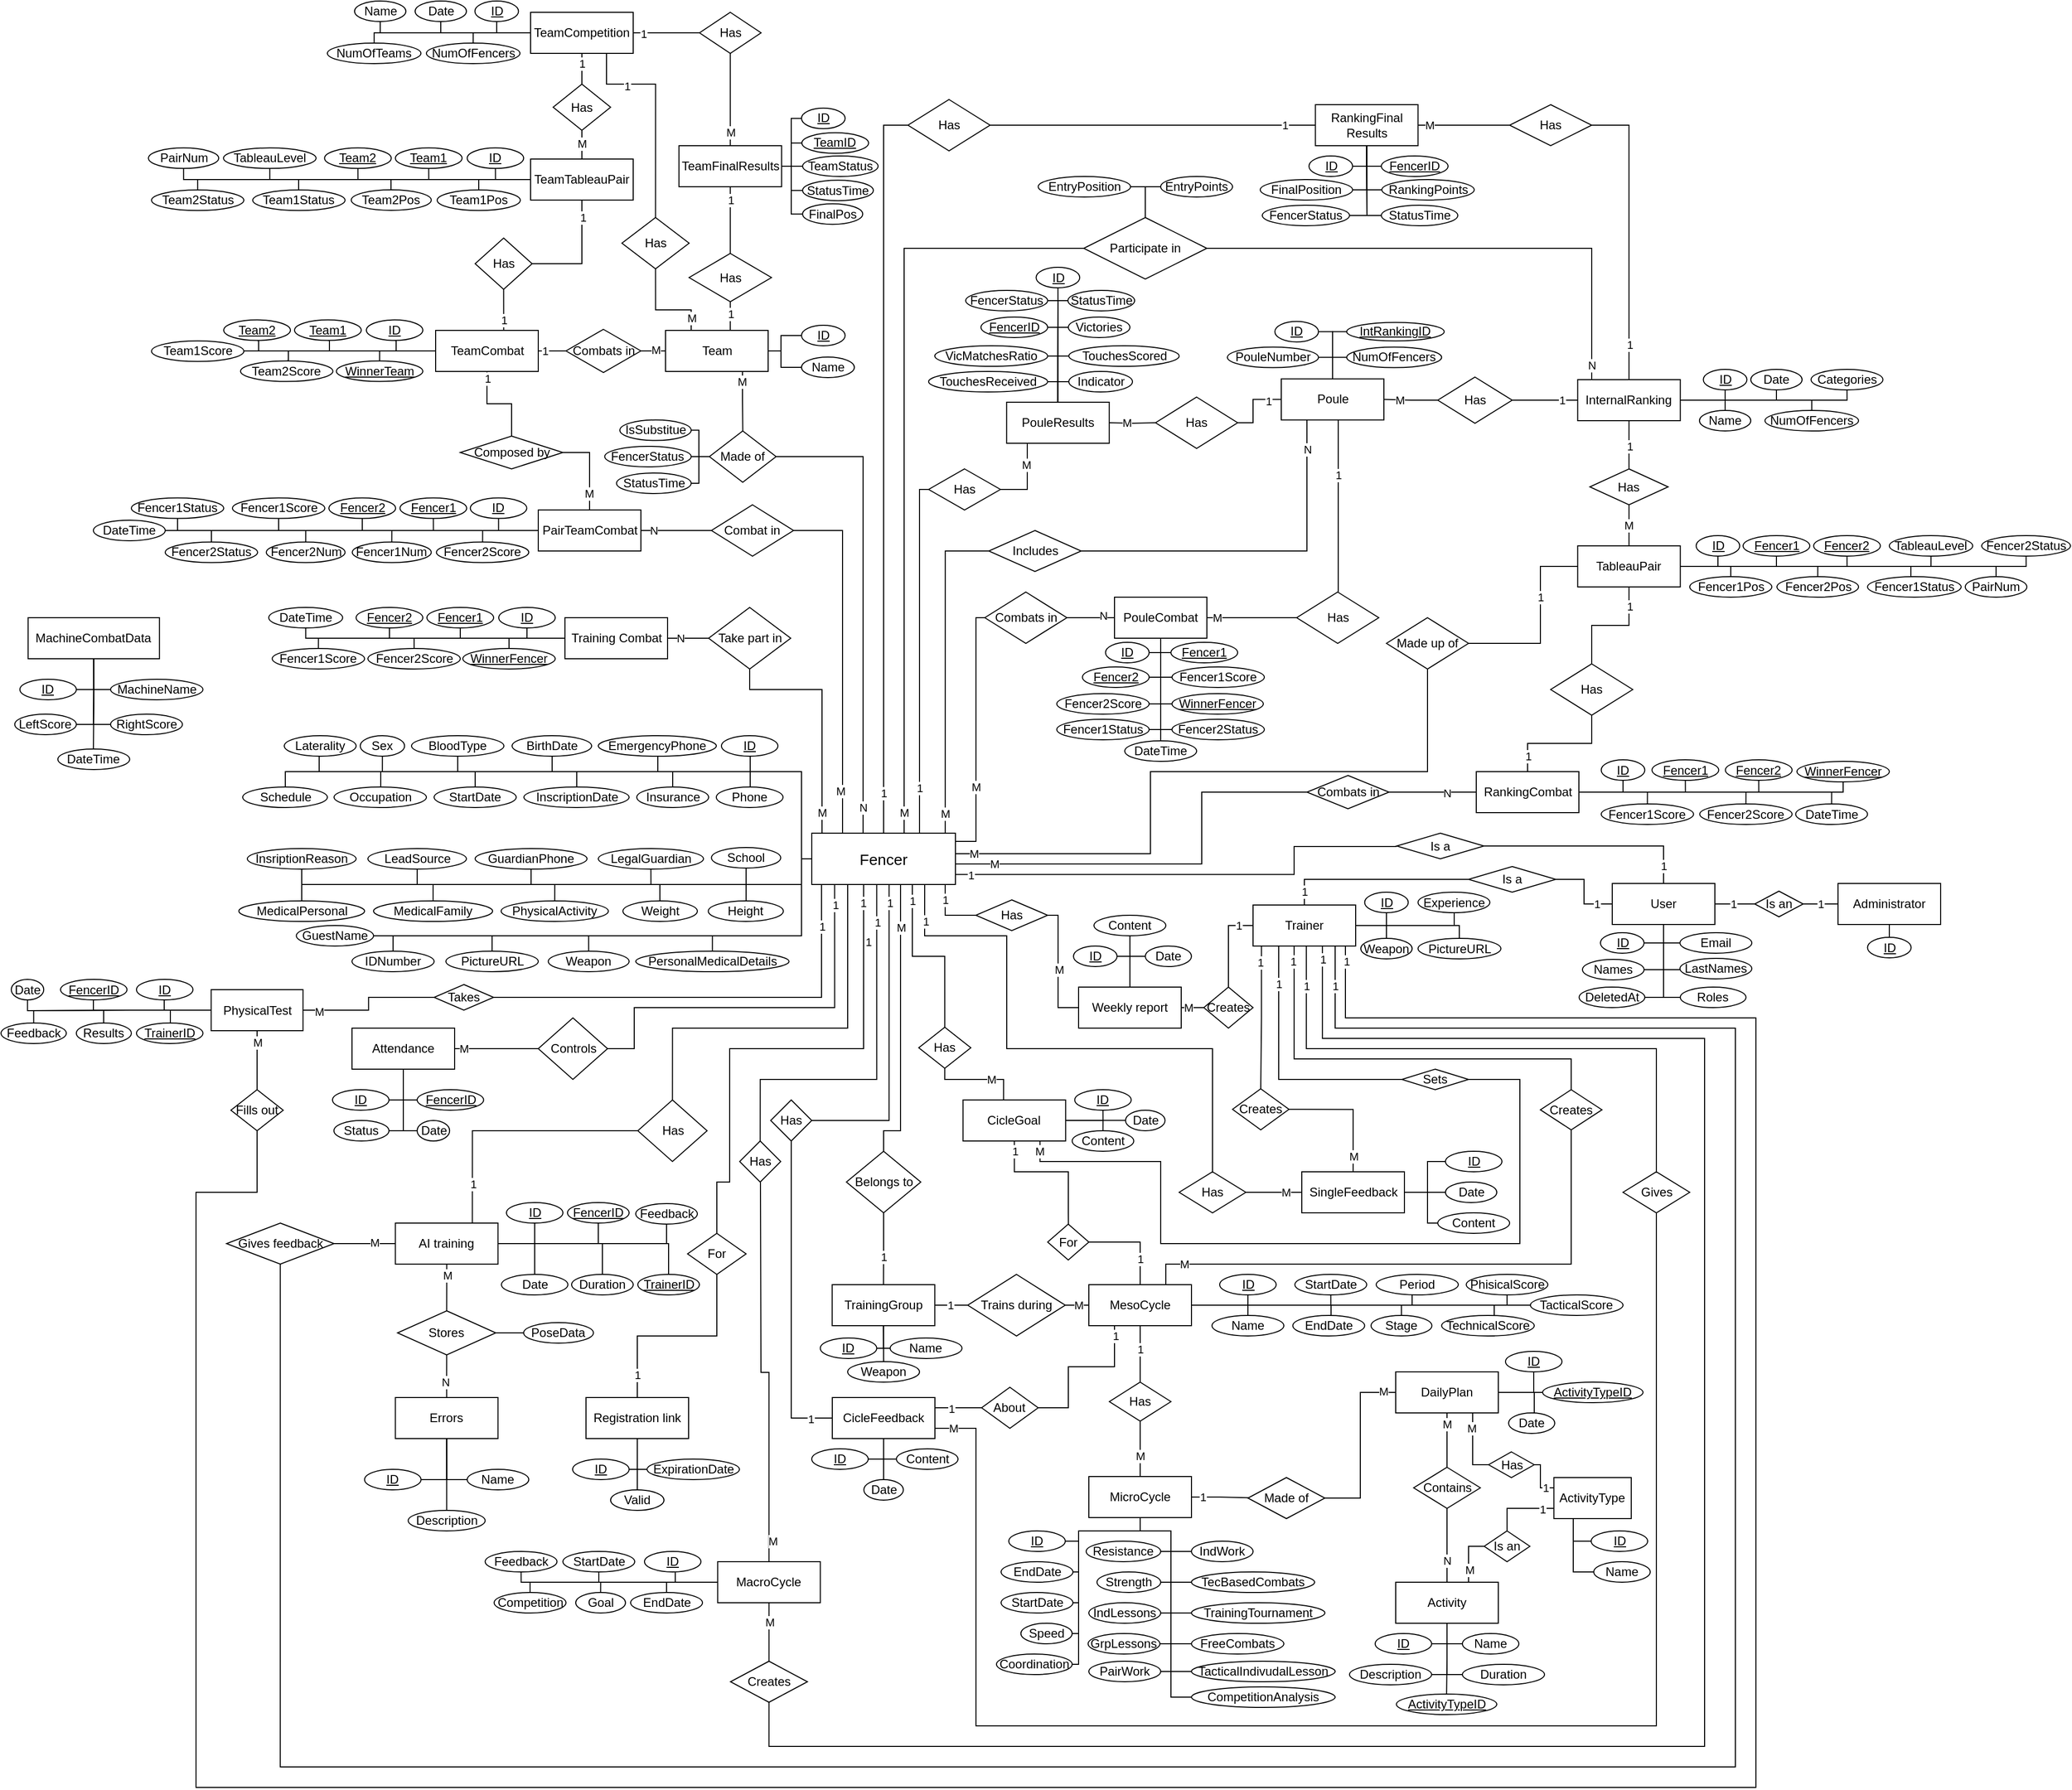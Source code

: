 <mxfile version="21.2.3" type="device">
  <diagram name="Page-1" id="XKIzt4uo4NDRFWb2ScrJ">
    <mxGraphModel dx="1569" dy="1522" grid="1" gridSize="10" guides="1" tooltips="1" connect="1" arrows="1" fold="1" page="1" pageScale="1" pageWidth="850" pageHeight="1100" math="0" shadow="0">
      <root>
        <mxCell id="0" />
        <mxCell id="1" parent="0" />
        <mxCell id="t40m8YcGtgmPC_NL-_yT-94" style="edgeStyle=orthogonalEdgeStyle;rounded=0;orthogonalLoop=1;jettySize=auto;html=1;exitX=0.25;exitY=1;exitDx=0;exitDy=0;entryX=0.5;entryY=0;entryDx=0;entryDy=0;endArrow=none;endFill=0;" parent="1" source="t40m8YcGtgmPC_NL-_yT-1" target="t40m8YcGtgmPC_NL-_yT-93" edge="1">
          <mxGeometry relative="1" as="geometry">
            <Array as="points">
              <mxPoint x="115" y="250" />
              <mxPoint x="-56" y="250" />
            </Array>
          </mxGeometry>
        </mxCell>
        <mxCell id="t40m8YcGtgmPC_NL-_yT-95" value="1" style="edgeLabel;html=1;align=center;verticalAlign=middle;resizable=0;points=[];" parent="t40m8YcGtgmPC_NL-_yT-94" vertex="1" connectable="0">
          <mxGeometry x="0.081" relative="1" as="geometry">
            <mxPoint x="86" y="-84" as="offset" />
          </mxGeometry>
        </mxCell>
        <mxCell id="t40m8YcGtgmPC_NL-_yT-110" value="" style="edgeStyle=orthogonalEdgeStyle;rounded=0;orthogonalLoop=1;jettySize=auto;html=1;exitX=0.798;exitY=1;exitDx=0;exitDy=0;entryX=0;entryY=0.5;entryDx=0;entryDy=0;endArrow=none;endFill=0;exitPerimeter=0;" parent="1" source="t40m8YcGtgmPC_NL-_yT-1" target="t40m8YcGtgmPC_NL-_yT-109" edge="1">
          <mxGeometry x="-0.021" relative="1" as="geometry">
            <Array as="points">
              <mxPoint x="210" y="110" />
              <mxPoint x="210" y="140" />
            </Array>
            <mxPoint as="offset" />
          </mxGeometry>
        </mxCell>
        <mxCell id="bDAOHb3HIfQWma8U5NzE-106" value="1" style="edgeLabel;html=1;align=center;verticalAlign=middle;resizable=0;points=[];" parent="t40m8YcGtgmPC_NL-_yT-110" vertex="1" connectable="0">
          <mxGeometry x="-0.093" relative="1" as="geometry">
            <mxPoint y="-2" as="offset" />
          </mxGeometry>
        </mxCell>
        <mxCell id="t40m8YcGtgmPC_NL-_yT-158" style="edgeStyle=orthogonalEdgeStyle;rounded=0;orthogonalLoop=1;jettySize=auto;html=1;exitX=0.997;exitY=0.16;exitDx=0;exitDy=0;entryX=0;entryY=0.5;entryDx=0;entryDy=0;endArrow=none;endFill=0;exitPerimeter=0;" parent="1" source="t40m8YcGtgmPC_NL-_yT-1" target="t40m8YcGtgmPC_NL-_yT-157" edge="1">
          <mxGeometry relative="1" as="geometry">
            <Array as="points">
              <mxPoint x="240" y="68" />
              <mxPoint x="240" y="-150" />
            </Array>
          </mxGeometry>
        </mxCell>
        <mxCell id="t40m8YcGtgmPC_NL-_yT-160" value="M" style="edgeLabel;html=1;align=center;verticalAlign=middle;resizable=0;points=[];" parent="t40m8YcGtgmPC_NL-_yT-158" vertex="1" connectable="0">
          <mxGeometry x="-0.382" relative="1" as="geometry">
            <mxPoint y="3" as="offset" />
          </mxGeometry>
        </mxCell>
        <mxCell id="m7RCMyv4cqU7pHpGwbEM-17" style="edgeStyle=orthogonalEdgeStyle;rounded=0;orthogonalLoop=1;jettySize=auto;html=1;exitX=0.618;exitY=1.003;exitDx=0;exitDy=0;entryX=0.5;entryY=0;entryDx=0;entryDy=0;endArrow=none;endFill=0;exitPerimeter=0;" parent="1" source="t40m8YcGtgmPC_NL-_yT-1" target="m7RCMyv4cqU7pHpGwbEM-14" edge="1">
          <mxGeometry relative="1" as="geometry">
            <Array as="points">
              <mxPoint x="167" y="350" />
              <mxPoint x="150" y="350" />
            </Array>
            <mxPoint x="129.53" y="100.6" as="sourcePoint" />
            <mxPoint x="45.44" y="390" as="targetPoint" />
          </mxGeometry>
        </mxCell>
        <mxCell id="m7RCMyv4cqU7pHpGwbEM-23" value="M" style="edgeLabel;html=1;align=center;verticalAlign=middle;resizable=0;points=[];" parent="m7RCMyv4cqU7pHpGwbEM-17" vertex="1" connectable="0">
          <mxGeometry x="-0.767" y="2" relative="1" as="geometry">
            <mxPoint x="-2" y="10" as="offset" />
          </mxGeometry>
        </mxCell>
        <mxCell id="m7RCMyv4cqU7pHpGwbEM-86" style="edgeStyle=orthogonalEdgeStyle;rounded=0;orthogonalLoop=1;jettySize=auto;html=1;exitX=0.361;exitY=1.007;exitDx=0;exitDy=0;entryX=0.5;entryY=0;entryDx=0;entryDy=0;endArrow=none;endFill=0;exitPerimeter=0;" parent="1" source="t40m8YcGtgmPC_NL-_yT-1" target="m7RCMyv4cqU7pHpGwbEM-85" edge="1">
          <mxGeometry relative="1" as="geometry">
            <Array as="points">
              <mxPoint x="131" y="270" />
              <mxPoint y="270" />
              <mxPoint y="400" />
              <mxPoint x="-12" y="400" />
            </Array>
          </mxGeometry>
        </mxCell>
        <mxCell id="m7RCMyv4cqU7pHpGwbEM-88" value="1" style="edgeLabel;html=1;align=center;verticalAlign=middle;resizable=0;points=[];" parent="m7RCMyv4cqU7pHpGwbEM-86" vertex="1" connectable="0">
          <mxGeometry x="-0.868" y="2" relative="1" as="geometry">
            <mxPoint x="-3" y="-15" as="offset" />
          </mxGeometry>
        </mxCell>
        <mxCell id="m7RCMyv4cqU7pHpGwbEM-154" style="edgeStyle=orthogonalEdgeStyle;rounded=0;orthogonalLoop=1;jettySize=auto;html=1;exitX=0.538;exitY=1.006;exitDx=0;exitDy=0;entryX=1;entryY=0.5;entryDx=0;entryDy=0;endArrow=none;endFill=0;exitPerimeter=0;" parent="1" source="t40m8YcGtgmPC_NL-_yT-1" target="m7RCMyv4cqU7pHpGwbEM-159" edge="1">
          <mxGeometry relative="1" as="geometry">
            <mxPoint x="30" y="676.061" as="targetPoint" />
            <Array as="points">
              <mxPoint x="155" y="340" />
            </Array>
          </mxGeometry>
        </mxCell>
        <mxCell id="m7RCMyv4cqU7pHpGwbEM-161" value="1" style="edgeLabel;html=1;align=center;verticalAlign=middle;resizable=0;points=[];" parent="m7RCMyv4cqU7pHpGwbEM-154" vertex="1" connectable="0">
          <mxGeometry x="-0.701" y="1" relative="1" as="geometry">
            <mxPoint x="-1" y="-28" as="offset" />
          </mxGeometry>
        </mxCell>
        <mxCell id="m7RCMyv4cqU7pHpGwbEM-213" style="edgeStyle=orthogonalEdgeStyle;rounded=0;orthogonalLoop=1;jettySize=auto;html=1;exitX=1;exitY=0.804;exitDx=0;exitDy=0;endArrow=none;endFill=0;entryX=0;entryY=0.5;entryDx=0;entryDy=0;exitPerimeter=0;" parent="1" source="t40m8YcGtgmPC_NL-_yT-1" target="m7RCMyv4cqU7pHpGwbEM-214" edge="1">
          <mxGeometry relative="1" as="geometry">
            <mxPoint x="810" y="90" as="targetPoint" />
            <Array as="points">
              <mxPoint x="550" y="100" />
              <mxPoint x="550" y="73" />
              <mxPoint x="650" y="73" />
            </Array>
          </mxGeometry>
        </mxCell>
        <mxCell id="m7RCMyv4cqU7pHpGwbEM-216" value="1" style="edgeLabel;html=1;align=center;verticalAlign=middle;resizable=0;points=[];" parent="m7RCMyv4cqU7pHpGwbEM-213" vertex="1" connectable="0">
          <mxGeometry x="-0.934" y="-1" relative="1" as="geometry">
            <mxPoint as="offset" />
          </mxGeometry>
        </mxCell>
        <mxCell id="m7RCMyv4cqU7pHpGwbEM-300" style="edgeStyle=orthogonalEdgeStyle;rounded=0;orthogonalLoop=1;jettySize=auto;html=1;exitX=0;exitY=0.5;exitDx=0;exitDy=0;entryX=0.5;entryY=1;entryDx=0;entryDy=0;endArrow=none;endFill=0;" parent="1" source="t40m8YcGtgmPC_NL-_yT-1" target="m7RCMyv4cqU7pHpGwbEM-272" edge="1">
          <mxGeometry relative="1" as="geometry">
            <Array as="points">
              <mxPoint x="70" y="85" />
              <mxPoint x="70" />
              <mxPoint x="-400" />
              <mxPoint x="-400" y="-15" />
            </Array>
          </mxGeometry>
        </mxCell>
        <mxCell id="m7RCMyv4cqU7pHpGwbEM-301" style="edgeStyle=orthogonalEdgeStyle;rounded=0;orthogonalLoop=1;jettySize=auto;html=1;exitX=0;exitY=0.5;exitDx=0;exitDy=0;entryX=0.5;entryY=1;entryDx=0;entryDy=0;endArrow=none;endFill=0;" parent="1" source="t40m8YcGtgmPC_NL-_yT-1" target="m7RCMyv4cqU7pHpGwbEM-271" edge="1">
          <mxGeometry relative="1" as="geometry">
            <Array as="points">
              <mxPoint x="70" y="85" />
              <mxPoint x="70" />
              <mxPoint x="-338" />
            </Array>
          </mxGeometry>
        </mxCell>
        <mxCell id="m7RCMyv4cqU7pHpGwbEM-302" style="edgeStyle=orthogonalEdgeStyle;rounded=0;orthogonalLoop=1;jettySize=auto;html=1;exitX=0;exitY=0.5;exitDx=0;exitDy=0;entryX=0.5;entryY=1;entryDx=0;entryDy=0;endArrow=none;endFill=0;" parent="1" source="t40m8YcGtgmPC_NL-_yT-1" target="m7RCMyv4cqU7pHpGwbEM-269" edge="1">
          <mxGeometry relative="1" as="geometry">
            <Array as="points">
              <mxPoint x="70" y="85" />
              <mxPoint x="70" />
              <mxPoint x="-265" />
            </Array>
          </mxGeometry>
        </mxCell>
        <mxCell id="m7RCMyv4cqU7pHpGwbEM-303" style="edgeStyle=orthogonalEdgeStyle;rounded=0;orthogonalLoop=1;jettySize=auto;html=1;exitX=0;exitY=0.5;exitDx=0;exitDy=0;entryX=0.5;entryY=1;entryDx=0;entryDy=0;endArrow=none;endFill=0;" parent="1" source="t40m8YcGtgmPC_NL-_yT-1" target="m7RCMyv4cqU7pHpGwbEM-268" edge="1">
          <mxGeometry relative="1" as="geometry">
            <Array as="points">
              <mxPoint x="70" y="85" />
              <mxPoint x="70" />
              <mxPoint x="-173" />
              <mxPoint x="-173" y="-15" />
            </Array>
          </mxGeometry>
        </mxCell>
        <mxCell id="m7RCMyv4cqU7pHpGwbEM-304" style="edgeStyle=orthogonalEdgeStyle;rounded=0;orthogonalLoop=1;jettySize=auto;html=1;exitX=0;exitY=0.5;exitDx=0;exitDy=0;entryX=0.5;entryY=1;entryDx=0;entryDy=0;endArrow=none;endFill=0;" parent="1" source="t40m8YcGtgmPC_NL-_yT-1" target="m7RCMyv4cqU7pHpGwbEM-267" edge="1">
          <mxGeometry relative="1" as="geometry">
            <Array as="points">
              <mxPoint x="70" y="85" />
              <mxPoint x="70" />
              <mxPoint x="-70" />
              <mxPoint x="-70" y="-15" />
            </Array>
          </mxGeometry>
        </mxCell>
        <mxCell id="m7RCMyv4cqU7pHpGwbEM-305" style="edgeStyle=orthogonalEdgeStyle;rounded=0;orthogonalLoop=1;jettySize=auto;html=1;exitX=0;exitY=0.5;exitDx=0;exitDy=0;entryX=0.5;entryY=1;entryDx=0;entryDy=0;endArrow=none;endFill=0;" parent="1" source="t40m8YcGtgmPC_NL-_yT-1" target="m7RCMyv4cqU7pHpGwbEM-265" edge="1">
          <mxGeometry relative="1" as="geometry">
            <Array as="points">
              <mxPoint x="70" y="85" />
              <mxPoint x="70" />
              <mxPoint x="20" />
              <mxPoint x="20" y="-15" />
            </Array>
          </mxGeometry>
        </mxCell>
        <mxCell id="m7RCMyv4cqU7pHpGwbEM-306" style="edgeStyle=orthogonalEdgeStyle;rounded=0;orthogonalLoop=1;jettySize=auto;html=1;exitX=0;exitY=0.5;exitDx=0;exitDy=0;entryX=0.5;entryY=0;entryDx=0;entryDy=0;endArrow=none;endFill=0;" parent="1" source="t40m8YcGtgmPC_NL-_yT-1" target="m7RCMyv4cqU7pHpGwbEM-266" edge="1">
          <mxGeometry relative="1" as="geometry">
            <Array as="points">
              <mxPoint x="70" y="85" />
              <mxPoint x="70" />
              <mxPoint x="20" />
              <mxPoint x="20" y="15" />
            </Array>
          </mxGeometry>
        </mxCell>
        <mxCell id="m7RCMyv4cqU7pHpGwbEM-307" style="edgeStyle=orthogonalEdgeStyle;rounded=0;orthogonalLoop=1;jettySize=auto;html=1;exitX=0;exitY=0.5;exitDx=0;exitDy=0;entryX=0.5;entryY=0;entryDx=0;entryDy=0;endArrow=none;endFill=0;" parent="1" source="t40m8YcGtgmPC_NL-_yT-1" target="m7RCMyv4cqU7pHpGwbEM-273" edge="1">
          <mxGeometry relative="1" as="geometry">
            <Array as="points">
              <mxPoint x="70" y="85" />
              <mxPoint x="70" />
              <mxPoint x="-56" />
            </Array>
          </mxGeometry>
        </mxCell>
        <mxCell id="m7RCMyv4cqU7pHpGwbEM-308" style="edgeStyle=orthogonalEdgeStyle;rounded=0;orthogonalLoop=1;jettySize=auto;html=1;exitX=0;exitY=0.5;exitDx=0;exitDy=0;entryX=0.5;entryY=0;entryDx=0;entryDy=0;endArrow=none;endFill=0;" parent="1" source="t40m8YcGtgmPC_NL-_yT-1" target="m7RCMyv4cqU7pHpGwbEM-274" edge="1">
          <mxGeometry relative="1" as="geometry">
            <Array as="points">
              <mxPoint x="70" y="85" />
              <mxPoint x="70" />
              <mxPoint x="-149" />
              <mxPoint x="-149" y="15" />
            </Array>
          </mxGeometry>
        </mxCell>
        <mxCell id="m7RCMyv4cqU7pHpGwbEM-309" style="edgeStyle=orthogonalEdgeStyle;rounded=0;orthogonalLoop=1;jettySize=auto;html=1;exitX=0;exitY=0.5;exitDx=0;exitDy=0;entryX=0.5;entryY=0;entryDx=0;entryDy=0;endArrow=none;endFill=0;" parent="1" source="t40m8YcGtgmPC_NL-_yT-1" target="m7RCMyv4cqU7pHpGwbEM-275" edge="1">
          <mxGeometry relative="1" as="geometry">
            <Array as="points">
              <mxPoint x="70" y="85" />
              <mxPoint x="70" />
              <mxPoint x="-248" />
            </Array>
          </mxGeometry>
        </mxCell>
        <mxCell id="m7RCMyv4cqU7pHpGwbEM-310" style="edgeStyle=orthogonalEdgeStyle;rounded=0;orthogonalLoop=1;jettySize=auto;html=1;exitX=0;exitY=0.5;exitDx=0;exitDy=0;entryX=0.5;entryY=0;entryDx=0;entryDy=0;endArrow=none;endFill=0;" parent="1" source="t40m8YcGtgmPC_NL-_yT-1" target="m7RCMyv4cqU7pHpGwbEM-276" edge="1">
          <mxGeometry relative="1" as="geometry">
            <Array as="points">
              <mxPoint x="70" y="85" />
              <mxPoint x="70" />
              <mxPoint x="-340" />
              <mxPoint x="-340" y="15" />
            </Array>
          </mxGeometry>
        </mxCell>
        <mxCell id="m7RCMyv4cqU7pHpGwbEM-314" style="edgeStyle=orthogonalEdgeStyle;rounded=0;orthogonalLoop=1;jettySize=auto;html=1;exitX=0;exitY=0.5;exitDx=0;exitDy=0;entryX=0.5;entryY=1;entryDx=0;entryDy=0;endArrow=none;endFill=0;" parent="1" source="t40m8YcGtgmPC_NL-_yT-1" target="m7RCMyv4cqU7pHpGwbEM-281" edge="1">
          <mxGeometry relative="1" as="geometry">
            <Array as="points">
              <mxPoint x="70" y="85" />
              <mxPoint x="70" y="110" />
              <mxPoint x="16" y="110" />
            </Array>
          </mxGeometry>
        </mxCell>
        <mxCell id="m7RCMyv4cqU7pHpGwbEM-315" style="edgeStyle=orthogonalEdgeStyle;rounded=0;orthogonalLoop=1;jettySize=auto;html=1;exitX=0;exitY=0.5;exitDx=0;exitDy=0;entryX=0.5;entryY=1;entryDx=0;entryDy=0;endArrow=none;endFill=0;" parent="1" source="t40m8YcGtgmPC_NL-_yT-1" target="m7RCMyv4cqU7pHpGwbEM-282" edge="1">
          <mxGeometry relative="1" as="geometry">
            <Array as="points">
              <mxPoint x="70" y="85" />
              <mxPoint x="70" y="110" />
              <mxPoint x="-77" y="110" />
            </Array>
          </mxGeometry>
        </mxCell>
        <mxCell id="m7RCMyv4cqU7pHpGwbEM-316" style="edgeStyle=orthogonalEdgeStyle;rounded=0;orthogonalLoop=1;jettySize=auto;html=1;exitX=0;exitY=0.5;exitDx=0;exitDy=0;entryX=0.5;entryY=1;entryDx=0;entryDy=0;endArrow=none;endFill=0;" parent="1" source="t40m8YcGtgmPC_NL-_yT-1" target="m7RCMyv4cqU7pHpGwbEM-283" edge="1">
          <mxGeometry relative="1" as="geometry">
            <Array as="points">
              <mxPoint x="70" y="85" />
              <mxPoint x="70" y="110" />
              <mxPoint x="-193" y="110" />
            </Array>
          </mxGeometry>
        </mxCell>
        <mxCell id="m7RCMyv4cqU7pHpGwbEM-318" style="edgeStyle=orthogonalEdgeStyle;rounded=0;orthogonalLoop=1;jettySize=auto;html=1;exitX=0;exitY=0.5;exitDx=0;exitDy=0;entryX=0.5;entryY=1;entryDx=0;entryDy=0;endArrow=none;endFill=0;" parent="1" source="t40m8YcGtgmPC_NL-_yT-1" target="m7RCMyv4cqU7pHpGwbEM-285" edge="1">
          <mxGeometry relative="1" as="geometry">
            <Array as="points">
              <mxPoint x="70" y="85" />
              <mxPoint x="70" y="110" />
              <mxPoint x="-304" y="110" />
            </Array>
          </mxGeometry>
        </mxCell>
        <mxCell id="m7RCMyv4cqU7pHpGwbEM-319" style="edgeStyle=orthogonalEdgeStyle;rounded=0;orthogonalLoop=1;jettySize=auto;html=1;exitX=0;exitY=0.5;exitDx=0;exitDy=0;entryX=0.5;entryY=1;entryDx=0;entryDy=0;endArrow=none;endFill=0;" parent="1" source="t40m8YcGtgmPC_NL-_yT-1" target="m7RCMyv4cqU7pHpGwbEM-286" edge="1">
          <mxGeometry relative="1" as="geometry">
            <Array as="points">
              <mxPoint x="70" y="85" />
              <mxPoint x="70" y="110" />
              <mxPoint x="-417" y="110" />
            </Array>
          </mxGeometry>
        </mxCell>
        <mxCell id="m7RCMyv4cqU7pHpGwbEM-320" style="edgeStyle=orthogonalEdgeStyle;rounded=0;orthogonalLoop=1;jettySize=auto;html=1;exitX=0;exitY=0.5;exitDx=0;exitDy=0;entryX=0.5;entryY=0;entryDx=0;entryDy=0;endArrow=none;endFill=0;" parent="1" source="t40m8YcGtgmPC_NL-_yT-1" target="m7RCMyv4cqU7pHpGwbEM-291" edge="1">
          <mxGeometry relative="1" as="geometry">
            <Array as="points">
              <mxPoint x="70" y="85" />
              <mxPoint x="70" y="110" />
              <mxPoint x="-417" y="110" />
            </Array>
          </mxGeometry>
        </mxCell>
        <mxCell id="m7RCMyv4cqU7pHpGwbEM-321" style="edgeStyle=orthogonalEdgeStyle;rounded=0;orthogonalLoop=1;jettySize=auto;html=1;exitX=0;exitY=0.5;exitDx=0;exitDy=0;endArrow=none;endFill=0;entryX=0.5;entryY=0;entryDx=0;entryDy=0;" parent="1" source="t40m8YcGtgmPC_NL-_yT-1" target="m7RCMyv4cqU7pHpGwbEM-290" edge="1">
          <mxGeometry relative="1" as="geometry">
            <Array as="points">
              <mxPoint x="70" y="85" />
              <mxPoint x="70" y="110" />
              <mxPoint x="-289" y="110" />
            </Array>
          </mxGeometry>
        </mxCell>
        <mxCell id="m7RCMyv4cqU7pHpGwbEM-322" style="edgeStyle=orthogonalEdgeStyle;rounded=0;orthogonalLoop=1;jettySize=auto;html=1;exitX=0;exitY=0.5;exitDx=0;exitDy=0;entryX=0.5;entryY=0;entryDx=0;entryDy=0;endArrow=none;endFill=0;" parent="1" source="t40m8YcGtgmPC_NL-_yT-1" target="m7RCMyv4cqU7pHpGwbEM-289" edge="1">
          <mxGeometry relative="1" as="geometry">
            <Array as="points">
              <mxPoint x="70" y="85" />
              <mxPoint x="70" y="110" />
              <mxPoint x="-170" y="110" />
            </Array>
          </mxGeometry>
        </mxCell>
        <mxCell id="m7RCMyv4cqU7pHpGwbEM-323" style="edgeStyle=orthogonalEdgeStyle;rounded=0;orthogonalLoop=1;jettySize=auto;html=1;exitX=0;exitY=0.5;exitDx=0;exitDy=0;entryX=0.5;entryY=0;entryDx=0;entryDy=0;endArrow=none;endFill=0;" parent="1" source="t40m8YcGtgmPC_NL-_yT-1" target="m7RCMyv4cqU7pHpGwbEM-288" edge="1">
          <mxGeometry relative="1" as="geometry">
            <Array as="points">
              <mxPoint x="70" y="85" />
              <mxPoint x="70" y="110" />
              <mxPoint x="-68" y="110" />
              <mxPoint x="-68" y="126" />
            </Array>
          </mxGeometry>
        </mxCell>
        <mxCell id="m7RCMyv4cqU7pHpGwbEM-324" style="edgeStyle=orthogonalEdgeStyle;rounded=0;orthogonalLoop=1;jettySize=auto;html=1;exitX=0;exitY=0.5;exitDx=0;exitDy=0;entryX=0.5;entryY=0;entryDx=0;entryDy=0;endArrow=none;endFill=0;" parent="1" source="t40m8YcGtgmPC_NL-_yT-1" target="m7RCMyv4cqU7pHpGwbEM-287" edge="1">
          <mxGeometry relative="1" as="geometry">
            <Array as="points">
              <mxPoint x="70" y="85" />
              <mxPoint x="70" y="110" />
              <mxPoint x="16" y="110" />
              <mxPoint x="16" y="126" />
            </Array>
          </mxGeometry>
        </mxCell>
        <mxCell id="m7RCMyv4cqU7pHpGwbEM-325" style="edgeStyle=orthogonalEdgeStyle;rounded=0;orthogonalLoop=1;jettySize=auto;html=1;exitX=0;exitY=0.5;exitDx=0;exitDy=0;endArrow=none;endFill=0;entryX=0.5;entryY=0;entryDx=0;entryDy=0;" parent="1" source="t40m8YcGtgmPC_NL-_yT-1" target="m7RCMyv4cqU7pHpGwbEM-292" edge="1">
          <mxGeometry relative="1" as="geometry">
            <Array as="points">
              <mxPoint x="70" y="85" />
              <mxPoint x="70" y="160" />
              <mxPoint x="-17" y="160" />
            </Array>
          </mxGeometry>
        </mxCell>
        <mxCell id="m7RCMyv4cqU7pHpGwbEM-326" style="edgeStyle=orthogonalEdgeStyle;rounded=0;orthogonalLoop=1;jettySize=auto;html=1;exitX=0;exitY=0.5;exitDx=0;exitDy=0;endArrow=none;endFill=0;entryX=0.5;entryY=0;entryDx=0;entryDy=0;" parent="1" source="t40m8YcGtgmPC_NL-_yT-1" target="m7RCMyv4cqU7pHpGwbEM-277" edge="1">
          <mxGeometry relative="1" as="geometry">
            <Array as="points">
              <mxPoint x="70" y="85" />
              <mxPoint x="70" y="160" />
              <mxPoint x="-137" y="160" />
            </Array>
          </mxGeometry>
        </mxCell>
        <mxCell id="m7RCMyv4cqU7pHpGwbEM-327" style="edgeStyle=orthogonalEdgeStyle;rounded=0;orthogonalLoop=1;jettySize=auto;html=1;exitX=0;exitY=0.5;exitDx=0;exitDy=0;endArrow=none;endFill=0;entryX=0.5;entryY=0;entryDx=0;entryDy=0;" parent="1" source="t40m8YcGtgmPC_NL-_yT-1" target="m7RCMyv4cqU7pHpGwbEM-280" edge="1">
          <mxGeometry relative="1" as="geometry">
            <Array as="points">
              <mxPoint x="70" y="85" />
              <mxPoint x="70" y="160" />
              <mxPoint x="-231" y="160" />
            </Array>
          </mxGeometry>
        </mxCell>
        <mxCell id="m7RCMyv4cqU7pHpGwbEM-328" style="edgeStyle=orthogonalEdgeStyle;rounded=0;orthogonalLoop=1;jettySize=auto;html=1;exitX=0;exitY=0.5;exitDx=0;exitDy=0;entryX=0.5;entryY=0;entryDx=0;entryDy=0;endArrow=none;endFill=0;" parent="1" source="t40m8YcGtgmPC_NL-_yT-1" target="m7RCMyv4cqU7pHpGwbEM-278" edge="1">
          <mxGeometry relative="1" as="geometry">
            <Array as="points">
              <mxPoint x="70" y="85" />
              <mxPoint x="70" y="160" />
              <mxPoint x="-328" y="160" />
            </Array>
          </mxGeometry>
        </mxCell>
        <mxCell id="-y7vJDj9T1YHohCSGGNj-2" style="edgeStyle=orthogonalEdgeStyle;rounded=0;orthogonalLoop=1;jettySize=auto;html=1;exitX=0.159;exitY=1.003;exitDx=0;exitDy=0;entryX=1;entryY=0.5;entryDx=0;entryDy=0;endArrow=none;endFill=0;exitPerimeter=0;" parent="1" source="t40m8YcGtgmPC_NL-_yT-1" target="-y7vJDj9T1YHohCSGGNj-3" edge="1">
          <mxGeometry relative="1" as="geometry">
            <mxPoint x="-90" y="260.0" as="targetPoint" />
            <Array as="points">
              <mxPoint x="102" y="230" />
              <mxPoint x="-93" y="230" />
              <mxPoint x="-93" y="270" />
            </Array>
          </mxGeometry>
        </mxCell>
        <mxCell id="-y7vJDj9T1YHohCSGGNj-6" value="1" style="edgeLabel;html=1;align=center;verticalAlign=middle;resizable=0;points=[];" parent="-y7vJDj9T1YHohCSGGNj-2" vertex="1" connectable="0">
          <mxGeometry x="-0.862" y="1" relative="1" as="geometry">
            <mxPoint x="-1" y="-7" as="offset" />
          </mxGeometry>
        </mxCell>
        <mxCell id="bDAOHb3HIfQWma8U5NzE-6" style="edgeStyle=orthogonalEdgeStyle;rounded=0;orthogonalLoop=1;jettySize=auto;html=1;exitX=0;exitY=0.5;exitDx=0;exitDy=0;entryX=1;entryY=0.5;entryDx=0;entryDy=0;endArrow=none;endFill=0;" parent="1" source="bDAOHb3HIfQWma8U5NzE-7" target="bDAOHb3HIfQWma8U5NzE-3" edge="1">
          <mxGeometry relative="1" as="geometry" />
        </mxCell>
        <mxCell id="bDAOHb3HIfQWma8U5NzE-11" value="M" style="edgeLabel;html=1;align=center;verticalAlign=middle;resizable=0;points=[];" parent="bDAOHb3HIfQWma8U5NzE-6" vertex="1" connectable="0">
          <mxGeometry x="0.785" y="1" relative="1" as="geometry">
            <mxPoint as="offset" />
          </mxGeometry>
        </mxCell>
        <mxCell id="qtP-qt-HRn7Zov_XZxOU-4" style="edgeStyle=orthogonalEdgeStyle;rounded=0;orthogonalLoop=1;jettySize=auto;html=1;exitX=0;exitY=0.5;exitDx=0;exitDy=0;entryX=1;entryY=0.5;entryDx=0;entryDy=0;endArrow=none;endFill=0;" parent="1" source="t40m8YcGtgmPC_NL-_yT-1" target="qtP-qt-HRn7Zov_XZxOU-2" edge="1">
          <mxGeometry relative="1" as="geometry">
            <Array as="points">
              <mxPoint x="70" y="85" />
              <mxPoint x="70" y="160" />
            </Array>
          </mxGeometry>
        </mxCell>
        <mxCell id="t40m8YcGtgmPC_NL-_yT-1" value="Fencer" style="whiteSpace=wrap;html=1;align=center;fontSize=15;" parent="1" vertex="1">
          <mxGeometry x="80" y="60" width="140" height="50" as="geometry" />
        </mxCell>
        <mxCell id="t40m8YcGtgmPC_NL-_yT-11" style="edgeStyle=orthogonalEdgeStyle;rounded=0;orthogonalLoop=1;jettySize=auto;html=1;exitX=0.57;exitY=1.001;exitDx=0;exitDy=0;endArrow=none;endFill=0;exitPerimeter=0;" parent="1" source="t40m8YcGtgmPC_NL-_yT-2" target="t40m8YcGtgmPC_NL-_yT-10" edge="1">
          <mxGeometry relative="1" as="geometry">
            <Array as="points">
              <mxPoint x="550" y="170" />
              <mxPoint x="550" y="280" />
              <mxPoint x="820" y="280" />
            </Array>
          </mxGeometry>
        </mxCell>
        <mxCell id="t40m8YcGtgmPC_NL-_yT-13" value="1" style="edgeLabel;html=1;align=center;verticalAlign=middle;resizable=0;points=[];" parent="t40m8YcGtgmPC_NL-_yT-11" vertex="1" connectable="0">
          <mxGeometry x="-0.674" y="1" relative="1" as="geometry">
            <mxPoint x="-2" y="-38" as="offset" />
          </mxGeometry>
        </mxCell>
        <mxCell id="t40m8YcGtgmPC_NL-_yT-108" style="edgeStyle=orthogonalEdgeStyle;rounded=0;orthogonalLoop=1;jettySize=auto;html=1;exitX=0;exitY=0.5;exitDx=0;exitDy=0;endArrow=none;endFill=0;" parent="1" source="t40m8YcGtgmPC_NL-_yT-2" target="t40m8YcGtgmPC_NL-_yT-107" edge="1">
          <mxGeometry relative="1" as="geometry" />
        </mxCell>
        <mxCell id="t40m8YcGtgmPC_NL-_yT-118" value="1" style="edgeLabel;html=1;align=center;verticalAlign=middle;resizable=0;points=[];" parent="t40m8YcGtgmPC_NL-_yT-108" vertex="1" connectable="0">
          <mxGeometry x="-0.65" relative="1" as="geometry">
            <mxPoint as="offset" />
          </mxGeometry>
        </mxCell>
        <mxCell id="t40m8YcGtgmPC_NL-_yT-120" style="edgeStyle=orthogonalEdgeStyle;rounded=0;orthogonalLoop=1;jettySize=auto;html=1;entryX=0.5;entryY=0;entryDx=0;entryDy=0;endArrow=none;endFill=0;exitX=0.082;exitY=1.001;exitDx=0;exitDy=0;exitPerimeter=0;" parent="1" source="t40m8YcGtgmPC_NL-_yT-2" target="t40m8YcGtgmPC_NL-_yT-119" edge="1">
          <mxGeometry relative="1" as="geometry" />
        </mxCell>
        <mxCell id="t40m8YcGtgmPC_NL-_yT-121" value="1" style="edgeLabel;html=1;align=center;verticalAlign=middle;resizable=0;points=[];" parent="t40m8YcGtgmPC_NL-_yT-120" vertex="1" connectable="0">
          <mxGeometry x="-0.623" y="1" relative="1" as="geometry">
            <mxPoint x="-2" y="-11" as="offset" />
          </mxGeometry>
        </mxCell>
        <mxCell id="m7RCMyv4cqU7pHpGwbEM-192" style="edgeStyle=orthogonalEdgeStyle;rounded=0;orthogonalLoop=1;jettySize=auto;html=1;exitX=1;exitY=0.5;exitDx=0;exitDy=0;entryX=0.5;entryY=1;entryDx=0;entryDy=0;endArrow=none;endFill=0;" parent="1" source="t40m8YcGtgmPC_NL-_yT-2" target="m7RCMyv4cqU7pHpGwbEM-187" edge="1">
          <mxGeometry relative="1" as="geometry" />
        </mxCell>
        <mxCell id="m7RCMyv4cqU7pHpGwbEM-195" style="edgeStyle=orthogonalEdgeStyle;rounded=0;orthogonalLoop=1;jettySize=auto;html=1;exitX=1;exitY=0.5;exitDx=0;exitDy=0;endArrow=none;endFill=0;entryX=0.5;entryY=1;entryDx=0;entryDy=0;" parent="1" source="t40m8YcGtgmPC_NL-_yT-2" target="m7RCMyv4cqU7pHpGwbEM-190" edge="1">
          <mxGeometry relative="1" as="geometry">
            <Array as="points">
              <mxPoint x="706" y="150" />
              <mxPoint x="706" y="138" />
            </Array>
          </mxGeometry>
        </mxCell>
        <mxCell id="m7RCMyv4cqU7pHpGwbEM-197" style="edgeStyle=orthogonalEdgeStyle;rounded=0;orthogonalLoop=1;jettySize=auto;html=1;exitX=1;exitY=0.5;exitDx=0;exitDy=0;entryX=0.5;entryY=0;entryDx=0;entryDy=0;endArrow=none;endFill=0;" parent="1" source="t40m8YcGtgmPC_NL-_yT-2" target="m7RCMyv4cqU7pHpGwbEM-191" edge="1">
          <mxGeometry relative="1" as="geometry" />
        </mxCell>
        <mxCell id="m7RCMyv4cqU7pHpGwbEM-215" style="edgeStyle=orthogonalEdgeStyle;rounded=0;orthogonalLoop=1;jettySize=auto;html=1;exitX=0.5;exitY=0;exitDx=0;exitDy=0;entryX=0;entryY=0.5;entryDx=0;entryDy=0;endArrow=none;endFill=0;" parent="1" source="t40m8YcGtgmPC_NL-_yT-2" target="m7RCMyv4cqU7pHpGwbEM-219" edge="1">
          <mxGeometry relative="1" as="geometry">
            <mxPoint x="790" y="110" as="targetPoint" />
            <Array as="points">
              <mxPoint x="560" y="105" />
            </Array>
          </mxGeometry>
        </mxCell>
        <mxCell id="m7RCMyv4cqU7pHpGwbEM-220" value="1" style="edgeLabel;html=1;align=center;verticalAlign=middle;resizable=0;points=[];" parent="m7RCMyv4cqU7pHpGwbEM-215" vertex="1" connectable="0">
          <mxGeometry x="-0.947" relative="1" as="geometry">
            <mxPoint y="-8" as="offset" />
          </mxGeometry>
        </mxCell>
        <mxCell id="-y7vJDj9T1YHohCSGGNj-91" style="edgeStyle=orthogonalEdgeStyle;rounded=0;orthogonalLoop=1;jettySize=auto;html=1;exitX=0.25;exitY=1;exitDx=0;exitDy=0;entryX=0;entryY=0.5;entryDx=0;entryDy=0;endArrow=none;endFill=0;" parent="1" source="t40m8YcGtgmPC_NL-_yT-2" target="-y7vJDj9T1YHohCSGGNj-79" edge="1">
          <mxGeometry relative="1" as="geometry">
            <Array as="points">
              <mxPoint x="535" y="300" />
            </Array>
          </mxGeometry>
        </mxCell>
        <mxCell id="-y7vJDj9T1YHohCSGGNj-92" value="1" style="edgeLabel;html=1;align=center;verticalAlign=middle;resizable=0;points=[];" parent="-y7vJDj9T1YHohCSGGNj-91" vertex="1" connectable="0">
          <mxGeometry x="-0.647" relative="1" as="geometry">
            <mxPoint y="-7" as="offset" />
          </mxGeometry>
        </mxCell>
        <mxCell id="-y7vJDj9T1YHohCSGGNj-97" style="edgeStyle=orthogonalEdgeStyle;rounded=0;orthogonalLoop=1;jettySize=auto;html=1;exitX=0.519;exitY=0.999;exitDx=0;exitDy=0;entryX=0.5;entryY=0;entryDx=0;entryDy=0;endArrow=none;endFill=0;exitPerimeter=0;" parent="1" source="t40m8YcGtgmPC_NL-_yT-2" target="-y7vJDj9T1YHohCSGGNj-80" edge="1">
          <mxGeometry relative="1" as="geometry">
            <Array as="points">
              <mxPoint x="562" y="270" />
              <mxPoint x="903" y="270" />
            </Array>
          </mxGeometry>
        </mxCell>
        <mxCell id="-y7vJDj9T1YHohCSGGNj-98" value="1" style="edgeLabel;html=1;align=center;verticalAlign=middle;resizable=0;points=[];" parent="-y7vJDj9T1YHohCSGGNj-97" vertex="1" connectable="0">
          <mxGeometry x="-0.862" relative="1" as="geometry">
            <mxPoint as="offset" />
          </mxGeometry>
        </mxCell>
        <mxCell id="Q3l3j2FC4mkQsYqP6foP-3" style="edgeStyle=orthogonalEdgeStyle;rounded=0;orthogonalLoop=1;jettySize=auto;html=1;exitX=1;exitY=0.5;exitDx=0;exitDy=0;entryX=0.5;entryY=0;entryDx=0;entryDy=0;endArrow=none;endFill=0;" parent="1" source="t40m8YcGtgmPC_NL-_yT-2" target="Q3l3j2FC4mkQsYqP6foP-2" edge="1">
          <mxGeometry relative="1" as="geometry">
            <Array as="points">
              <mxPoint x="711" y="150" />
              <mxPoint x="711" y="163" />
            </Array>
          </mxGeometry>
        </mxCell>
        <mxCell id="t40m8YcGtgmPC_NL-_yT-2" value="Trainer" style="whiteSpace=wrap;html=1;align=center;" parent="1" vertex="1">
          <mxGeometry x="510" y="130" width="100" height="40" as="geometry" />
        </mxCell>
        <mxCell id="m7RCMyv4cqU7pHpGwbEM-138" style="edgeStyle=orthogonalEdgeStyle;rounded=0;orthogonalLoop=1;jettySize=auto;html=1;exitX=0.5;exitY=1;exitDx=0;exitDy=0;entryX=0.75;entryY=0;entryDx=0;entryDy=0;endArrow=none;endFill=0;" parent="1" source="t40m8YcGtgmPC_NL-_yT-10" target="t40m8YcGtgmPC_NL-_yT-20" edge="1">
          <mxGeometry relative="1" as="geometry">
            <Array as="points">
              <mxPoint x="820" y="480" />
              <mxPoint x="425" y="480" />
            </Array>
          </mxGeometry>
        </mxCell>
        <mxCell id="m7RCMyv4cqU7pHpGwbEM-139" value="M" style="edgeLabel;html=1;align=center;verticalAlign=middle;resizable=0;points=[];" parent="m7RCMyv4cqU7pHpGwbEM-138" vertex="1" connectable="0">
          <mxGeometry x="0.861" relative="1" as="geometry">
            <mxPoint as="offset" />
          </mxGeometry>
        </mxCell>
        <mxCell id="t40m8YcGtgmPC_NL-_yT-10" value="Creates" style="shape=rhombus;perimeter=rhombusPerimeter;whiteSpace=wrap;html=1;align=center;" parent="1" vertex="1">
          <mxGeometry x="790" y="310" width="60" height="39.15" as="geometry" />
        </mxCell>
        <mxCell id="m7RCMyv4cqU7pHpGwbEM-18" style="edgeStyle=orthogonalEdgeStyle;rounded=0;orthogonalLoop=1;jettySize=auto;html=1;exitX=0;exitY=0.5;exitDx=0;exitDy=0;entryX=1;entryY=0.5;entryDx=0;entryDy=0;endArrow=none;endFill=0;" parent="1" source="t40m8YcGtgmPC_NL-_yT-15" target="m7RCMyv4cqU7pHpGwbEM-16" edge="1">
          <mxGeometry relative="1" as="geometry">
            <Array as="points">
              <mxPoint x="240" y="520" />
              <mxPoint x="240" y="520" />
            </Array>
          </mxGeometry>
        </mxCell>
        <mxCell id="m7RCMyv4cqU7pHpGwbEM-22" value="1" style="edgeLabel;html=1;align=center;verticalAlign=middle;resizable=0;points=[];" parent="m7RCMyv4cqU7pHpGwbEM-18" vertex="1" connectable="0">
          <mxGeometry x="0.599" y="1" relative="1" as="geometry">
            <mxPoint x="5" y="-1" as="offset" />
          </mxGeometry>
        </mxCell>
        <mxCell id="m7RCMyv4cqU7pHpGwbEM-20" style="edgeStyle=orthogonalEdgeStyle;rounded=0;orthogonalLoop=1;jettySize=auto;html=1;exitX=1;exitY=0.5;exitDx=0;exitDy=0;endArrow=none;endFill=0;entryX=0;entryY=0.5;entryDx=0;entryDy=0;" parent="1" source="t40m8YcGtgmPC_NL-_yT-15" target="t40m8YcGtgmPC_NL-_yT-20" edge="1">
          <mxGeometry relative="1" as="geometry">
            <mxPoint x="345" y="520" as="targetPoint" />
          </mxGeometry>
        </mxCell>
        <mxCell id="m7RCMyv4cqU7pHpGwbEM-21" value="M" style="edgeLabel;html=1;align=center;verticalAlign=middle;resizable=0;points=[];" parent="m7RCMyv4cqU7pHpGwbEM-20" vertex="1" connectable="0">
          <mxGeometry x="0.32" relative="1" as="geometry">
            <mxPoint x="-2" as="offset" />
          </mxGeometry>
        </mxCell>
        <mxCell id="t40m8YcGtgmPC_NL-_yT-15" value="Trains during" style="shape=rhombus;perimeter=rhombusPerimeter;whiteSpace=wrap;html=1;align=center;" parent="1" vertex="1">
          <mxGeometry x="232" y="490" width="95" height="60" as="geometry" />
        </mxCell>
        <mxCell id="t40m8YcGtgmPC_NL-_yT-27" style="edgeStyle=orthogonalEdgeStyle;rounded=0;orthogonalLoop=1;jettySize=auto;html=1;exitX=0.5;exitY=1;exitDx=0;exitDy=0;entryX=0.5;entryY=0;entryDx=0;entryDy=0;endArrow=none;endFill=0;" parent="1" source="t40m8YcGtgmPC_NL-_yT-20" target="t40m8YcGtgmPC_NL-_yT-26" edge="1">
          <mxGeometry relative="1" as="geometry" />
        </mxCell>
        <mxCell id="t40m8YcGtgmPC_NL-_yT-29" value="1" style="edgeLabel;html=1;align=center;verticalAlign=middle;resizable=0;points=[];" parent="t40m8YcGtgmPC_NL-_yT-27" vertex="1" connectable="0">
          <mxGeometry x="-0.648" relative="1" as="geometry">
            <mxPoint y="13" as="offset" />
          </mxGeometry>
        </mxCell>
        <mxCell id="m7RCMyv4cqU7pHpGwbEM-133" style="edgeStyle=orthogonalEdgeStyle;rounded=0;orthogonalLoop=1;jettySize=auto;html=1;exitX=1;exitY=0.5;exitDx=0;exitDy=0;entryX=0.5;entryY=1;entryDx=0;entryDy=0;endArrow=none;endFill=0;" parent="1" source="t40m8YcGtgmPC_NL-_yT-20" target="m7RCMyv4cqU7pHpGwbEM-128" edge="1">
          <mxGeometry relative="1" as="geometry">
            <Array as="points">
              <mxPoint x="505" y="520" />
            </Array>
          </mxGeometry>
        </mxCell>
        <mxCell id="m7RCMyv4cqU7pHpGwbEM-135" style="edgeStyle=orthogonalEdgeStyle;rounded=0;orthogonalLoop=1;jettySize=auto;html=1;exitX=1;exitY=0.5;exitDx=0;exitDy=0;entryX=0.5;entryY=0;entryDx=0;entryDy=0;endArrow=none;endFill=0;" parent="1" source="t40m8YcGtgmPC_NL-_yT-20" target="m7RCMyv4cqU7pHpGwbEM-132" edge="1">
          <mxGeometry relative="1" as="geometry">
            <Array as="points">
              <mxPoint x="505" y="520" />
            </Array>
          </mxGeometry>
        </mxCell>
        <mxCell id="m7RCMyv4cqU7pHpGwbEM-136" style="edgeStyle=orthogonalEdgeStyle;rounded=0;orthogonalLoop=1;jettySize=auto;html=1;exitX=1;exitY=0.5;exitDx=0;exitDy=0;endArrow=none;endFill=0;entryX=0.5;entryY=1;entryDx=0;entryDy=0;" parent="1" source="t40m8YcGtgmPC_NL-_yT-20" target="m7RCMyv4cqU7pHpGwbEM-130" edge="1">
          <mxGeometry relative="1" as="geometry">
            <Array as="points">
              <mxPoint x="586" y="520" />
            </Array>
          </mxGeometry>
        </mxCell>
        <mxCell id="m7RCMyv4cqU7pHpGwbEM-137" style="edgeStyle=orthogonalEdgeStyle;rounded=0;orthogonalLoop=1;jettySize=auto;html=1;entryX=0.5;entryY=0;entryDx=0;entryDy=0;endArrow=none;endFill=0;" parent="1" source="bDAOHb3HIfQWma8U5NzE-61" target="m7RCMyv4cqU7pHpGwbEM-129" edge="1">
          <mxGeometry relative="1" as="geometry">
            <Array as="points">
              <mxPoint x="665" y="520" />
              <mxPoint x="586" y="520" />
              <mxPoint x="586" y="530" />
            </Array>
          </mxGeometry>
        </mxCell>
        <mxCell id="bDAOHb3HIfQWma8U5NzE-63" style="edgeStyle=orthogonalEdgeStyle;rounded=0;orthogonalLoop=1;jettySize=auto;html=1;exitX=1;exitY=0.5;exitDx=0;exitDy=0;entryX=0.5;entryY=1;entryDx=0;entryDy=0;endArrow=none;endFill=0;" parent="1" source="t40m8YcGtgmPC_NL-_yT-20" target="bDAOHb3HIfQWma8U5NzE-62" edge="1">
          <mxGeometry relative="1" as="geometry">
            <Array as="points">
              <mxPoint x="758" y="520" />
            </Array>
          </mxGeometry>
        </mxCell>
        <mxCell id="bDAOHb3HIfQWma8U5NzE-67" style="edgeStyle=orthogonalEdgeStyle;rounded=0;orthogonalLoop=1;jettySize=auto;html=1;exitX=1;exitY=0.5;exitDx=0;exitDy=0;entryX=0.5;entryY=1;entryDx=0;entryDy=0;endArrow=none;endFill=0;" parent="1" source="t40m8YcGtgmPC_NL-_yT-20" target="bDAOHb3HIfQWma8U5NzE-64" edge="1">
          <mxGeometry relative="1" as="geometry">
            <Array as="points">
              <mxPoint x="745" y="520" />
            </Array>
          </mxGeometry>
        </mxCell>
        <mxCell id="bDAOHb3HIfQWma8U5NzE-68" style="edgeStyle=orthogonalEdgeStyle;rounded=0;orthogonalLoop=1;jettySize=auto;html=1;exitX=1;exitY=0.5;exitDx=0;exitDy=0;entryX=0;entryY=0.5;entryDx=0;entryDy=0;endArrow=none;endFill=0;" parent="1" source="t40m8YcGtgmPC_NL-_yT-20" target="bDAOHb3HIfQWma8U5NzE-65" edge="1">
          <mxGeometry relative="1" as="geometry">
            <Array as="points">
              <mxPoint x="770" y="520" />
              <mxPoint x="770" y="520" />
            </Array>
          </mxGeometry>
        </mxCell>
        <mxCell id="bDAOHb3HIfQWma8U5NzE-133" style="edgeStyle=orthogonalEdgeStyle;rounded=0;orthogonalLoop=1;jettySize=auto;html=1;exitX=1;exitY=0.5;exitDx=0;exitDy=0;entryX=0.5;entryY=0;entryDx=0;entryDy=0;endArrow=none;endFill=0;" parent="1" source="t40m8YcGtgmPC_NL-_yT-20" target="bDAOHb3HIfQWma8U5NzE-132" edge="1">
          <mxGeometry relative="1" as="geometry">
            <Array as="points">
              <mxPoint x="655" y="520" />
            </Array>
          </mxGeometry>
        </mxCell>
        <mxCell id="t40m8YcGtgmPC_NL-_yT-20" value="MesoCycle" style="whiteSpace=wrap;html=1;align=center;" parent="1" vertex="1">
          <mxGeometry x="350" y="500" width="100" height="40" as="geometry" />
        </mxCell>
        <mxCell id="t40m8YcGtgmPC_NL-_yT-30" style="edgeStyle=orthogonalEdgeStyle;rounded=0;orthogonalLoop=1;jettySize=auto;html=1;exitX=0.5;exitY=1;exitDx=0;exitDy=0;endArrow=none;endFill=0;entryX=0.5;entryY=0;entryDx=0;entryDy=0;" parent="1" source="t40m8YcGtgmPC_NL-_yT-26" target="t40m8YcGtgmPC_NL-_yT-28" edge="1">
          <mxGeometry relative="1" as="geometry">
            <mxPoint x="300" y="690" as="targetPoint" />
          </mxGeometry>
        </mxCell>
        <mxCell id="t40m8YcGtgmPC_NL-_yT-31" value="M" style="edgeLabel;html=1;align=center;verticalAlign=middle;resizable=0;points=[];" parent="t40m8YcGtgmPC_NL-_yT-30" vertex="1" connectable="0">
          <mxGeometry x="0.771" y="1" relative="1" as="geometry">
            <mxPoint x="-1" y="-14" as="offset" />
          </mxGeometry>
        </mxCell>
        <mxCell id="t40m8YcGtgmPC_NL-_yT-26" value="Has" style="shape=rhombus;perimeter=rhombusPerimeter;whiteSpace=wrap;html=1;align=center;" parent="1" vertex="1">
          <mxGeometry x="370" y="595" width="60" height="38" as="geometry" />
        </mxCell>
        <mxCell id="t40m8YcGtgmPC_NL-_yT-36" style="edgeStyle=orthogonalEdgeStyle;rounded=0;orthogonalLoop=1;jettySize=auto;html=1;exitX=1;exitY=0.5;exitDx=0;exitDy=0;entryX=0.043;entryY=0.495;entryDx=0;entryDy=0;entryPerimeter=0;endArrow=none;endFill=0;" parent="1" source="t40m8YcGtgmPC_NL-_yT-28" target="t40m8YcGtgmPC_NL-_yT-35" edge="1">
          <mxGeometry relative="1" as="geometry">
            <mxPoint x="350" y="710" as="sourcePoint" />
          </mxGeometry>
        </mxCell>
        <mxCell id="t40m8YcGtgmPC_NL-_yT-37" value="1" style="edgeLabel;html=1;align=center;verticalAlign=middle;resizable=0;points=[];" parent="t40m8YcGtgmPC_NL-_yT-36" vertex="1" connectable="0">
          <mxGeometry x="-0.692" relative="1" as="geometry">
            <mxPoint x="2" as="offset" />
          </mxGeometry>
        </mxCell>
        <mxCell id="m7RCMyv4cqU7pHpGwbEM-122" style="edgeStyle=orthogonalEdgeStyle;rounded=0;orthogonalLoop=1;jettySize=auto;html=1;exitX=0.5;exitY=1;exitDx=0;exitDy=0;entryX=1;entryY=0.5;entryDx=0;entryDy=0;endArrow=none;endFill=0;" parent="1" source="t40m8YcGtgmPC_NL-_yT-28" target="m7RCMyv4cqU7pHpGwbEM-120" edge="1">
          <mxGeometry relative="1" as="geometry">
            <Array as="points">
              <mxPoint x="400" y="740" />
              <mxPoint x="340" y="740" />
              <mxPoint x="340" y="750" />
            </Array>
          </mxGeometry>
        </mxCell>
        <mxCell id="m7RCMyv4cqU7pHpGwbEM-124" style="edgeStyle=orthogonalEdgeStyle;rounded=0;orthogonalLoop=1;jettySize=auto;html=1;exitX=0.5;exitY=1;exitDx=0;exitDy=0;entryX=1;entryY=0.5;entryDx=0;entryDy=0;endArrow=none;endFill=0;" parent="1" source="t40m8YcGtgmPC_NL-_yT-28" target="m7RCMyv4cqU7pHpGwbEM-123" edge="1">
          <mxGeometry relative="1" as="geometry">
            <Array as="points">
              <mxPoint x="400" y="740" />
              <mxPoint x="340" y="740" />
              <mxPoint x="340" y="810" />
            </Array>
          </mxGeometry>
        </mxCell>
        <mxCell id="m7RCMyv4cqU7pHpGwbEM-126" style="edgeStyle=orthogonalEdgeStyle;rounded=0;orthogonalLoop=1;jettySize=auto;html=1;exitX=0.5;exitY=1;exitDx=0;exitDy=0;endArrow=none;endFill=0;entryX=1;entryY=0.5;entryDx=0;entryDy=0;" parent="1" source="t40m8YcGtgmPC_NL-_yT-28" target="m7RCMyv4cqU7pHpGwbEM-125" edge="1">
          <mxGeometry relative="1" as="geometry">
            <Array as="points">
              <mxPoint x="400" y="740" />
              <mxPoint x="340" y="740" />
              <mxPoint x="340" y="780" />
            </Array>
          </mxGeometry>
        </mxCell>
        <mxCell id="bDAOHb3HIfQWma8U5NzE-71" style="edgeStyle=orthogonalEdgeStyle;rounded=0;orthogonalLoop=1;jettySize=auto;html=1;exitX=0.5;exitY=1;exitDx=0;exitDy=0;entryX=1;entryY=0.5;entryDx=0;entryDy=0;endArrow=none;endFill=0;" parent="1" source="t40m8YcGtgmPC_NL-_yT-28" target="bDAOHb3HIfQWma8U5NzE-69" edge="1">
          <mxGeometry relative="1" as="geometry">
            <Array as="points">
              <mxPoint x="400" y="740" />
              <mxPoint x="340" y="740" />
              <mxPoint x="340" y="840" />
            </Array>
          </mxGeometry>
        </mxCell>
        <mxCell id="bDAOHb3HIfQWma8U5NzE-72" style="edgeStyle=orthogonalEdgeStyle;rounded=0;orthogonalLoop=1;jettySize=auto;html=1;exitX=0.5;exitY=1;exitDx=0;exitDy=0;entryX=1;entryY=0.5;entryDx=0;entryDy=0;endArrow=none;endFill=0;" parent="1" source="t40m8YcGtgmPC_NL-_yT-28" target="bDAOHb3HIfQWma8U5NzE-70" edge="1">
          <mxGeometry relative="1" as="geometry">
            <Array as="points">
              <mxPoint x="400" y="740" />
              <mxPoint x="340" y="740" />
              <mxPoint x="340" y="870" />
            </Array>
          </mxGeometry>
        </mxCell>
        <mxCell id="bDAOHb3HIfQWma8U5NzE-79" style="edgeStyle=orthogonalEdgeStyle;rounded=0;orthogonalLoop=1;jettySize=auto;html=1;exitX=0.5;exitY=1;exitDx=0;exitDy=0;entryX=1;entryY=0.5;entryDx=0;entryDy=0;endArrow=none;endFill=0;" parent="1" source="t40m8YcGtgmPC_NL-_yT-28" target="bDAOHb3HIfQWma8U5NzE-74" edge="1">
          <mxGeometry relative="1" as="geometry">
            <Array as="points">
              <mxPoint x="400" y="740" />
              <mxPoint x="430" y="740" />
              <mxPoint x="430" y="790" />
            </Array>
          </mxGeometry>
        </mxCell>
        <mxCell id="bDAOHb3HIfQWma8U5NzE-82" style="edgeStyle=orthogonalEdgeStyle;rounded=0;orthogonalLoop=1;jettySize=auto;html=1;exitX=0.5;exitY=1;exitDx=0;exitDy=0;entryX=1;entryY=0.5;entryDx=0;entryDy=0;endArrow=none;endFill=0;" parent="1" source="t40m8YcGtgmPC_NL-_yT-28" target="bDAOHb3HIfQWma8U5NzE-75" edge="1">
          <mxGeometry relative="1" as="geometry">
            <Array as="points">
              <mxPoint x="400" y="740" />
              <mxPoint x="430" y="740" />
              <mxPoint x="430" y="820" />
            </Array>
          </mxGeometry>
        </mxCell>
        <mxCell id="bDAOHb3HIfQWma8U5NzE-83" style="edgeStyle=orthogonalEdgeStyle;rounded=0;orthogonalLoop=1;jettySize=auto;html=1;exitX=0.5;exitY=1;exitDx=0;exitDy=0;entryX=1;entryY=0.5;entryDx=0;entryDy=0;endArrow=none;endFill=0;" parent="1" source="t40m8YcGtgmPC_NL-_yT-28" target="bDAOHb3HIfQWma8U5NzE-76" edge="1">
          <mxGeometry relative="1" as="geometry">
            <Array as="points">
              <mxPoint x="400" y="740" />
              <mxPoint x="430" y="740" />
              <mxPoint x="430" y="850" />
            </Array>
          </mxGeometry>
        </mxCell>
        <mxCell id="bDAOHb3HIfQWma8U5NzE-84" style="edgeStyle=orthogonalEdgeStyle;rounded=0;orthogonalLoop=1;jettySize=auto;html=1;exitX=0.5;exitY=1;exitDx=0;exitDy=0;entryX=1;entryY=0.5;entryDx=0;entryDy=0;endArrow=none;endFill=0;" parent="1" source="t40m8YcGtgmPC_NL-_yT-28" target="bDAOHb3HIfQWma8U5NzE-77" edge="1">
          <mxGeometry relative="1" as="geometry">
            <Array as="points">
              <mxPoint x="400" y="740" />
              <mxPoint x="430" y="740" />
              <mxPoint x="430" y="877" />
            </Array>
          </mxGeometry>
        </mxCell>
        <mxCell id="bDAOHb3HIfQWma8U5NzE-89" style="edgeStyle=orthogonalEdgeStyle;rounded=0;orthogonalLoop=1;jettySize=auto;html=1;exitX=0.5;exitY=1;exitDx=0;exitDy=0;entryX=0;entryY=0.5;entryDx=0;entryDy=0;endArrow=none;endFill=0;" parent="1" source="t40m8YcGtgmPC_NL-_yT-28" target="bDAOHb3HIfQWma8U5NzE-87" edge="1">
          <mxGeometry relative="1" as="geometry">
            <Array as="points">
              <mxPoint x="400" y="740" />
              <mxPoint x="430" y="740" />
              <mxPoint x="430" y="760" />
            </Array>
          </mxGeometry>
        </mxCell>
        <mxCell id="bDAOHb3HIfQWma8U5NzE-93" style="edgeStyle=orthogonalEdgeStyle;rounded=0;orthogonalLoop=1;jettySize=auto;html=1;exitX=0.5;exitY=1;exitDx=0;exitDy=0;entryX=0;entryY=0.5;entryDx=0;entryDy=0;endArrow=none;endFill=0;" parent="1" source="t40m8YcGtgmPC_NL-_yT-28" target="bDAOHb3HIfQWma8U5NzE-88" edge="1">
          <mxGeometry relative="1" as="geometry">
            <Array as="points">
              <mxPoint x="400" y="740" />
              <mxPoint x="430" y="740" />
              <mxPoint x="430" y="790" />
            </Array>
          </mxGeometry>
        </mxCell>
        <mxCell id="bDAOHb3HIfQWma8U5NzE-94" style="edgeStyle=orthogonalEdgeStyle;rounded=0;orthogonalLoop=1;jettySize=auto;html=1;exitX=0.5;exitY=1;exitDx=0;exitDy=0;entryX=0;entryY=0.5;entryDx=0;entryDy=0;endArrow=none;endFill=0;" parent="1" source="t40m8YcGtgmPC_NL-_yT-28" target="bDAOHb3HIfQWma8U5NzE-90" edge="1">
          <mxGeometry relative="1" as="geometry">
            <Array as="points">
              <mxPoint x="400" y="740" />
              <mxPoint x="430" y="740" />
              <mxPoint x="430" y="820" />
            </Array>
          </mxGeometry>
        </mxCell>
        <mxCell id="bDAOHb3HIfQWma8U5NzE-95" style="edgeStyle=orthogonalEdgeStyle;rounded=0;orthogonalLoop=1;jettySize=auto;html=1;exitX=0.5;exitY=1;exitDx=0;exitDy=0;entryX=0;entryY=0.5;entryDx=0;entryDy=0;endArrow=none;endFill=0;" parent="1" source="t40m8YcGtgmPC_NL-_yT-28" target="bDAOHb3HIfQWma8U5NzE-91" edge="1">
          <mxGeometry relative="1" as="geometry">
            <Array as="points">
              <mxPoint x="400" y="740" />
              <mxPoint x="430" y="740" />
              <mxPoint x="430" y="850" />
            </Array>
          </mxGeometry>
        </mxCell>
        <mxCell id="bDAOHb3HIfQWma8U5NzE-96" style="edgeStyle=orthogonalEdgeStyle;rounded=0;orthogonalLoop=1;jettySize=auto;html=1;exitX=0.5;exitY=1;exitDx=0;exitDy=0;entryX=0;entryY=0.5;entryDx=0;entryDy=0;endArrow=none;endFill=0;" parent="1" source="t40m8YcGtgmPC_NL-_yT-28" target="bDAOHb3HIfQWma8U5NzE-92" edge="1">
          <mxGeometry relative="1" as="geometry">
            <Array as="points">
              <mxPoint x="400" y="740" />
              <mxPoint x="430" y="740" />
              <mxPoint x="430" y="877" />
            </Array>
          </mxGeometry>
        </mxCell>
        <mxCell id="bDAOHb3HIfQWma8U5NzE-98" style="edgeStyle=orthogonalEdgeStyle;rounded=0;orthogonalLoop=1;jettySize=auto;html=1;exitX=0.5;exitY=1;exitDx=0;exitDy=0;entryX=0;entryY=0.5;entryDx=0;entryDy=0;endArrow=none;endFill=0;" parent="1" source="t40m8YcGtgmPC_NL-_yT-28" target="bDAOHb3HIfQWma8U5NzE-97" edge="1">
          <mxGeometry relative="1" as="geometry">
            <Array as="points">
              <mxPoint x="400" y="740" />
              <mxPoint x="430" y="740" />
              <mxPoint x="430" y="902" />
            </Array>
          </mxGeometry>
        </mxCell>
        <mxCell id="t40m8YcGtgmPC_NL-_yT-28" value="MicroCycle" style="whiteSpace=wrap;html=1;align=center;" parent="1" vertex="1">
          <mxGeometry x="350" y="687" width="100" height="40" as="geometry" />
        </mxCell>
        <mxCell id="t40m8YcGtgmPC_NL-_yT-40" style="edgeStyle=orthogonalEdgeStyle;rounded=0;orthogonalLoop=1;jettySize=auto;html=1;exitX=1;exitY=0.5;exitDx=0;exitDy=0;endArrow=none;endFill=0;entryX=0;entryY=0.5;entryDx=0;entryDy=0;" parent="1" source="t40m8YcGtgmPC_NL-_yT-35" target="t40m8YcGtgmPC_NL-_yT-39" edge="1">
          <mxGeometry relative="1" as="geometry">
            <mxPoint x="604" y="718" as="sourcePoint" />
          </mxGeometry>
        </mxCell>
        <mxCell id="t40m8YcGtgmPC_NL-_yT-41" value="M" style="edgeLabel;html=1;align=center;verticalAlign=middle;resizable=0;points=[];" parent="t40m8YcGtgmPC_NL-_yT-40" vertex="1" connectable="0">
          <mxGeometry x="0.736" y="1" relative="1" as="geometry">
            <mxPoint x="10" as="offset" />
          </mxGeometry>
        </mxCell>
        <mxCell id="t40m8YcGtgmPC_NL-_yT-35" value="Made of" style="shape=rhombus;perimeter=rhombusPerimeter;whiteSpace=wrap;html=1;align=center;" parent="1" vertex="1">
          <mxGeometry x="505" y="688" width="75" height="40" as="geometry" />
        </mxCell>
        <mxCell id="t40m8YcGtgmPC_NL-_yT-43" style="edgeStyle=orthogonalEdgeStyle;rounded=0;orthogonalLoop=1;jettySize=auto;html=1;exitX=0.5;exitY=1;exitDx=0;exitDy=0;entryX=0.5;entryY=0;entryDx=0;entryDy=0;endArrow=none;endFill=0;" parent="1" source="t40m8YcGtgmPC_NL-_yT-39" target="t40m8YcGtgmPC_NL-_yT-42" edge="1">
          <mxGeometry relative="1" as="geometry" />
        </mxCell>
        <mxCell id="t40m8YcGtgmPC_NL-_yT-46" value="M" style="edgeLabel;html=1;align=center;verticalAlign=middle;resizable=0;points=[];" parent="t40m8YcGtgmPC_NL-_yT-43" vertex="1" connectable="0">
          <mxGeometry x="-0.671" y="1" relative="1" as="geometry">
            <mxPoint x="-1" y="2" as="offset" />
          </mxGeometry>
        </mxCell>
        <mxCell id="m7RCMyv4cqU7pHpGwbEM-117" style="edgeStyle=orthogonalEdgeStyle;rounded=0;orthogonalLoop=1;jettySize=auto;html=1;exitX=1;exitY=0.5;exitDx=0;exitDy=0;entryX=0.5;entryY=1;entryDx=0;entryDy=0;endArrow=none;endFill=0;" parent="1" source="t40m8YcGtgmPC_NL-_yT-39" target="m7RCMyv4cqU7pHpGwbEM-112" edge="1">
          <mxGeometry relative="1" as="geometry" />
        </mxCell>
        <mxCell id="m7RCMyv4cqU7pHpGwbEM-118" style="edgeStyle=orthogonalEdgeStyle;rounded=0;orthogonalLoop=1;jettySize=auto;html=1;exitX=1;exitY=0.5;exitDx=0;exitDy=0;entryX=0.5;entryY=0;entryDx=0;entryDy=0;endArrow=none;endFill=0;" parent="1" source="t40m8YcGtgmPC_NL-_yT-39" target="m7RCMyv4cqU7pHpGwbEM-113" edge="1">
          <mxGeometry relative="1" as="geometry">
            <Array as="points">
              <mxPoint x="784" y="605" />
              <mxPoint x="784" y="625" />
            </Array>
          </mxGeometry>
        </mxCell>
        <mxCell id="bDAOHb3HIfQWma8U5NzE-60" style="edgeStyle=orthogonalEdgeStyle;rounded=0;orthogonalLoop=1;jettySize=auto;html=1;exitX=1;exitY=0.5;exitDx=0;exitDy=0;endArrow=none;endFill=0;" parent="1" source="t40m8YcGtgmPC_NL-_yT-39" edge="1">
          <mxGeometry relative="1" as="geometry">
            <mxPoint x="794" y="605" as="targetPoint" />
          </mxGeometry>
        </mxCell>
        <mxCell id="bDAOHb3HIfQWma8U5NzE-149" style="edgeStyle=orthogonalEdgeStyle;rounded=0;orthogonalLoop=1;jettySize=auto;html=1;exitX=0.75;exitY=1;exitDx=0;exitDy=0;entryX=0;entryY=0.5;entryDx=0;entryDy=0;endArrow=none;endFill=0;" parent="1" source="t40m8YcGtgmPC_NL-_yT-39" target="bDAOHb3HIfQWma8U5NzE-148" edge="1">
          <mxGeometry relative="1" as="geometry">
            <Array as="points">
              <mxPoint x="724" y="676" />
            </Array>
          </mxGeometry>
        </mxCell>
        <mxCell id="bDAOHb3HIfQWma8U5NzE-151" value="M" style="edgeLabel;html=1;align=center;verticalAlign=middle;resizable=0;points=[];" parent="bDAOHb3HIfQWma8U5NzE-149" vertex="1" connectable="0">
          <mxGeometry x="-0.552" y="-1" relative="1" as="geometry">
            <mxPoint as="offset" />
          </mxGeometry>
        </mxCell>
        <mxCell id="t40m8YcGtgmPC_NL-_yT-39" value="DailyPlan" style="whiteSpace=wrap;html=1;align=center;" parent="1" vertex="1">
          <mxGeometry x="649" y="585" width="100" height="40" as="geometry" />
        </mxCell>
        <mxCell id="t40m8YcGtgmPC_NL-_yT-45" style="edgeStyle=orthogonalEdgeStyle;rounded=0;orthogonalLoop=1;jettySize=auto;html=1;exitX=0.5;exitY=1;exitDx=0;exitDy=0;entryX=0.5;entryY=0;entryDx=0;entryDy=0;endArrow=none;endFill=0;" parent="1" source="t40m8YcGtgmPC_NL-_yT-42" target="t40m8YcGtgmPC_NL-_yT-44" edge="1">
          <mxGeometry relative="1" as="geometry" />
        </mxCell>
        <mxCell id="t40m8YcGtgmPC_NL-_yT-47" value="N" style="edgeLabel;html=1;align=center;verticalAlign=middle;resizable=0;points=[];" parent="t40m8YcGtgmPC_NL-_yT-45" vertex="1" connectable="0">
          <mxGeometry x="0.729" y="2" relative="1" as="geometry">
            <mxPoint x="-2" y="-11" as="offset" />
          </mxGeometry>
        </mxCell>
        <mxCell id="t40m8YcGtgmPC_NL-_yT-42" value="Contains" style="shape=rhombus;perimeter=rhombusPerimeter;whiteSpace=wrap;html=1;align=center;" parent="1" vertex="1">
          <mxGeometry x="666.5" y="678" width="65" height="40" as="geometry" />
        </mxCell>
        <mxCell id="m7RCMyv4cqU7pHpGwbEM-98" style="edgeStyle=orthogonalEdgeStyle;rounded=0;orthogonalLoop=1;jettySize=auto;html=1;exitX=0.5;exitY=1;exitDx=0;exitDy=0;entryX=1;entryY=0.5;entryDx=0;entryDy=0;endArrow=none;endFill=0;" parent="1" source="t40m8YcGtgmPC_NL-_yT-44" target="m7RCMyv4cqU7pHpGwbEM-94" edge="1">
          <mxGeometry relative="1" as="geometry">
            <Array as="points">
              <mxPoint x="699" y="850" />
            </Array>
          </mxGeometry>
        </mxCell>
        <mxCell id="m7RCMyv4cqU7pHpGwbEM-100" style="edgeStyle=orthogonalEdgeStyle;rounded=0;orthogonalLoop=1;jettySize=auto;html=1;exitX=0.5;exitY=1;exitDx=0;exitDy=0;entryX=0;entryY=0.5;entryDx=0;entryDy=0;endArrow=none;endFill=0;" parent="1" source="t40m8YcGtgmPC_NL-_yT-44" target="m7RCMyv4cqU7pHpGwbEM-95" edge="1">
          <mxGeometry relative="1" as="geometry">
            <Array as="points">
              <mxPoint x="699" y="850" />
            </Array>
          </mxGeometry>
        </mxCell>
        <mxCell id="m7RCMyv4cqU7pHpGwbEM-101" style="edgeStyle=orthogonalEdgeStyle;rounded=0;orthogonalLoop=1;jettySize=auto;html=1;exitX=0.5;exitY=1;exitDx=0;exitDy=0;entryX=1;entryY=0.5;entryDx=0;entryDy=0;endArrow=none;endFill=0;" parent="1" source="t40m8YcGtgmPC_NL-_yT-44" target="m7RCMyv4cqU7pHpGwbEM-96" edge="1">
          <mxGeometry relative="1" as="geometry">
            <Array as="points">
              <mxPoint x="699" y="880" />
            </Array>
          </mxGeometry>
        </mxCell>
        <mxCell id="m7RCMyv4cqU7pHpGwbEM-102" style="edgeStyle=orthogonalEdgeStyle;rounded=0;orthogonalLoop=1;jettySize=auto;html=1;exitX=0.5;exitY=1;exitDx=0;exitDy=0;entryX=0;entryY=0.5;entryDx=0;entryDy=0;endArrow=none;endFill=0;" parent="1" source="t40m8YcGtgmPC_NL-_yT-44" target="m7RCMyv4cqU7pHpGwbEM-97" edge="1">
          <mxGeometry relative="1" as="geometry">
            <Array as="points">
              <mxPoint x="699" y="880" />
            </Array>
          </mxGeometry>
        </mxCell>
        <mxCell id="bDAOHb3HIfQWma8U5NzE-142" style="edgeStyle=orthogonalEdgeStyle;rounded=0;orthogonalLoop=1;jettySize=auto;html=1;exitX=0.5;exitY=1;exitDx=0;exitDy=0;endArrow=none;endFill=0;" parent="1" source="t40m8YcGtgmPC_NL-_yT-44" target="bDAOHb3HIfQWma8U5NzE-141" edge="1">
          <mxGeometry relative="1" as="geometry" />
        </mxCell>
        <mxCell id="bDAOHb3HIfQWma8U5NzE-144" style="edgeStyle=orthogonalEdgeStyle;rounded=0;orthogonalLoop=1;jettySize=auto;html=1;exitX=0.75;exitY=0;exitDx=0;exitDy=0;entryX=0;entryY=0.5;entryDx=0;entryDy=0;endArrow=none;endFill=0;" parent="1" source="t40m8YcGtgmPC_NL-_yT-44" target="bDAOHb3HIfQWma8U5NzE-143" edge="1">
          <mxGeometry relative="1" as="geometry">
            <Array as="points">
              <mxPoint x="720" y="790" />
              <mxPoint x="720" y="755" />
            </Array>
          </mxGeometry>
        </mxCell>
        <mxCell id="bDAOHb3HIfQWma8U5NzE-145" value="M" style="edgeLabel;html=1;align=center;verticalAlign=middle;resizable=0;points=[];" parent="bDAOHb3HIfQWma8U5NzE-144" vertex="1" connectable="0">
          <mxGeometry x="-0.387" y="-1" relative="1" as="geometry">
            <mxPoint as="offset" />
          </mxGeometry>
        </mxCell>
        <mxCell id="t40m8YcGtgmPC_NL-_yT-44" value="Activity" style="whiteSpace=wrap;html=1;align=center;" parent="1" vertex="1">
          <mxGeometry x="649" y="790" width="100" height="40" as="geometry" />
        </mxCell>
        <mxCell id="t40m8YcGtgmPC_NL-_yT-50" style="edgeStyle=orthogonalEdgeStyle;rounded=0;orthogonalLoop=1;jettySize=auto;html=1;exitX=1;exitY=0.5;exitDx=0;exitDy=0;entryX=0;entryY=0.5;entryDx=0;entryDy=0;endArrow=none;endFill=0;" parent="1" source="t40m8YcGtgmPC_NL-_yT-48" target="t40m8YcGtgmPC_NL-_yT-49" edge="1">
          <mxGeometry relative="1" as="geometry" />
        </mxCell>
        <mxCell id="t40m8YcGtgmPC_NL-_yT-52" value="N" style="edgeLabel;html=1;align=center;verticalAlign=middle;resizable=0;points=[];" parent="t40m8YcGtgmPC_NL-_yT-50" vertex="1" connectable="0">
          <mxGeometry x="-0.75" relative="1" as="geometry">
            <mxPoint x="7" as="offset" />
          </mxGeometry>
        </mxCell>
        <mxCell id="k-VNb44xv6R--eVwAFgA-2" style="edgeStyle=orthogonalEdgeStyle;rounded=0;orthogonalLoop=1;jettySize=auto;html=1;exitX=0;exitY=0.5;exitDx=0;exitDy=0;entryX=0.5;entryY=1;entryDx=0;entryDy=0;endArrow=none;endFill=0;" parent="1" source="t40m8YcGtgmPC_NL-_yT-48" target="m7RCMyv4cqU7pHpGwbEM-248" edge="1">
          <mxGeometry relative="1" as="geometry">
            <Array as="points">
              <mxPoint x="-197" y="-130" />
            </Array>
          </mxGeometry>
        </mxCell>
        <mxCell id="k-VNb44xv6R--eVwAFgA-3" style="edgeStyle=orthogonalEdgeStyle;rounded=0;orthogonalLoop=1;jettySize=auto;html=1;exitX=0;exitY=0.5;exitDx=0;exitDy=0;entryX=0.5;entryY=0;entryDx=0;entryDy=0;endArrow=none;endFill=0;" parent="1" source="t40m8YcGtgmPC_NL-_yT-48" target="m7RCMyv4cqU7pHpGwbEM-255" edge="1">
          <mxGeometry relative="1" as="geometry">
            <Array as="points">
              <mxPoint x="-215" y="-130" />
            </Array>
          </mxGeometry>
        </mxCell>
        <mxCell id="k-VNb44xv6R--eVwAFgA-4" style="edgeStyle=orthogonalEdgeStyle;rounded=0;orthogonalLoop=1;jettySize=auto;html=1;exitX=0;exitY=0.5;exitDx=0;exitDy=0;entryX=0.5;entryY=1;entryDx=0;entryDy=0;endArrow=none;endFill=0;" parent="1" source="t40m8YcGtgmPC_NL-_yT-48" target="m7RCMyv4cqU7pHpGwbEM-249" edge="1">
          <mxGeometry relative="1" as="geometry">
            <Array as="points">
              <mxPoint x="-262" y="-130" />
            </Array>
          </mxGeometry>
        </mxCell>
        <mxCell id="k-VNb44xv6R--eVwAFgA-5" style="edgeStyle=orthogonalEdgeStyle;rounded=0;orthogonalLoop=1;jettySize=auto;html=1;exitX=0;exitY=0.5;exitDx=0;exitDy=0;entryX=0.5;entryY=0;entryDx=0;entryDy=0;endArrow=none;endFill=0;" parent="1" source="t40m8YcGtgmPC_NL-_yT-48" target="m7RCMyv4cqU7pHpGwbEM-252" edge="1">
          <mxGeometry relative="1" as="geometry">
            <Array as="points">
              <mxPoint x="-307" y="-130" />
            </Array>
          </mxGeometry>
        </mxCell>
        <mxCell id="k-VNb44xv6R--eVwAFgA-6" style="edgeStyle=orthogonalEdgeStyle;rounded=0;orthogonalLoop=1;jettySize=auto;html=1;exitX=0;exitY=0.5;exitDx=0;exitDy=0;entryX=0.5;entryY=1;entryDx=0;entryDy=0;endArrow=none;endFill=0;" parent="1" source="t40m8YcGtgmPC_NL-_yT-48" target="m7RCMyv4cqU7pHpGwbEM-250" edge="1">
          <mxGeometry relative="1" as="geometry">
            <Array as="points">
              <mxPoint x="-331" y="-130" />
            </Array>
          </mxGeometry>
        </mxCell>
        <mxCell id="k-VNb44xv6R--eVwAFgA-7" style="edgeStyle=orthogonalEdgeStyle;rounded=0;orthogonalLoop=1;jettySize=auto;html=1;exitX=0;exitY=0.5;exitDx=0;exitDy=0;entryX=0.5;entryY=0;entryDx=0;entryDy=0;endArrow=none;endFill=0;" parent="1" source="t40m8YcGtgmPC_NL-_yT-48" target="m7RCMyv4cqU7pHpGwbEM-251" edge="1">
          <mxGeometry relative="1" as="geometry">
            <Array as="points">
              <mxPoint x="-401" y="-130" />
            </Array>
          </mxGeometry>
        </mxCell>
        <mxCell id="CgVwRYeFIb9XX9FAEhDM-2" style="edgeStyle=orthogonalEdgeStyle;rounded=0;orthogonalLoop=1;jettySize=auto;html=1;exitX=0;exitY=0.5;exitDx=0;exitDy=0;entryX=0.5;entryY=1;entryDx=0;entryDy=0;endArrow=none;endFill=0;" parent="1" source="t40m8YcGtgmPC_NL-_yT-48" target="CgVwRYeFIb9XX9FAEhDM-1" edge="1">
          <mxGeometry relative="1" as="geometry">
            <Array as="points">
              <mxPoint x="-413" y="-130" />
            </Array>
          </mxGeometry>
        </mxCell>
        <mxCell id="t40m8YcGtgmPC_NL-_yT-48" value="Training Combat" style="whiteSpace=wrap;html=1;align=center;" parent="1" vertex="1">
          <mxGeometry x="-160.5" y="-150" width="100" height="40" as="geometry" />
        </mxCell>
        <mxCell id="t40m8YcGtgmPC_NL-_yT-51" value="M" style="edgeStyle=orthogonalEdgeStyle;rounded=0;orthogonalLoop=1;jettySize=auto;html=1;exitX=0.5;exitY=1;exitDx=0;exitDy=0;endArrow=none;endFill=0;" parent="1" source="t40m8YcGtgmPC_NL-_yT-49" edge="1">
          <mxGeometry x="0.827" relative="1" as="geometry">
            <Array as="points">
              <mxPoint x="20" y="-80" />
              <mxPoint x="90" y="-80" />
            </Array>
            <mxPoint as="offset" />
            <mxPoint x="90" y="60" as="targetPoint" />
          </mxGeometry>
        </mxCell>
        <mxCell id="t40m8YcGtgmPC_NL-_yT-49" value="Take part in" style="shape=rhombus;perimeter=rhombusPerimeter;whiteSpace=wrap;html=1;align=center;" parent="1" vertex="1">
          <mxGeometry x="-20.5" y="-160" width="80" height="60" as="geometry" />
        </mxCell>
        <mxCell id="t40m8YcGtgmPC_NL-_yT-55" style="edgeStyle=orthogonalEdgeStyle;rounded=0;orthogonalLoop=1;jettySize=auto;html=1;exitX=0.25;exitY=0;exitDx=0;exitDy=0;endArrow=none;endFill=0;entryX=1;entryY=0.5;entryDx=0;entryDy=0;" parent="1" source="t40m8YcGtgmPC_NL-_yT-53" target="t40m8YcGtgmPC_NL-_yT-54" edge="1">
          <mxGeometry relative="1" as="geometry">
            <Array as="points">
              <mxPoint x="840" y="-382" />
              <mxPoint x="840" y="-510" />
            </Array>
          </mxGeometry>
        </mxCell>
        <mxCell id="t40m8YcGtgmPC_NL-_yT-57" value="N" style="edgeLabel;html=1;align=center;verticalAlign=middle;resizable=0;points=[];" parent="t40m8YcGtgmPC_NL-_yT-55" vertex="1" connectable="0">
          <mxGeometry x="-0.746" y="-1" relative="1" as="geometry">
            <mxPoint x="-1" y="40" as="offset" />
          </mxGeometry>
        </mxCell>
        <mxCell id="t40m8YcGtgmPC_NL-_yT-67" style="edgeStyle=orthogonalEdgeStyle;rounded=0;orthogonalLoop=1;jettySize=auto;html=1;exitX=0.5;exitY=0;exitDx=0;exitDy=0;entryX=1;entryY=0.5;entryDx=0;entryDy=0;endArrow=none;endFill=0;" parent="1" source="t40m8YcGtgmPC_NL-_yT-53" target="t40m8YcGtgmPC_NL-_yT-66" edge="1">
          <mxGeometry relative="1" as="geometry" />
        </mxCell>
        <mxCell id="t40m8YcGtgmPC_NL-_yT-69" value="1" style="edgeLabel;html=1;align=center;verticalAlign=middle;resizable=0;points=[];" parent="t40m8YcGtgmPC_NL-_yT-67" vertex="1" connectable="0">
          <mxGeometry x="-0.827" y="2" relative="1" as="geometry">
            <mxPoint x="2" y="-10" as="offset" />
          </mxGeometry>
        </mxCell>
        <mxCell id="t40m8YcGtgmPC_NL-_yT-137" style="edgeStyle=orthogonalEdgeStyle;rounded=0;orthogonalLoop=1;jettySize=auto;html=1;exitX=0;exitY=0.5;exitDx=0;exitDy=0;entryX=1;entryY=0.5;entryDx=0;entryDy=0;endArrow=none;endFill=0;" parent="1" source="t40m8YcGtgmPC_NL-_yT-53" target="t40m8YcGtgmPC_NL-_yT-134" edge="1">
          <mxGeometry relative="1" as="geometry">
            <mxPoint x="828.82" y="-110" as="targetPoint" />
            <Array as="points" />
          </mxGeometry>
        </mxCell>
        <mxCell id="t40m8YcGtgmPC_NL-_yT-138" value="1" style="edgeLabel;html=1;align=center;verticalAlign=middle;resizable=0;points=[];" parent="t40m8YcGtgmPC_NL-_yT-137" vertex="1" connectable="0">
          <mxGeometry x="-0.74" y="-1" relative="1" as="geometry">
            <mxPoint x="-7" y="1" as="offset" />
          </mxGeometry>
        </mxCell>
        <mxCell id="t40m8YcGtgmPC_NL-_yT-183" style="edgeStyle=orthogonalEdgeStyle;rounded=0;orthogonalLoop=1;jettySize=auto;html=1;exitX=0.5;exitY=1;exitDx=0;exitDy=0;entryX=0.5;entryY=0;entryDx=0;entryDy=0;endArrow=none;endFill=0;" parent="1" source="t40m8YcGtgmPC_NL-_yT-53" target="t40m8YcGtgmPC_NL-_yT-182" edge="1">
          <mxGeometry relative="1" as="geometry">
            <mxPoint x="972.52" y="-235.76" as="targetPoint" />
            <Array as="points">
              <mxPoint x="876" y="-310" />
              <mxPoint x="876" y="-310" />
            </Array>
          </mxGeometry>
        </mxCell>
        <mxCell id="t40m8YcGtgmPC_NL-_yT-184" value="1" style="edgeLabel;html=1;align=center;verticalAlign=middle;resizable=0;points=[];" parent="t40m8YcGtgmPC_NL-_yT-183" vertex="1" connectable="0">
          <mxGeometry x="-0.683" relative="1" as="geometry">
            <mxPoint y="17" as="offset" />
          </mxGeometry>
        </mxCell>
        <mxCell id="k-VNb44xv6R--eVwAFgA-101" style="edgeStyle=orthogonalEdgeStyle;rounded=0;orthogonalLoop=1;jettySize=auto;html=1;exitX=1;exitY=0.5;exitDx=0;exitDy=0;entryX=0.5;entryY=1;entryDx=0;entryDy=0;endArrow=none;endFill=0;" parent="1" source="t40m8YcGtgmPC_NL-_yT-53" target="k-VNb44xv6R--eVwAFgA-97" edge="1">
          <mxGeometry relative="1" as="geometry">
            <Array as="points">
              <mxPoint x="970" y="-362" />
            </Array>
          </mxGeometry>
        </mxCell>
        <mxCell id="k-VNb44xv6R--eVwAFgA-102" style="edgeStyle=orthogonalEdgeStyle;rounded=0;orthogonalLoop=1;jettySize=auto;html=1;exitX=1;exitY=0.5;exitDx=0;exitDy=0;entryX=0.5;entryY=0;entryDx=0;entryDy=0;endArrow=none;endFill=0;" parent="1" source="t40m8YcGtgmPC_NL-_yT-53" target="k-VNb44xv6R--eVwAFgA-98" edge="1">
          <mxGeometry relative="1" as="geometry">
            <Array as="points">
              <mxPoint x="970" y="-362" />
              <mxPoint x="970" y="-352" />
            </Array>
          </mxGeometry>
        </mxCell>
        <mxCell id="k-VNb44xv6R--eVwAFgA-103" style="edgeStyle=orthogonalEdgeStyle;rounded=0;orthogonalLoop=1;jettySize=auto;html=1;exitX=1;exitY=0.5;exitDx=0;exitDy=0;entryX=0.5;entryY=1;entryDx=0;entryDy=0;endArrow=none;endFill=0;" parent="1" source="t40m8YcGtgmPC_NL-_yT-53" target="k-VNb44xv6R--eVwAFgA-99" edge="1">
          <mxGeometry relative="1" as="geometry">
            <Array as="points">
              <mxPoint x="1020" y="-362" />
            </Array>
          </mxGeometry>
        </mxCell>
        <mxCell id="k-VNb44xv6R--eVwAFgA-105" style="edgeStyle=orthogonalEdgeStyle;rounded=0;orthogonalLoop=1;jettySize=auto;html=1;exitX=1;exitY=0.5;exitDx=0;exitDy=0;entryX=0.5;entryY=0;entryDx=0;entryDy=0;endArrow=none;endFill=0;" parent="1" source="t40m8YcGtgmPC_NL-_yT-53" target="k-VNb44xv6R--eVwAFgA-100" edge="1">
          <mxGeometry relative="1" as="geometry">
            <Array as="points">
              <mxPoint x="1054" y="-362" />
            </Array>
          </mxGeometry>
        </mxCell>
        <mxCell id="CgVwRYeFIb9XX9FAEhDM-4" style="edgeStyle=orthogonalEdgeStyle;rounded=0;orthogonalLoop=1;jettySize=auto;html=1;exitX=1;exitY=0.5;exitDx=0;exitDy=0;endArrow=none;endFill=0;entryX=0.5;entryY=1;entryDx=0;entryDy=0;" parent="1" source="t40m8YcGtgmPC_NL-_yT-53" target="CgVwRYeFIb9XX9FAEhDM-3" edge="1">
          <mxGeometry relative="1" as="geometry">
            <mxPoint x="1090" y="-370" as="targetPoint" />
            <Array as="points">
              <mxPoint x="1089" y="-362" />
            </Array>
          </mxGeometry>
        </mxCell>
        <mxCell id="t40m8YcGtgmPC_NL-_yT-53" value="InternalRanking" style="whiteSpace=wrap;html=1;align=center;" parent="1" vertex="1">
          <mxGeometry x="826.32" y="-382" width="100" height="40" as="geometry" />
        </mxCell>
        <mxCell id="t40m8YcGtgmPC_NL-_yT-133" value="M" style="edgeStyle=orthogonalEdgeStyle;rounded=0;orthogonalLoop=1;jettySize=auto;html=1;exitX=0;exitY=0.5;exitDx=0;exitDy=0;entryX=0.6;entryY=0;entryDx=0;entryDy=0;endArrow=none;endFill=0;entryPerimeter=0;" parent="1" source="t40m8YcGtgmPC_NL-_yT-54" target="t40m8YcGtgmPC_NL-_yT-1" edge="1">
          <mxGeometry x="0.931" relative="1" as="geometry">
            <Array as="points">
              <mxPoint x="170" y="-510" />
              <mxPoint x="170" y="60" />
            </Array>
            <mxPoint as="offset" />
          </mxGeometry>
        </mxCell>
        <mxCell id="k-VNb44xv6R--eVwAFgA-137" style="edgeStyle=orthogonalEdgeStyle;rounded=0;orthogonalLoop=1;jettySize=auto;html=1;exitX=0.5;exitY=0;exitDx=0;exitDy=0;entryX=0;entryY=0.5;entryDx=0;entryDy=0;endArrow=none;endFill=0;" parent="1" source="t40m8YcGtgmPC_NL-_yT-54" target="k-VNb44xv6R--eVwAFgA-136" edge="1">
          <mxGeometry relative="1" as="geometry">
            <Array as="points">
              <mxPoint x="405" y="-570" />
            </Array>
          </mxGeometry>
        </mxCell>
        <mxCell id="t40m8YcGtgmPC_NL-_yT-54" value="Participate in" style="shape=rhombus;perimeter=rhombusPerimeter;whiteSpace=wrap;html=1;align=center;" parent="1" vertex="1">
          <mxGeometry x="345" y="-540" width="120" height="60" as="geometry" />
        </mxCell>
        <mxCell id="m7RCMyv4cqU7pHpGwbEM-79" style="edgeStyle=orthogonalEdgeStyle;rounded=0;orthogonalLoop=1;jettySize=auto;html=1;exitX=0;exitY=0.5;exitDx=0;exitDy=0;entryX=1;entryY=0.5;entryDx=0;entryDy=0;endArrow=none;endFill=0;" parent="1" source="t40m8YcGtgmPC_NL-_yT-65" target="m7RCMyv4cqU7pHpGwbEM-78" edge="1">
          <mxGeometry relative="1" as="geometry">
            <Array as="points" />
          </mxGeometry>
        </mxCell>
        <mxCell id="m7RCMyv4cqU7pHpGwbEM-80" value="1" style="edgeLabel;html=1;align=center;verticalAlign=middle;resizable=0;points=[];" parent="m7RCMyv4cqU7pHpGwbEM-79" vertex="1" connectable="0">
          <mxGeometry x="-0.698" y="2" relative="1" as="geometry">
            <mxPoint x="18" y="-2" as="offset" />
          </mxGeometry>
        </mxCell>
        <mxCell id="k-VNb44xv6R--eVwAFgA-128" style="edgeStyle=orthogonalEdgeStyle;rounded=0;orthogonalLoop=1;jettySize=auto;html=1;exitX=0.5;exitY=1;exitDx=0;exitDy=0;entryX=1;entryY=0.5;entryDx=0;entryDy=0;endArrow=none;endFill=0;" parent="1" source="t40m8YcGtgmPC_NL-_yT-65" target="k-VNb44xv6R--eVwAFgA-117" edge="1">
          <mxGeometry relative="1" as="geometry">
            <Array as="points">
              <mxPoint x="620.25" y="-590" />
            </Array>
          </mxGeometry>
        </mxCell>
        <mxCell id="k-VNb44xv6R--eVwAFgA-129" style="edgeStyle=orthogonalEdgeStyle;rounded=0;orthogonalLoop=1;jettySize=auto;html=1;exitX=0.5;exitY=1;exitDx=0;exitDy=0;entryX=1;entryY=0.5;entryDx=0;entryDy=0;endArrow=none;endFill=0;" parent="1" source="t40m8YcGtgmPC_NL-_yT-65" target="k-VNb44xv6R--eVwAFgA-120" edge="1">
          <mxGeometry relative="1" as="geometry">
            <Array as="points">
              <mxPoint x="621" y="-567" />
            </Array>
          </mxGeometry>
        </mxCell>
        <mxCell id="k-VNb44xv6R--eVwAFgA-130" style="edgeStyle=orthogonalEdgeStyle;rounded=0;orthogonalLoop=1;jettySize=auto;html=1;exitX=0.5;exitY=1;exitDx=0;exitDy=0;entryX=0;entryY=0.5;entryDx=0;entryDy=0;endArrow=none;endFill=0;" parent="1" source="t40m8YcGtgmPC_NL-_yT-65" target="k-VNb44xv6R--eVwAFgA-119" edge="1">
          <mxGeometry relative="1" as="geometry">
            <Array as="points">
              <mxPoint x="621" y="-590" />
              <mxPoint x="635" y="-590" />
            </Array>
          </mxGeometry>
        </mxCell>
        <mxCell id="k-VNb44xv6R--eVwAFgA-216" style="edgeStyle=orthogonalEdgeStyle;rounded=0;orthogonalLoop=1;jettySize=auto;html=1;exitX=0.5;exitY=1;exitDx=0;exitDy=0;entryX=0;entryY=0.5;entryDx=0;entryDy=0;endArrow=none;endFill=0;" parent="1" source="t40m8YcGtgmPC_NL-_yT-65" target="k-VNb44xv6R--eVwAFgA-121" edge="1">
          <mxGeometry relative="1" as="geometry">
            <Array as="points">
              <mxPoint x="621" y="-590" />
              <mxPoint x="621" y="-567" />
            </Array>
          </mxGeometry>
        </mxCell>
        <mxCell id="5P3F3MaJA-lQH187qeF7-30" style="edgeStyle=orthogonalEdgeStyle;rounded=0;orthogonalLoop=1;jettySize=auto;html=1;exitX=0.5;exitY=1;exitDx=0;exitDy=0;entryX=0;entryY=0.5;entryDx=0;entryDy=0;endArrow=none;endFill=0;" parent="1" source="t40m8YcGtgmPC_NL-_yT-65" target="5P3F3MaJA-lQH187qeF7-28" edge="1">
          <mxGeometry relative="1" as="geometry">
            <Array as="points">
              <mxPoint x="621" y="-581" />
              <mxPoint x="621" y="-581" />
              <mxPoint x="621" y="-542" />
            </Array>
          </mxGeometry>
        </mxCell>
        <mxCell id="5P3F3MaJA-lQH187qeF7-31" style="edgeStyle=orthogonalEdgeStyle;rounded=0;orthogonalLoop=1;jettySize=auto;html=1;exitX=0.5;exitY=1;exitDx=0;exitDy=0;entryX=0.989;entryY=0.549;entryDx=0;entryDy=0;entryPerimeter=0;endArrow=none;endFill=0;" parent="1" source="t40m8YcGtgmPC_NL-_yT-65" target="5P3F3MaJA-lQH187qeF7-27" edge="1">
          <mxGeometry relative="1" as="geometry">
            <Array as="points">
              <mxPoint x="621" y="-581" />
              <mxPoint x="621" y="-581" />
              <mxPoint x="621" y="-542" />
              <mxPoint x="603" y="-542" />
            </Array>
          </mxGeometry>
        </mxCell>
        <mxCell id="t40m8YcGtgmPC_NL-_yT-65" value="RankingFinal&lt;br&gt;Results" style="whiteSpace=wrap;html=1;align=center;" parent="1" vertex="1">
          <mxGeometry x="570.75" y="-650" width="100" height="40" as="geometry" />
        </mxCell>
        <mxCell id="t40m8YcGtgmPC_NL-_yT-68" style="edgeStyle=orthogonalEdgeStyle;rounded=0;orthogonalLoop=1;jettySize=auto;html=1;exitX=0;exitY=0.5;exitDx=0;exitDy=0;endArrow=none;endFill=0;entryX=1;entryY=0.5;entryDx=0;entryDy=0;" parent="1" source="t40m8YcGtgmPC_NL-_yT-66" target="t40m8YcGtgmPC_NL-_yT-65" edge="1">
          <mxGeometry relative="1" as="geometry" />
        </mxCell>
        <mxCell id="t40m8YcGtgmPC_NL-_yT-73" value="M" style="edgeLabel;html=1;align=center;verticalAlign=middle;resizable=0;points=[];" parent="t40m8YcGtgmPC_NL-_yT-68" vertex="1" connectable="0">
          <mxGeometry x="0.184" relative="1" as="geometry">
            <mxPoint x="-25" as="offset" />
          </mxGeometry>
        </mxCell>
        <mxCell id="t40m8YcGtgmPC_NL-_yT-66" value="Has" style="shape=rhombus;perimeter=rhombusPerimeter;whiteSpace=wrap;html=1;align=center;" parent="1" vertex="1">
          <mxGeometry x="760" y="-650" width="80" height="40" as="geometry" />
        </mxCell>
        <mxCell id="t40m8YcGtgmPC_NL-_yT-93" value="Has" style="shape=rhombus;perimeter=rhombusPerimeter;whiteSpace=wrap;html=1;align=center;" parent="1" vertex="1">
          <mxGeometry x="-89.5" y="320" width="67.5" height="60" as="geometry" />
        </mxCell>
        <mxCell id="t40m8YcGtgmPC_NL-_yT-97" style="edgeStyle=orthogonalEdgeStyle;rounded=0;orthogonalLoop=1;jettySize=auto;html=1;exitX=0.75;exitY=0;exitDx=0;exitDy=0;endArrow=none;endFill=0;entryX=0;entryY=0.5;entryDx=0;entryDy=0;" parent="1" source="t40m8YcGtgmPC_NL-_yT-96" target="t40m8YcGtgmPC_NL-_yT-93" edge="1">
          <mxGeometry relative="1" as="geometry">
            <mxPoint x="-140" y="340" as="targetPoint" />
            <Array as="points" />
          </mxGeometry>
        </mxCell>
        <mxCell id="t40m8YcGtgmPC_NL-_yT-98" value="1" style="edgeLabel;html=1;align=center;verticalAlign=middle;resizable=0;points=[];" parent="t40m8YcGtgmPC_NL-_yT-97" vertex="1" connectable="0">
          <mxGeometry x="-0.6" y="-3" relative="1" as="geometry">
            <mxPoint x="-3" y="12" as="offset" />
          </mxGeometry>
        </mxCell>
        <mxCell id="t40m8YcGtgmPC_NL-_yT-100" style="edgeStyle=orthogonalEdgeStyle;rounded=0;orthogonalLoop=1;jettySize=auto;html=1;entryX=0.5;entryY=0;entryDx=0;entryDy=0;endArrow=none;endFill=0;" parent="1" source="t40m8YcGtgmPC_NL-_yT-96" target="t40m8YcGtgmPC_NL-_yT-99" edge="1">
          <mxGeometry relative="1" as="geometry">
            <mxPoint x="-308" y="340" as="sourcePoint" />
          </mxGeometry>
        </mxCell>
        <mxCell id="t40m8YcGtgmPC_NL-_yT-102" value="M" style="edgeLabel;html=1;align=center;verticalAlign=middle;resizable=0;points=[];" parent="t40m8YcGtgmPC_NL-_yT-100" vertex="1" connectable="0">
          <mxGeometry x="-0.737" y="3" relative="1" as="geometry">
            <mxPoint x="-3" y="5" as="offset" />
          </mxGeometry>
        </mxCell>
        <mxCell id="-y7vJDj9T1YHohCSGGNj-17" style="edgeStyle=orthogonalEdgeStyle;rounded=0;orthogonalLoop=1;jettySize=auto;html=1;exitX=1;exitY=0.5;exitDx=0;exitDy=0;entryX=0.5;entryY=1;entryDx=0;entryDy=0;endArrow=none;endFill=0;" parent="1" source="t40m8YcGtgmPC_NL-_yT-96" target="-y7vJDj9T1YHohCSGGNj-15" edge="1">
          <mxGeometry relative="1" as="geometry">
            <Array as="points">
              <mxPoint x="-190" y="460" />
            </Array>
          </mxGeometry>
        </mxCell>
        <mxCell id="-y7vJDj9T1YHohCSGGNj-18" style="edgeStyle=orthogonalEdgeStyle;rounded=0;orthogonalLoop=1;jettySize=auto;html=1;exitX=1;exitY=0.5;exitDx=0;exitDy=0;entryX=0.5;entryY=0;entryDx=0;entryDy=0;endArrow=none;endFill=0;" parent="1" source="t40m8YcGtgmPC_NL-_yT-96" target="-y7vJDj9T1YHohCSGGNj-16" edge="1">
          <mxGeometry relative="1" as="geometry">
            <Array as="points">
              <mxPoint x="-190" y="460" />
            </Array>
          </mxGeometry>
        </mxCell>
        <mxCell id="-y7vJDj9T1YHohCSGGNj-22" style="edgeStyle=orthogonalEdgeStyle;rounded=0;orthogonalLoop=1;jettySize=auto;html=1;exitX=1;exitY=0.5;exitDx=0;exitDy=0;endArrow=none;endFill=0;entryX=0.5;entryY=1;entryDx=0;entryDy=0;" parent="1" source="t40m8YcGtgmPC_NL-_yT-96" target="-y7vJDj9T1YHohCSGGNj-19" edge="1">
          <mxGeometry relative="1" as="geometry">
            <Array as="points">
              <mxPoint x="-128" y="460" />
            </Array>
            <mxPoint x="-130" y="460" as="targetPoint" />
          </mxGeometry>
        </mxCell>
        <mxCell id="-y7vJDj9T1YHohCSGGNj-23" style="edgeStyle=orthogonalEdgeStyle;rounded=0;orthogonalLoop=1;jettySize=auto;html=1;exitX=1;exitY=0.5;exitDx=0;exitDy=0;entryX=0.5;entryY=0;entryDx=0;entryDy=0;endArrow=none;endFill=0;" parent="1" source="t40m8YcGtgmPC_NL-_yT-96" target="-y7vJDj9T1YHohCSGGNj-21" edge="1">
          <mxGeometry relative="1" as="geometry">
            <Array as="points">
              <mxPoint x="-124" y="460" />
            </Array>
          </mxGeometry>
        </mxCell>
        <mxCell id="6Hy4sne2jjUjtiUKpdOw-3" style="edgeStyle=orthogonalEdgeStyle;rounded=0;orthogonalLoop=1;jettySize=auto;html=1;exitX=1;exitY=0.5;exitDx=0;exitDy=0;entryX=0.5;entryY=1;entryDx=0;entryDy=0;endArrow=none;endFill=0;" parent="1" source="t40m8YcGtgmPC_NL-_yT-96" target="6Hy4sne2jjUjtiUKpdOw-1" edge="1">
          <mxGeometry relative="1" as="geometry">
            <Array as="points">
              <mxPoint x="-61" y="460" />
            </Array>
          </mxGeometry>
        </mxCell>
        <mxCell id="6Hy4sne2jjUjtiUKpdOw-4" style="edgeStyle=orthogonalEdgeStyle;rounded=0;orthogonalLoop=1;jettySize=auto;html=1;exitX=1;exitY=0.5;exitDx=0;exitDy=0;entryX=0.5;entryY=0;entryDx=0;entryDy=0;endArrow=none;endFill=0;" parent="1" source="t40m8YcGtgmPC_NL-_yT-96" target="6Hy4sne2jjUjtiUKpdOw-2" edge="1">
          <mxGeometry relative="1" as="geometry" />
        </mxCell>
        <mxCell id="t40m8YcGtgmPC_NL-_yT-96" value="AI training" style="whiteSpace=wrap;html=1;align=center;" parent="1" vertex="1">
          <mxGeometry x="-325.75" y="440" width="100" height="40" as="geometry" />
        </mxCell>
        <mxCell id="t40m8YcGtgmPC_NL-_yT-104" style="edgeStyle=orthogonalEdgeStyle;rounded=0;orthogonalLoop=1;jettySize=auto;html=1;exitX=0.5;exitY=1;exitDx=0;exitDy=0;entryX=0.5;entryY=0;entryDx=0;entryDy=0;endArrow=none;endFill=0;" parent="1" source="t40m8YcGtgmPC_NL-_yT-99" target="t40m8YcGtgmPC_NL-_yT-101" edge="1">
          <mxGeometry relative="1" as="geometry" />
        </mxCell>
        <mxCell id="t40m8YcGtgmPC_NL-_yT-105" value="N" style="edgeLabel;html=1;align=center;verticalAlign=middle;resizable=0;points=[];" parent="t40m8YcGtgmPC_NL-_yT-104" vertex="1" connectable="0">
          <mxGeometry x="0.252" y="-2" relative="1" as="geometry">
            <mxPoint as="offset" />
          </mxGeometry>
        </mxCell>
        <mxCell id="m7RCMyv4cqU7pHpGwbEM-246" style="edgeStyle=orthogonalEdgeStyle;rounded=0;orthogonalLoop=1;jettySize=auto;html=1;exitX=1;exitY=0.5;exitDx=0;exitDy=0;endArrow=none;endFill=0;entryX=0;entryY=0.5;entryDx=0;entryDy=0;" parent="1" source="t40m8YcGtgmPC_NL-_yT-99" target="m7RCMyv4cqU7pHpGwbEM-247" edge="1">
          <mxGeometry relative="1" as="geometry">
            <mxPoint x="-308" y="429.818" as="targetPoint" />
          </mxGeometry>
        </mxCell>
        <mxCell id="t40m8YcGtgmPC_NL-_yT-99" value="Stores" style="shape=rhombus;perimeter=rhombusPerimeter;whiteSpace=wrap;html=1;align=center;" parent="1" vertex="1">
          <mxGeometry x="-323.63" y="525.5" width="95.75" height="43" as="geometry" />
        </mxCell>
        <mxCell id="m7RCMyv4cqU7pHpGwbEM-242" style="edgeStyle=orthogonalEdgeStyle;rounded=0;orthogonalLoop=1;jettySize=auto;html=1;exitX=0.5;exitY=1;exitDx=0;exitDy=0;entryX=1;entryY=0.5;entryDx=0;entryDy=0;endArrow=none;endFill=0;" parent="1" source="t40m8YcGtgmPC_NL-_yT-101" target="m7RCMyv4cqU7pHpGwbEM-240" edge="1">
          <mxGeometry relative="1" as="geometry" />
        </mxCell>
        <mxCell id="m7RCMyv4cqU7pHpGwbEM-243" style="edgeStyle=orthogonalEdgeStyle;rounded=0;orthogonalLoop=1;jettySize=auto;html=1;exitX=0.5;exitY=1;exitDx=0;exitDy=0;entryX=0;entryY=0.5;entryDx=0;entryDy=0;endArrow=none;endFill=0;" parent="1" source="t40m8YcGtgmPC_NL-_yT-101" target="m7RCMyv4cqU7pHpGwbEM-241" edge="1">
          <mxGeometry relative="1" as="geometry" />
        </mxCell>
        <mxCell id="m7RCMyv4cqU7pHpGwbEM-245" style="edgeStyle=orthogonalEdgeStyle;rounded=0;orthogonalLoop=1;jettySize=auto;html=1;exitX=0.5;exitY=1;exitDx=0;exitDy=0;entryX=0.5;entryY=0;entryDx=0;entryDy=0;endArrow=none;endFill=0;" parent="1" source="t40m8YcGtgmPC_NL-_yT-101" target="m7RCMyv4cqU7pHpGwbEM-244" edge="1">
          <mxGeometry relative="1" as="geometry" />
        </mxCell>
        <mxCell id="t40m8YcGtgmPC_NL-_yT-101" value="Errors" style="whiteSpace=wrap;html=1;align=center;" parent="1" vertex="1">
          <mxGeometry x="-325.75" y="610" width="100" height="40" as="geometry" />
        </mxCell>
        <mxCell id="t40m8YcGtgmPC_NL-_yT-116" style="edgeStyle=orthogonalEdgeStyle;rounded=0;orthogonalLoop=1;jettySize=auto;html=1;exitX=1;exitY=0.5;exitDx=0;exitDy=0;entryX=0;entryY=0.5;entryDx=0;entryDy=0;endArrow=none;endFill=0;" parent="1" source="t40m8YcGtgmPC_NL-_yT-106" target="t40m8YcGtgmPC_NL-_yT-107" edge="1">
          <mxGeometry relative="1" as="geometry">
            <Array as="points">
              <mxPoint x="460" y="230" />
              <mxPoint x="460" y="230" />
            </Array>
          </mxGeometry>
        </mxCell>
        <mxCell id="t40m8YcGtgmPC_NL-_yT-117" value="M" style="edgeLabel;html=1;align=center;verticalAlign=middle;resizable=0;points=[];" parent="t40m8YcGtgmPC_NL-_yT-116" vertex="1" connectable="0">
          <mxGeometry x="-0.351" relative="1" as="geometry">
            <mxPoint as="offset" />
          </mxGeometry>
        </mxCell>
        <mxCell id="m7RCMyv4cqU7pHpGwbEM-178" style="edgeStyle=orthogonalEdgeStyle;rounded=0;orthogonalLoop=1;jettySize=auto;html=1;exitX=0.5;exitY=0;exitDx=0;exitDy=0;entryX=0.5;entryY=1;entryDx=0;entryDy=0;endArrow=none;endFill=0;" parent="1" source="t40m8YcGtgmPC_NL-_yT-106" target="m7RCMyv4cqU7pHpGwbEM-176" edge="1">
          <mxGeometry relative="1" as="geometry" />
        </mxCell>
        <mxCell id="m7RCMyv4cqU7pHpGwbEM-179" style="edgeStyle=orthogonalEdgeStyle;rounded=0;orthogonalLoop=1;jettySize=auto;html=1;exitX=0.5;exitY=0;exitDx=0;exitDy=0;entryX=1;entryY=0.5;entryDx=0;entryDy=0;exitPerimeter=0;endArrow=none;endFill=0;" parent="1" source="t40m8YcGtgmPC_NL-_yT-106" target="m7RCMyv4cqU7pHpGwbEM-174" edge="1">
          <mxGeometry relative="1" as="geometry">
            <Array as="points">
              <mxPoint x="390" y="180" />
            </Array>
          </mxGeometry>
        </mxCell>
        <mxCell id="m7RCMyv4cqU7pHpGwbEM-180" style="edgeStyle=orthogonalEdgeStyle;rounded=0;orthogonalLoop=1;jettySize=auto;html=1;exitX=0.5;exitY=0;exitDx=0;exitDy=0;entryX=0;entryY=0.5;entryDx=0;entryDy=0;endArrow=none;endFill=0;" parent="1" source="t40m8YcGtgmPC_NL-_yT-106" target="m7RCMyv4cqU7pHpGwbEM-175" edge="1">
          <mxGeometry relative="1" as="geometry">
            <Array as="points">
              <mxPoint x="390" y="180" />
            </Array>
          </mxGeometry>
        </mxCell>
        <mxCell id="t40m8YcGtgmPC_NL-_yT-106" value="Weekly report" style="whiteSpace=wrap;html=1;align=center;" parent="1" vertex="1">
          <mxGeometry x="340" y="210" width="100" height="40" as="geometry" />
        </mxCell>
        <mxCell id="t40m8YcGtgmPC_NL-_yT-107" value="Creates" style="shape=rhombus;perimeter=rhombusPerimeter;whiteSpace=wrap;html=1;align=center;" parent="1" vertex="1">
          <mxGeometry x="462" y="210" width="48" height="40" as="geometry" />
        </mxCell>
        <mxCell id="t40m8YcGtgmPC_NL-_yT-112" style="edgeStyle=orthogonalEdgeStyle;rounded=0;orthogonalLoop=1;jettySize=auto;html=1;exitX=1;exitY=0.5;exitDx=0;exitDy=0;entryX=0;entryY=0.5;entryDx=0;entryDy=0;endArrow=none;endFill=0;" parent="1" source="t40m8YcGtgmPC_NL-_yT-109" target="t40m8YcGtgmPC_NL-_yT-106" edge="1">
          <mxGeometry relative="1" as="geometry">
            <Array as="points">
              <mxPoint x="320" y="140" />
              <mxPoint x="320" y="230" />
            </Array>
          </mxGeometry>
        </mxCell>
        <mxCell id="t40m8YcGtgmPC_NL-_yT-113" value="M" style="edgeLabel;html=1;align=center;verticalAlign=middle;resizable=0;points=[];" parent="t40m8YcGtgmPC_NL-_yT-112" vertex="1" connectable="0">
          <mxGeometry x="0.05" y="1" relative="1" as="geometry">
            <mxPoint as="offset" />
          </mxGeometry>
        </mxCell>
        <mxCell id="t40m8YcGtgmPC_NL-_yT-109" value="Has" style="shape=rhombus;perimeter=rhombusPerimeter;whiteSpace=wrap;html=1;align=center;" parent="1" vertex="1">
          <mxGeometry x="239.87" y="125" width="70" height="30" as="geometry" />
        </mxCell>
        <mxCell id="t40m8YcGtgmPC_NL-_yT-123" style="edgeStyle=orthogonalEdgeStyle;rounded=0;orthogonalLoop=1;jettySize=auto;html=1;exitX=1;exitY=0.5;exitDx=0;exitDy=0;endArrow=none;endFill=0;entryX=0.5;entryY=0;entryDx=0;entryDy=0;" parent="1" source="t40m8YcGtgmPC_NL-_yT-119" target="t40m8YcGtgmPC_NL-_yT-122" edge="1">
          <mxGeometry relative="1" as="geometry">
            <mxPoint x="607" y="340" as="targetPoint" />
          </mxGeometry>
        </mxCell>
        <mxCell id="t40m8YcGtgmPC_NL-_yT-129" value="M" style="edgeLabel;html=1;align=center;verticalAlign=middle;resizable=0;points=[];" parent="t40m8YcGtgmPC_NL-_yT-123" vertex="1" connectable="0">
          <mxGeometry x="0.746" y="2" relative="1" as="geometry">
            <mxPoint x="-2" y="1" as="offset" />
          </mxGeometry>
        </mxCell>
        <mxCell id="t40m8YcGtgmPC_NL-_yT-119" value="Creates" style="shape=rhombus;perimeter=rhombusPerimeter;whiteSpace=wrap;html=1;align=center;" parent="1" vertex="1">
          <mxGeometry x="490" y="309.15" width="55" height="40" as="geometry" />
        </mxCell>
        <mxCell id="m7RCMyv4cqU7pHpGwbEM-170" style="edgeStyle=orthogonalEdgeStyle;rounded=0;orthogonalLoop=1;jettySize=auto;html=1;exitX=1;exitY=0.5;exitDx=0;exitDy=0;entryX=0;entryY=0.5;entryDx=0;entryDy=0;endArrow=none;endFill=0;" parent="1" source="t40m8YcGtgmPC_NL-_yT-122" target="m7RCMyv4cqU7pHpGwbEM-167" edge="1">
          <mxGeometry relative="1" as="geometry">
            <Array as="points">
              <mxPoint x="680" y="410" />
              <mxPoint x="680" y="380" />
            </Array>
          </mxGeometry>
        </mxCell>
        <mxCell id="m7RCMyv4cqU7pHpGwbEM-171" style="edgeStyle=orthogonalEdgeStyle;rounded=0;orthogonalLoop=1;jettySize=auto;html=1;exitX=1;exitY=0.5;exitDx=0;exitDy=0;entryX=0;entryY=0.5;entryDx=0;entryDy=0;endArrow=none;endFill=0;" parent="1" source="t40m8YcGtgmPC_NL-_yT-122" target="m7RCMyv4cqU7pHpGwbEM-168" edge="1">
          <mxGeometry relative="1" as="geometry" />
        </mxCell>
        <mxCell id="m7RCMyv4cqU7pHpGwbEM-172" style="edgeStyle=orthogonalEdgeStyle;rounded=0;orthogonalLoop=1;jettySize=auto;html=1;exitX=1;exitY=0.5;exitDx=0;exitDy=0;entryX=0;entryY=0.5;entryDx=0;entryDy=0;endArrow=none;endFill=0;" parent="1" source="t40m8YcGtgmPC_NL-_yT-122" target="m7RCMyv4cqU7pHpGwbEM-169" edge="1">
          <mxGeometry relative="1" as="geometry">
            <Array as="points">
              <mxPoint x="680" y="410" />
              <mxPoint x="680" y="440" />
            </Array>
          </mxGeometry>
        </mxCell>
        <mxCell id="t40m8YcGtgmPC_NL-_yT-122" value="SingleFeedback" style="whiteSpace=wrap;html=1;align=center;" parent="1" vertex="1">
          <mxGeometry x="557.5" y="390" width="100" height="40" as="geometry" />
        </mxCell>
        <mxCell id="t40m8YcGtgmPC_NL-_yT-125" value="" style="edgeStyle=orthogonalEdgeStyle;rounded=0;orthogonalLoop=1;jettySize=auto;html=1;endArrow=none;endFill=0;" parent="1" source="t40m8YcGtgmPC_NL-_yT-124" target="t40m8YcGtgmPC_NL-_yT-122" edge="1">
          <mxGeometry relative="1" as="geometry" />
        </mxCell>
        <mxCell id="t40m8YcGtgmPC_NL-_yT-130" value="M" style="edgeLabel;html=1;align=center;verticalAlign=middle;resizable=0;points=[];" parent="t40m8YcGtgmPC_NL-_yT-125" vertex="1" connectable="0">
          <mxGeometry x="0.433" relative="1" as="geometry">
            <mxPoint as="offset" />
          </mxGeometry>
        </mxCell>
        <mxCell id="t40m8YcGtgmPC_NL-_yT-126" style="edgeStyle=orthogonalEdgeStyle;rounded=0;orthogonalLoop=1;jettySize=auto;html=1;exitX=0.5;exitY=0;exitDx=0;exitDy=0;entryX=0.786;entryY=1;entryDx=0;entryDy=0;endArrow=none;endFill=0;entryPerimeter=0;" parent="1" source="t40m8YcGtgmPC_NL-_yT-124" target="t40m8YcGtgmPC_NL-_yT-1" edge="1">
          <mxGeometry relative="1" as="geometry">
            <Array as="points">
              <mxPoint x="471" y="270" />
              <mxPoint x="270" y="270" />
              <mxPoint x="270" y="160" />
              <mxPoint x="190" y="160" />
            </Array>
          </mxGeometry>
        </mxCell>
        <mxCell id="t40m8YcGtgmPC_NL-_yT-128" value="1" style="edgeLabel;html=1;align=center;verticalAlign=middle;resizable=0;points=[];" parent="t40m8YcGtgmPC_NL-_yT-126" vertex="1" connectable="0">
          <mxGeometry x="-0.245" y="1" relative="1" as="geometry">
            <mxPoint x="-188" y="-125" as="offset" />
          </mxGeometry>
        </mxCell>
        <mxCell id="t40m8YcGtgmPC_NL-_yT-124" value="Has" style="shape=rhombus;perimeter=rhombusPerimeter;whiteSpace=wrap;html=1;align=center;" parent="1" vertex="1">
          <mxGeometry x="438" y="390" width="65" height="40" as="geometry" />
        </mxCell>
        <mxCell id="t40m8YcGtgmPC_NL-_yT-165" style="edgeStyle=orthogonalEdgeStyle;rounded=0;orthogonalLoop=1;jettySize=auto;html=1;exitX=0;exitY=0.5;exitDx=0;exitDy=0;entryX=1;entryY=0.5;entryDx=0;entryDy=0;endArrow=none;endFill=0;" parent="1" source="t40m8YcGtgmPC_NL-_yT-134" target="t40m8YcGtgmPC_NL-_yT-139" edge="1">
          <mxGeometry relative="1" as="geometry" />
        </mxCell>
        <mxCell id="t40m8YcGtgmPC_NL-_yT-166" value="M" style="edgeLabel;html=1;align=center;verticalAlign=middle;resizable=0;points=[];" parent="t40m8YcGtgmPC_NL-_yT-165" vertex="1" connectable="0">
          <mxGeometry x="0.236" y="-1" relative="1" as="geometry">
            <mxPoint x="-5" y="1" as="offset" />
          </mxGeometry>
        </mxCell>
        <mxCell id="t40m8YcGtgmPC_NL-_yT-134" value="Has" style="shape=rhombus;perimeter=rhombusPerimeter;whiteSpace=wrap;html=1;align=center;" parent="1" vertex="1">
          <mxGeometry x="690" y="-384.5" width="72.5" height="45" as="geometry" />
        </mxCell>
        <mxCell id="t40m8YcGtgmPC_NL-_yT-143" style="edgeStyle=orthogonalEdgeStyle;rounded=0;orthogonalLoop=1;jettySize=auto;html=1;exitX=0.25;exitY=1;exitDx=0;exitDy=0;entryX=1;entryY=0.5;entryDx=0;entryDy=0;endArrow=none;endFill=0;" parent="1" source="t40m8YcGtgmPC_NL-_yT-139" target="t40m8YcGtgmPC_NL-_yT-142" edge="1">
          <mxGeometry relative="1" as="geometry">
            <Array as="points">
              <mxPoint x="563" y="-215" />
            </Array>
          </mxGeometry>
        </mxCell>
        <mxCell id="t40m8YcGtgmPC_NL-_yT-145" value="N" style="edgeLabel;html=1;align=center;verticalAlign=middle;resizable=0;points=[];" parent="t40m8YcGtgmPC_NL-_yT-143" vertex="1" connectable="0">
          <mxGeometry x="-0.712" relative="1" as="geometry">
            <mxPoint y="-22" as="offset" />
          </mxGeometry>
        </mxCell>
        <mxCell id="t40m8YcGtgmPC_NL-_yT-163" style="edgeStyle=orthogonalEdgeStyle;rounded=0;orthogonalLoop=1;jettySize=auto;html=1;exitX=0.848;exitY=0.992;exitDx=0;exitDy=0;entryX=0.5;entryY=0;entryDx=0;entryDy=0;endArrow=none;endFill=0;exitPerimeter=0;" parent="1" source="t40m8YcGtgmPC_NL-_yT-139" target="t40m8YcGtgmPC_NL-_yT-152" edge="1">
          <mxGeometry relative="1" as="geometry">
            <Array as="points">
              <mxPoint x="593" y="-344" />
              <mxPoint x="593" y="-175" />
            </Array>
          </mxGeometry>
        </mxCell>
        <mxCell id="t40m8YcGtgmPC_NL-_yT-164" value="1" style="edgeLabel;html=1;align=center;verticalAlign=middle;resizable=0;points=[];" parent="t40m8YcGtgmPC_NL-_yT-163" vertex="1" connectable="0">
          <mxGeometry x="-0.206" relative="1" as="geometry">
            <mxPoint y="5" as="offset" />
          </mxGeometry>
        </mxCell>
        <mxCell id="t40m8YcGtgmPC_NL-_yT-167" style="edgeStyle=orthogonalEdgeStyle;rounded=0;orthogonalLoop=1;jettySize=auto;html=1;exitX=0;exitY=0.5;exitDx=0;exitDy=0;endArrow=none;endFill=0;entryX=1;entryY=0.5;entryDx=0;entryDy=0;" parent="1" source="t40m8YcGtgmPC_NL-_yT-139" target="t40m8YcGtgmPC_NL-_yT-168" edge="1">
          <mxGeometry relative="1" as="geometry">
            <mxPoint x="460" y="-205.207" as="targetPoint" />
            <Array as="points">
              <mxPoint x="510" y="-363" />
              <mxPoint x="510" y="-340" />
            </Array>
          </mxGeometry>
        </mxCell>
        <mxCell id="t40m8YcGtgmPC_NL-_yT-169" value="1" style="edgeLabel;html=1;align=center;verticalAlign=middle;resizable=0;points=[];" parent="t40m8YcGtgmPC_NL-_yT-167" vertex="1" connectable="0">
          <mxGeometry x="0.206" y="-1" relative="1" as="geometry">
            <mxPoint x="16" y="-11" as="offset" />
          </mxGeometry>
        </mxCell>
        <mxCell id="k-VNb44xv6R--eVwAFgA-93" style="edgeStyle=orthogonalEdgeStyle;rounded=0;orthogonalLoop=1;jettySize=auto;html=1;exitX=0.5;exitY=0;exitDx=0;exitDy=0;entryX=1;entryY=0.5;entryDx=0;entryDy=0;endArrow=none;endFill=0;" parent="1" source="t40m8YcGtgmPC_NL-_yT-139" target="k-VNb44xv6R--eVwAFgA-88" edge="1">
          <mxGeometry relative="1" as="geometry">
            <Array as="points">
              <mxPoint x="587.5" y="-428.73" />
            </Array>
          </mxGeometry>
        </mxCell>
        <mxCell id="k-VNb44xv6R--eVwAFgA-94" style="edgeStyle=orthogonalEdgeStyle;rounded=0;orthogonalLoop=1;jettySize=auto;html=1;exitX=0.5;exitY=0;exitDx=0;exitDy=0;entryX=0;entryY=0.5;entryDx=0;entryDy=0;endArrow=none;endFill=0;" parent="1" source="t40m8YcGtgmPC_NL-_yT-139" target="k-VNb44xv6R--eVwAFgA-89" edge="1">
          <mxGeometry relative="1" as="geometry">
            <Array as="points">
              <mxPoint x="587.5" y="-428.73" />
            </Array>
          </mxGeometry>
        </mxCell>
        <mxCell id="k-VNb44xv6R--eVwAFgA-95" style="edgeStyle=orthogonalEdgeStyle;rounded=0;orthogonalLoop=1;jettySize=auto;html=1;exitX=0.5;exitY=0;exitDx=0;exitDy=0;entryX=1;entryY=0.5;entryDx=0;entryDy=0;endArrow=none;endFill=0;" parent="1" source="t40m8YcGtgmPC_NL-_yT-139" target="k-VNb44xv6R--eVwAFgA-90" edge="1">
          <mxGeometry relative="1" as="geometry">
            <Array as="points">
              <mxPoint x="587.5" y="-403.73" />
            </Array>
          </mxGeometry>
        </mxCell>
        <mxCell id="k-VNb44xv6R--eVwAFgA-96" style="edgeStyle=orthogonalEdgeStyle;rounded=0;orthogonalLoop=1;jettySize=auto;html=1;exitX=0.5;exitY=0;exitDx=0;exitDy=0;entryX=0;entryY=0.5;entryDx=0;entryDy=0;endArrow=none;endFill=0;" parent="1" source="t40m8YcGtgmPC_NL-_yT-139" target="k-VNb44xv6R--eVwAFgA-92" edge="1">
          <mxGeometry relative="1" as="geometry">
            <Array as="points">
              <mxPoint x="587.5" y="-403.73" />
            </Array>
          </mxGeometry>
        </mxCell>
        <mxCell id="t40m8YcGtgmPC_NL-_yT-139" value="Poule" style="whiteSpace=wrap;html=1;align=center;" parent="1" vertex="1">
          <mxGeometry x="537.5" y="-382.73" width="100" height="40" as="geometry" />
        </mxCell>
        <mxCell id="t40m8YcGtgmPC_NL-_yT-144" style="edgeStyle=orthogonalEdgeStyle;rounded=0;orthogonalLoop=1;jettySize=auto;html=1;exitX=0;exitY=0.5;exitDx=0;exitDy=0;entryX=0.929;entryY=-0.01;entryDx=0;entryDy=0;endArrow=none;endFill=0;entryPerimeter=0;" parent="1" source="t40m8YcGtgmPC_NL-_yT-142" target="t40m8YcGtgmPC_NL-_yT-1" edge="1">
          <mxGeometry relative="1" as="geometry" />
        </mxCell>
        <mxCell id="t40m8YcGtgmPC_NL-_yT-146" value="M" style="edgeLabel;html=1;align=center;verticalAlign=middle;resizable=0;points=[];" parent="t40m8YcGtgmPC_NL-_yT-144" vertex="1" connectable="0">
          <mxGeometry x="0.619" relative="1" as="geometry">
            <mxPoint y="42" as="offset" />
          </mxGeometry>
        </mxCell>
        <mxCell id="t40m8YcGtgmPC_NL-_yT-142" value="Includes" style="shape=rhombus;perimeter=rhombusPerimeter;whiteSpace=wrap;html=1;align=center;" parent="1" vertex="1">
          <mxGeometry x="252.5" y="-235" width="90" height="40" as="geometry" />
        </mxCell>
        <mxCell id="k-VNb44xv6R--eVwAFgA-52" style="edgeStyle=orthogonalEdgeStyle;rounded=0;orthogonalLoop=1;jettySize=auto;html=1;exitX=0.5;exitY=1;exitDx=0;exitDy=0;entryX=1;entryY=0.5;entryDx=0;entryDy=0;endArrow=none;endFill=0;" parent="1" source="t40m8YcGtgmPC_NL-_yT-149" target="k-VNb44xv6R--eVwAFgA-51" edge="1">
          <mxGeometry relative="1" as="geometry">
            <mxPoint x="420" y="-188" as="sourcePoint" />
            <Array as="points">
              <mxPoint x="420" y="-116" />
            </Array>
          </mxGeometry>
        </mxCell>
        <mxCell id="k-VNb44xv6R--eVwAFgA-61" style="edgeStyle=orthogonalEdgeStyle;rounded=0;orthogonalLoop=1;jettySize=auto;html=1;exitX=0.5;exitY=1;exitDx=0;exitDy=0;entryX=0;entryY=0.5;entryDx=0;entryDy=0;endArrow=none;endFill=0;" parent="1" source="t40m8YcGtgmPC_NL-_yT-149" target="k-VNb44xv6R--eVwAFgA-60" edge="1">
          <mxGeometry relative="1" as="geometry">
            <mxPoint x="420" y="-188" as="sourcePoint" />
            <Array as="points">
              <mxPoint x="420" y="-116" />
            </Array>
          </mxGeometry>
        </mxCell>
        <mxCell id="k-VNb44xv6R--eVwAFgA-62" style="edgeStyle=orthogonalEdgeStyle;rounded=0;orthogonalLoop=1;jettySize=auto;html=1;exitX=0.5;exitY=1;exitDx=0;exitDy=0;entryX=1;entryY=0.5;entryDx=0;entryDy=0;endArrow=none;endFill=0;" parent="1" source="t40m8YcGtgmPC_NL-_yT-149" target="k-VNb44xv6R--eVwAFgA-56" edge="1">
          <mxGeometry relative="1" as="geometry">
            <mxPoint x="420" y="-188" as="sourcePoint" />
            <Array as="points">
              <mxPoint x="420" y="-92" />
            </Array>
          </mxGeometry>
        </mxCell>
        <mxCell id="k-VNb44xv6R--eVwAFgA-63" style="edgeStyle=orthogonalEdgeStyle;rounded=0;orthogonalLoop=1;jettySize=auto;html=1;exitX=0.5;exitY=1;exitDx=0;exitDy=0;entryX=0;entryY=0.5;entryDx=0;entryDy=0;endArrow=none;endFill=0;" parent="1" source="t40m8YcGtgmPC_NL-_yT-149" target="k-VNb44xv6R--eVwAFgA-57" edge="1">
          <mxGeometry relative="1" as="geometry">
            <mxPoint x="420" y="-188" as="sourcePoint" />
            <Array as="points">
              <mxPoint x="420" y="-92" />
            </Array>
          </mxGeometry>
        </mxCell>
        <mxCell id="k-VNb44xv6R--eVwAFgA-64" style="edgeStyle=orthogonalEdgeStyle;rounded=0;orthogonalLoop=1;jettySize=auto;html=1;exitX=0.5;exitY=1;exitDx=0;exitDy=0;entryX=1;entryY=0.5;entryDx=0;entryDy=0;endArrow=none;endFill=0;" parent="1" source="t40m8YcGtgmPC_NL-_yT-149" target="k-VNb44xv6R--eVwAFgA-58" edge="1">
          <mxGeometry relative="1" as="geometry">
            <mxPoint x="420" y="-188" as="sourcePoint" />
            <Array as="points">
              <mxPoint x="420" y="-66" />
            </Array>
          </mxGeometry>
        </mxCell>
        <mxCell id="k-VNb44xv6R--eVwAFgA-65" style="edgeStyle=orthogonalEdgeStyle;rounded=0;orthogonalLoop=1;jettySize=auto;html=1;exitX=0.5;exitY=1;exitDx=0;exitDy=0;entryX=0;entryY=0.5;entryDx=0;entryDy=0;endArrow=none;endFill=0;" parent="1" source="t40m8YcGtgmPC_NL-_yT-149" target="k-VNb44xv6R--eVwAFgA-59" edge="1">
          <mxGeometry relative="1" as="geometry">
            <mxPoint x="420" y="-188" as="sourcePoint" />
            <Array as="points">
              <mxPoint x="420" y="-66" />
            </Array>
          </mxGeometry>
        </mxCell>
        <mxCell id="5P3F3MaJA-lQH187qeF7-44" style="edgeStyle=orthogonalEdgeStyle;rounded=0;orthogonalLoop=1;jettySize=auto;html=1;exitX=0.5;exitY=1;exitDx=0;exitDy=0;entryX=1;entryY=0.5;entryDx=0;entryDy=0;endArrow=none;endFill=0;" parent="1" source="t40m8YcGtgmPC_NL-_yT-149" target="5P3F3MaJA-lQH187qeF7-42" edge="1">
          <mxGeometry relative="1" as="geometry">
            <Array as="points">
              <mxPoint x="420" y="-41" />
            </Array>
          </mxGeometry>
        </mxCell>
        <mxCell id="5P3F3MaJA-lQH187qeF7-45" style="edgeStyle=orthogonalEdgeStyle;rounded=0;orthogonalLoop=1;jettySize=auto;html=1;exitX=0.5;exitY=1;exitDx=0;exitDy=0;entryX=0;entryY=0.5;entryDx=0;entryDy=0;endArrow=none;endFill=0;" parent="1" source="t40m8YcGtgmPC_NL-_yT-149" target="5P3F3MaJA-lQH187qeF7-43" edge="1">
          <mxGeometry relative="1" as="geometry">
            <Array as="points">
              <mxPoint x="420" y="-41" />
            </Array>
          </mxGeometry>
        </mxCell>
        <mxCell id="CgVwRYeFIb9XX9FAEhDM-8" style="edgeStyle=orthogonalEdgeStyle;rounded=0;orthogonalLoop=1;jettySize=auto;html=1;exitX=0.5;exitY=1;exitDx=0;exitDy=0;entryX=0.5;entryY=0;entryDx=0;entryDy=0;endArrow=none;endFill=0;" parent="1" source="t40m8YcGtgmPC_NL-_yT-149" target="CgVwRYeFIb9XX9FAEhDM-7" edge="1">
          <mxGeometry relative="1" as="geometry" />
        </mxCell>
        <mxCell id="t40m8YcGtgmPC_NL-_yT-149" value="PouleCombat" style="whiteSpace=wrap;html=1;align=center;" parent="1" vertex="1">
          <mxGeometry x="375" y="-170" width="90" height="40" as="geometry" />
        </mxCell>
        <mxCell id="t40m8YcGtgmPC_NL-_yT-155" style="edgeStyle=orthogonalEdgeStyle;rounded=0;orthogonalLoop=1;jettySize=auto;html=1;exitX=0;exitY=0.5;exitDx=0;exitDy=0;entryX=1;entryY=0.5;entryDx=0;entryDy=0;endArrow=none;endFill=0;" parent="1" source="t40m8YcGtgmPC_NL-_yT-152" target="t40m8YcGtgmPC_NL-_yT-149" edge="1">
          <mxGeometry relative="1" as="geometry">
            <mxPoint x="435" y="-90" as="targetPoint" />
          </mxGeometry>
        </mxCell>
        <mxCell id="t40m8YcGtgmPC_NL-_yT-156" value="M" style="edgeLabel;html=1;align=center;verticalAlign=middle;resizable=0;points=[];" parent="t40m8YcGtgmPC_NL-_yT-155" vertex="1" connectable="0">
          <mxGeometry x="0.571" y="-1" relative="1" as="geometry">
            <mxPoint x="-9" y="1" as="offset" />
          </mxGeometry>
        </mxCell>
        <mxCell id="t40m8YcGtgmPC_NL-_yT-152" value="Has" style="shape=rhombus;perimeter=rhombusPerimeter;whiteSpace=wrap;html=1;align=center;" parent="1" vertex="1">
          <mxGeometry x="552.5" y="-175" width="80" height="50" as="geometry" />
        </mxCell>
        <mxCell id="t40m8YcGtgmPC_NL-_yT-161" style="edgeStyle=orthogonalEdgeStyle;rounded=0;orthogonalLoop=1;jettySize=auto;html=1;exitX=1;exitY=0.5;exitDx=0;exitDy=0;endArrow=none;endFill=0;" parent="1" source="t40m8YcGtgmPC_NL-_yT-157" target="t40m8YcGtgmPC_NL-_yT-149" edge="1">
          <mxGeometry relative="1" as="geometry">
            <mxPoint x="350" y="-1.5" as="sourcePoint" />
          </mxGeometry>
        </mxCell>
        <mxCell id="t40m8YcGtgmPC_NL-_yT-162" value="N" style="edgeLabel;html=1;align=center;verticalAlign=middle;resizable=0;points=[];" parent="t40m8YcGtgmPC_NL-_yT-161" vertex="1" connectable="0">
          <mxGeometry x="0.333" relative="1" as="geometry">
            <mxPoint x="4" y="-2" as="offset" />
          </mxGeometry>
        </mxCell>
        <mxCell id="t40m8YcGtgmPC_NL-_yT-157" value="Combats in" style="shape=rhombus;perimeter=rhombusPerimeter;whiteSpace=wrap;html=1;align=center;" parent="1" vertex="1">
          <mxGeometry x="248.62" y="-175" width="80" height="50" as="geometry" />
        </mxCell>
        <mxCell id="t40m8YcGtgmPC_NL-_yT-171" style="edgeStyle=orthogonalEdgeStyle;rounded=0;orthogonalLoop=1;jettySize=auto;html=1;exitX=0;exitY=0.5;exitDx=0;exitDy=0;entryX=1;entryY=0.5;entryDx=0;entryDy=0;endArrow=none;endFill=0;" parent="1" target="t40m8YcGtgmPC_NL-_yT-170" edge="1">
          <mxGeometry relative="1" as="geometry">
            <mxPoint x="414.87" y="-340" as="sourcePoint" />
          </mxGeometry>
        </mxCell>
        <mxCell id="t40m8YcGtgmPC_NL-_yT-172" value="M" style="edgeLabel;html=1;align=center;verticalAlign=middle;resizable=0;points=[];" parent="t40m8YcGtgmPC_NL-_yT-171" vertex="1" connectable="0">
          <mxGeometry x="0.243" relative="1" as="geometry">
            <mxPoint as="offset" />
          </mxGeometry>
        </mxCell>
        <mxCell id="t40m8YcGtgmPC_NL-_yT-168" value="Has" style="shape=rhombus;perimeter=rhombusPerimeter;whiteSpace=wrap;html=1;align=center;" parent="1" vertex="1">
          <mxGeometry x="415" y="-365" width="80" height="50" as="geometry" />
        </mxCell>
        <mxCell id="t40m8YcGtgmPC_NL-_yT-174" style="edgeStyle=orthogonalEdgeStyle;rounded=0;orthogonalLoop=1;jettySize=auto;html=1;exitX=0.25;exitY=1;exitDx=0;exitDy=0;entryX=1;entryY=0.5;entryDx=0;entryDy=0;endArrow=none;endFill=0;" parent="1" source="t40m8YcGtgmPC_NL-_yT-170" target="t40m8YcGtgmPC_NL-_yT-173" edge="1">
          <mxGeometry relative="1" as="geometry">
            <mxPoint x="245" y="-165" as="targetPoint" />
            <Array as="points">
              <mxPoint x="290" y="-320" />
              <mxPoint x="290" y="-275" />
            </Array>
          </mxGeometry>
        </mxCell>
        <mxCell id="t40m8YcGtgmPC_NL-_yT-175" value="M" style="edgeLabel;html=1;align=center;verticalAlign=middle;resizable=0;points=[];" parent="t40m8YcGtgmPC_NL-_yT-174" vertex="1" connectable="0">
          <mxGeometry x="-0.097" y="2" relative="1" as="geometry">
            <mxPoint x="-3" y="-9" as="offset" />
          </mxGeometry>
        </mxCell>
        <mxCell id="k-VNb44xv6R--eVwAFgA-69" style="edgeStyle=orthogonalEdgeStyle;rounded=0;orthogonalLoop=1;jettySize=auto;html=1;exitX=0.5;exitY=0;exitDx=0;exitDy=0;entryX=0.5;entryY=1;entryDx=0;entryDy=0;endArrow=none;endFill=0;" parent="1" source="t40m8YcGtgmPC_NL-_yT-170" target="k-VNb44xv6R--eVwAFgA-66" edge="1">
          <mxGeometry relative="1" as="geometry">
            <Array as="points">
              <mxPoint x="320" y="-460" />
              <mxPoint x="320" y="-471" />
            </Array>
          </mxGeometry>
        </mxCell>
        <mxCell id="k-VNb44xv6R--eVwAFgA-70" style="edgeStyle=orthogonalEdgeStyle;rounded=0;orthogonalLoop=1;jettySize=auto;html=1;exitX=0.5;exitY=0;exitDx=0;exitDy=0;entryX=1;entryY=0.5;entryDx=0;entryDy=0;endArrow=none;endFill=0;" parent="1" source="t40m8YcGtgmPC_NL-_yT-170" target="k-VNb44xv6R--eVwAFgA-67" edge="1">
          <mxGeometry relative="1" as="geometry">
            <Array as="points">
              <mxPoint x="319.87" y="-433" />
            </Array>
          </mxGeometry>
        </mxCell>
        <mxCell id="k-VNb44xv6R--eVwAFgA-78" style="edgeStyle=orthogonalEdgeStyle;rounded=0;orthogonalLoop=1;jettySize=auto;html=1;exitX=0.5;exitY=0;exitDx=0;exitDy=0;entryX=0;entryY=0.5;entryDx=0;entryDy=0;endArrow=none;endFill=0;" parent="1" source="t40m8YcGtgmPC_NL-_yT-170" target="k-VNb44xv6R--eVwAFgA-71" edge="1">
          <mxGeometry relative="1" as="geometry">
            <Array as="points">
              <mxPoint x="319.87" y="-433" />
            </Array>
          </mxGeometry>
        </mxCell>
        <mxCell id="k-VNb44xv6R--eVwAFgA-79" style="edgeStyle=orthogonalEdgeStyle;rounded=0;orthogonalLoop=1;jettySize=auto;html=1;exitX=0.5;exitY=0;exitDx=0;exitDy=0;entryX=1;entryY=0.5;entryDx=0;entryDy=0;endArrow=none;endFill=0;" parent="1" source="t40m8YcGtgmPC_NL-_yT-170" target="k-VNb44xv6R--eVwAFgA-72" edge="1">
          <mxGeometry relative="1" as="geometry">
            <Array as="points">
              <mxPoint x="319.87" y="-405" />
            </Array>
          </mxGeometry>
        </mxCell>
        <mxCell id="k-VNb44xv6R--eVwAFgA-81" style="edgeStyle=orthogonalEdgeStyle;rounded=0;orthogonalLoop=1;jettySize=auto;html=1;exitX=0.5;exitY=0;exitDx=0;exitDy=0;entryX=0;entryY=0.5;entryDx=0;entryDy=0;endArrow=none;endFill=0;" parent="1" source="t40m8YcGtgmPC_NL-_yT-170" target="k-VNb44xv6R--eVwAFgA-73" edge="1">
          <mxGeometry relative="1" as="geometry">
            <Array as="points">
              <mxPoint x="319.87" y="-405" />
            </Array>
          </mxGeometry>
        </mxCell>
        <mxCell id="k-VNb44xv6R--eVwAFgA-82" style="edgeStyle=orthogonalEdgeStyle;rounded=0;orthogonalLoop=1;jettySize=auto;html=1;exitX=0.5;exitY=0;exitDx=0;exitDy=0;entryX=0;entryY=0.5;entryDx=0;entryDy=0;endArrow=none;endFill=0;" parent="1" source="t40m8YcGtgmPC_NL-_yT-170" target="k-VNb44xv6R--eVwAFgA-75" edge="1">
          <mxGeometry relative="1" as="geometry">
            <Array as="points">
              <mxPoint x="319.87" y="-380" />
            </Array>
          </mxGeometry>
        </mxCell>
        <mxCell id="k-VNb44xv6R--eVwAFgA-85" style="edgeStyle=orthogonalEdgeStyle;rounded=0;orthogonalLoop=1;jettySize=auto;html=1;exitX=0.5;exitY=0;exitDx=0;exitDy=0;entryX=1;entryY=0.5;entryDx=0;entryDy=0;endArrow=none;endFill=0;" parent="1" source="t40m8YcGtgmPC_NL-_yT-170" target="k-VNb44xv6R--eVwAFgA-77" edge="1">
          <mxGeometry relative="1" as="geometry">
            <Array as="points">
              <mxPoint x="319.87" y="-380" />
            </Array>
          </mxGeometry>
        </mxCell>
        <mxCell id="5P3F3MaJA-lQH187qeF7-36" style="edgeStyle=orthogonalEdgeStyle;rounded=0;orthogonalLoop=1;jettySize=auto;html=1;exitX=0.5;exitY=0;exitDx=0;exitDy=0;entryX=1;entryY=0.5;entryDx=0;entryDy=0;endArrow=none;endFill=0;" parent="1" source="t40m8YcGtgmPC_NL-_yT-170" target="5P3F3MaJA-lQH187qeF7-32" edge="1">
          <mxGeometry relative="1" as="geometry">
            <Array as="points">
              <mxPoint x="320" y="-404" />
              <mxPoint x="320" y="-459" />
            </Array>
          </mxGeometry>
        </mxCell>
        <mxCell id="5P3F3MaJA-lQH187qeF7-37" style="edgeStyle=orthogonalEdgeStyle;rounded=0;orthogonalLoop=1;jettySize=auto;html=1;exitX=0.5;exitY=0;exitDx=0;exitDy=0;entryX=0;entryY=0.5;entryDx=0;entryDy=0;endArrow=none;endFill=0;" parent="1" source="t40m8YcGtgmPC_NL-_yT-170" target="5P3F3MaJA-lQH187qeF7-35" edge="1">
          <mxGeometry relative="1" as="geometry">
            <Array as="points">
              <mxPoint x="320" y="-404" />
              <mxPoint x="320" y="-459" />
            </Array>
          </mxGeometry>
        </mxCell>
        <mxCell id="t40m8YcGtgmPC_NL-_yT-170" value="PouleResults" style="whiteSpace=wrap;html=1;align=center;" parent="1" vertex="1">
          <mxGeometry x="269.87" y="-360" width="100" height="40" as="geometry" />
        </mxCell>
        <mxCell id="t40m8YcGtgmPC_NL-_yT-178" style="edgeStyle=orthogonalEdgeStyle;rounded=0;orthogonalLoop=1;jettySize=auto;html=1;exitX=0;exitY=0.5;exitDx=0;exitDy=0;entryX=0.75;entryY=0;entryDx=0;entryDy=0;endArrow=none;endFill=0;" parent="1" source="t40m8YcGtgmPC_NL-_yT-173" target="t40m8YcGtgmPC_NL-_yT-1" edge="1">
          <mxGeometry relative="1" as="geometry">
            <Array as="points">
              <mxPoint x="185" y="-10" />
              <mxPoint x="185" y="-10" />
            </Array>
          </mxGeometry>
        </mxCell>
        <mxCell id="t40m8YcGtgmPC_NL-_yT-179" value="1" style="edgeLabel;html=1;align=center;verticalAlign=middle;resizable=0;points=[];" parent="t40m8YcGtgmPC_NL-_yT-178" vertex="1" connectable="0">
          <mxGeometry x="0.745" relative="1" as="geometry">
            <mxPoint as="offset" />
          </mxGeometry>
        </mxCell>
        <mxCell id="t40m8YcGtgmPC_NL-_yT-173" value="Has" style="shape=rhombus;perimeter=rhombusPerimeter;whiteSpace=wrap;html=1;align=center;" parent="1" vertex="1">
          <mxGeometry x="193.87" y="-295" width="70" height="40" as="geometry" />
        </mxCell>
        <mxCell id="t40m8YcGtgmPC_NL-_yT-186" style="edgeStyle=orthogonalEdgeStyle;rounded=0;orthogonalLoop=1;jettySize=auto;html=1;exitX=0.5;exitY=1;exitDx=0;exitDy=0;entryX=0.5;entryY=0;entryDx=0;entryDy=0;endArrow=none;endFill=0;" parent="1" source="t40m8YcGtgmPC_NL-_yT-182" target="t40m8YcGtgmPC_NL-_yT-185" edge="1">
          <mxGeometry relative="1" as="geometry" />
        </mxCell>
        <mxCell id="t40m8YcGtgmPC_NL-_yT-187" value="M" style="edgeLabel;html=1;align=center;verticalAlign=middle;resizable=0;points=[];" parent="t40m8YcGtgmPC_NL-_yT-186" vertex="1" connectable="0">
          <mxGeometry x="0.281" y="2" relative="1" as="geometry">
            <mxPoint x="-3" y="-6" as="offset" />
          </mxGeometry>
        </mxCell>
        <mxCell id="t40m8YcGtgmPC_NL-_yT-182" value="Has" style="shape=rhombus;perimeter=rhombusPerimeter;whiteSpace=wrap;html=1;align=center;" parent="1" vertex="1">
          <mxGeometry x="838.16" y="-295" width="76.32" height="35" as="geometry" />
        </mxCell>
        <mxCell id="t40m8YcGtgmPC_NL-_yT-200" style="edgeStyle=orthogonalEdgeStyle;rounded=0;orthogonalLoop=1;jettySize=auto;html=1;exitX=0.5;exitY=1;exitDx=0;exitDy=0;entryX=0.5;entryY=0;entryDx=0;entryDy=0;endArrow=none;endFill=0;" parent="1" source="t40m8YcGtgmPC_NL-_yT-185" target="t40m8YcGtgmPC_NL-_yT-199" edge="1">
          <mxGeometry relative="1" as="geometry" />
        </mxCell>
        <mxCell id="t40m8YcGtgmPC_NL-_yT-201" value="1" style="edgeLabel;html=1;align=center;verticalAlign=middle;resizable=0;points=[];" parent="t40m8YcGtgmPC_NL-_yT-200" vertex="1" connectable="0">
          <mxGeometry x="-0.659" relative="1" as="geometry">
            <mxPoint as="offset" />
          </mxGeometry>
        </mxCell>
        <mxCell id="k-VNb44xv6R--eVwAFgA-15" style="edgeStyle=orthogonalEdgeStyle;rounded=0;orthogonalLoop=1;jettySize=auto;html=1;exitX=1;exitY=0.5;exitDx=0;exitDy=0;entryX=0.5;entryY=1;entryDx=0;entryDy=0;endArrow=none;endFill=0;" parent="1" source="t40m8YcGtgmPC_NL-_yT-185" target="k-VNb44xv6R--eVwAFgA-8" edge="1">
          <mxGeometry relative="1" as="geometry">
            <Array as="points">
              <mxPoint x="963" y="-200" />
            </Array>
          </mxGeometry>
        </mxCell>
        <mxCell id="k-VNb44xv6R--eVwAFgA-16" style="edgeStyle=orthogonalEdgeStyle;rounded=0;orthogonalLoop=1;jettySize=auto;html=1;exitX=1;exitY=0.5;exitDx=0;exitDy=0;entryX=0.5;entryY=1;entryDx=0;entryDy=0;endArrow=none;endFill=0;" parent="1" source="t40m8YcGtgmPC_NL-_yT-185" target="k-VNb44xv6R--eVwAFgA-10" edge="1">
          <mxGeometry relative="1" as="geometry">
            <Array as="points">
              <mxPoint x="1020" y="-200" />
            </Array>
          </mxGeometry>
        </mxCell>
        <mxCell id="k-VNb44xv6R--eVwAFgA-17" style="edgeStyle=orthogonalEdgeStyle;rounded=0;orthogonalLoop=1;jettySize=auto;html=1;exitX=1;exitY=0.5;exitDx=0;exitDy=0;entryX=0.5;entryY=1;entryDx=0;entryDy=0;endArrow=none;endFill=0;" parent="1" source="t40m8YcGtgmPC_NL-_yT-185" target="k-VNb44xv6R--eVwAFgA-11" edge="1">
          <mxGeometry relative="1" as="geometry">
            <Array as="points">
              <mxPoint x="1089" y="-200" />
            </Array>
          </mxGeometry>
        </mxCell>
        <mxCell id="k-VNb44xv6R--eVwAFgA-18" style="edgeStyle=orthogonalEdgeStyle;rounded=0;orthogonalLoop=1;jettySize=auto;html=1;exitX=1;exitY=0.5;exitDx=0;exitDy=0;entryX=0.5;entryY=0;entryDx=0;entryDy=0;endArrow=none;endFill=0;" parent="1" source="t40m8YcGtgmPC_NL-_yT-185" target="k-VNb44xv6R--eVwAFgA-13" edge="1">
          <mxGeometry relative="1" as="geometry">
            <Array as="points">
              <mxPoint x="976" y="-200" />
            </Array>
          </mxGeometry>
        </mxCell>
        <mxCell id="k-VNb44xv6R--eVwAFgA-20" style="edgeStyle=orthogonalEdgeStyle;rounded=0;orthogonalLoop=1;jettySize=auto;html=1;exitX=1;exitY=0.5;exitDx=0;exitDy=0;entryX=0.5;entryY=1;entryDx=0;entryDy=0;endArrow=none;endFill=0;" parent="1" source="t40m8YcGtgmPC_NL-_yT-185" target="k-VNb44xv6R--eVwAFgA-12" edge="1">
          <mxGeometry relative="1" as="geometry">
            <Array as="points">
              <mxPoint x="1171" y="-200" />
            </Array>
          </mxGeometry>
        </mxCell>
        <mxCell id="k-VNb44xv6R--eVwAFgA-24" style="edgeStyle=orthogonalEdgeStyle;rounded=0;orthogonalLoop=1;jettySize=auto;html=1;exitX=1;exitY=0.5;exitDx=0;exitDy=0;entryX=0.5;entryY=0;entryDx=0;entryDy=0;endArrow=none;endFill=0;" parent="1" source="t40m8YcGtgmPC_NL-_yT-185" target="k-VNb44xv6R--eVwAFgA-14" edge="1">
          <mxGeometry relative="1" as="geometry">
            <Array as="points">
              <mxPoint x="1060" y="-200" />
            </Array>
          </mxGeometry>
        </mxCell>
        <mxCell id="k-VNb44xv6R--eVwAFgA-45" style="edgeStyle=orthogonalEdgeStyle;rounded=0;orthogonalLoop=1;jettySize=auto;html=1;exitX=0;exitY=0.5;exitDx=0;exitDy=0;entryX=1;entryY=0.5;entryDx=0;entryDy=0;endArrow=none;endFill=0;" parent="1" source="t40m8YcGtgmPC_NL-_yT-185" target="k-VNb44xv6R--eVwAFgA-46" edge="1">
          <mxGeometry relative="1" as="geometry">
            <mxPoint x="1120" y="-100" as="targetPoint" />
            <Array as="points">
              <mxPoint x="790" y="-200" />
              <mxPoint x="790" y="-125" />
            </Array>
          </mxGeometry>
        </mxCell>
        <mxCell id="k-VNb44xv6R--eVwAFgA-47" value="1" style="edgeLabel;html=1;align=center;verticalAlign=middle;resizable=0;points=[];" parent="k-VNb44xv6R--eVwAFgA-45" vertex="1" connectable="0">
          <mxGeometry x="0.626" y="3" relative="1" as="geometry">
            <mxPoint x="36" y="-48" as="offset" />
          </mxGeometry>
        </mxCell>
        <mxCell id="5P3F3MaJA-lQH187qeF7-25" style="edgeStyle=orthogonalEdgeStyle;rounded=0;orthogonalLoop=1;jettySize=auto;html=1;exitX=1;exitY=0.5;exitDx=0;exitDy=0;entryX=0.5;entryY=0;entryDx=0;entryDy=0;endArrow=none;endFill=0;" parent="1" source="t40m8YcGtgmPC_NL-_yT-185" target="5P3F3MaJA-lQH187qeF7-23" edge="1">
          <mxGeometry relative="1" as="geometry">
            <Array as="points">
              <mxPoint x="1151" y="-200" />
            </Array>
          </mxGeometry>
        </mxCell>
        <mxCell id="5P3F3MaJA-lQH187qeF7-26" style="edgeStyle=orthogonalEdgeStyle;rounded=0;orthogonalLoop=1;jettySize=auto;html=1;exitX=1;exitY=0.5;exitDx=0;exitDy=0;entryX=0.5;entryY=1;entryDx=0;entryDy=0;endArrow=none;endFill=0;" parent="1" source="t40m8YcGtgmPC_NL-_yT-185" target="5P3F3MaJA-lQH187qeF7-24" edge="1">
          <mxGeometry relative="1" as="geometry">
            <Array as="points">
              <mxPoint x="1263" y="-200" />
            </Array>
          </mxGeometry>
        </mxCell>
        <mxCell id="fLRcQnF6NnX186EECsqE-4" style="edgeStyle=orthogonalEdgeStyle;rounded=0;orthogonalLoop=1;jettySize=auto;html=1;exitX=1;exitY=0.5;exitDx=0;exitDy=0;entryX=0.5;entryY=0;entryDx=0;entryDy=0;endArrow=none;endFill=0;" parent="1" source="t40m8YcGtgmPC_NL-_yT-185" target="fLRcQnF6NnX186EECsqE-3" edge="1">
          <mxGeometry relative="1" as="geometry">
            <Array as="points">
              <mxPoint x="1234" y="-200" />
            </Array>
          </mxGeometry>
        </mxCell>
        <mxCell id="t40m8YcGtgmPC_NL-_yT-185" value="TableauPair" style="whiteSpace=wrap;html=1;align=center;" parent="1" vertex="1">
          <mxGeometry x="826.32" y="-220" width="100" height="40" as="geometry" />
        </mxCell>
        <mxCell id="t40m8YcGtgmPC_NL-_yT-203" style="edgeStyle=orthogonalEdgeStyle;rounded=0;orthogonalLoop=1;jettySize=auto;html=1;exitX=0.5;exitY=1;exitDx=0;exitDy=0;entryX=0.5;entryY=0;entryDx=0;entryDy=0;endArrow=none;endFill=0;" parent="1" source="t40m8YcGtgmPC_NL-_yT-199" target="t40m8YcGtgmPC_NL-_yT-202" edge="1">
          <mxGeometry relative="1" as="geometry" />
        </mxCell>
        <mxCell id="-y7vJDj9T1YHohCSGGNj-63" value="1" style="edgeLabel;html=1;align=center;verticalAlign=middle;resizable=0;points=[];" parent="t40m8YcGtgmPC_NL-_yT-203" vertex="1" connectable="0">
          <mxGeometry x="0.627" relative="1" as="geometry">
            <mxPoint y="7" as="offset" />
          </mxGeometry>
        </mxCell>
        <mxCell id="t40m8YcGtgmPC_NL-_yT-199" value="Has" style="shape=rhombus;perimeter=rhombusPerimeter;whiteSpace=wrap;html=1;align=center;" parent="1" vertex="1">
          <mxGeometry x="800.0" y="-105" width="80" height="50" as="geometry" />
        </mxCell>
        <mxCell id="t40m8YcGtgmPC_NL-_yT-208" style="edgeStyle=orthogonalEdgeStyle;rounded=0;orthogonalLoop=1;jettySize=auto;html=1;exitX=0;exitY=0.5;exitDx=0;exitDy=0;entryX=1;entryY=0.5;entryDx=0;entryDy=0;endArrow=none;endFill=0;" parent="1" source="t40m8YcGtgmPC_NL-_yT-202" target="t40m8YcGtgmPC_NL-_yT-207" edge="1">
          <mxGeometry relative="1" as="geometry" />
        </mxCell>
        <mxCell id="t40m8YcGtgmPC_NL-_yT-209" value="N" style="edgeLabel;html=1;align=center;verticalAlign=middle;resizable=0;points=[];" parent="t40m8YcGtgmPC_NL-_yT-208" vertex="1" connectable="0">
          <mxGeometry x="-0.32" y="1" relative="1" as="geometry">
            <mxPoint as="offset" />
          </mxGeometry>
        </mxCell>
        <mxCell id="k-VNb44xv6R--eVwAFgA-39" style="edgeStyle=orthogonalEdgeStyle;rounded=0;orthogonalLoop=1;jettySize=auto;html=1;exitX=1;exitY=0.5;exitDx=0;exitDy=0;entryX=0.5;entryY=1;entryDx=0;entryDy=0;endArrow=none;endFill=0;" parent="1" source="t40m8YcGtgmPC_NL-_yT-202" target="k-VNb44xv6R--eVwAFgA-25" edge="1">
          <mxGeometry relative="1" as="geometry">
            <mxPoint x="735" y="20.5" as="sourcePoint" />
            <Array as="points">
              <mxPoint x="871" y="20" />
            </Array>
          </mxGeometry>
        </mxCell>
        <mxCell id="k-VNb44xv6R--eVwAFgA-110" style="edgeStyle=orthogonalEdgeStyle;rounded=0;orthogonalLoop=1;jettySize=auto;html=1;exitX=1;exitY=0.5;exitDx=0;exitDy=0;entryX=0.5;entryY=1;entryDx=0;entryDy=0;endArrow=none;endFill=0;" parent="1" source="t40m8YcGtgmPC_NL-_yT-202" target="k-VNb44xv6R--eVwAFgA-53" edge="1">
          <mxGeometry relative="1" as="geometry">
            <mxPoint x="735" y="20.5" as="sourcePoint" />
            <Array as="points">
              <mxPoint x="931" y="20" />
            </Array>
          </mxGeometry>
        </mxCell>
        <mxCell id="k-VNb44xv6R--eVwAFgA-111" style="edgeStyle=orthogonalEdgeStyle;rounded=0;orthogonalLoop=1;jettySize=auto;html=1;exitX=1;exitY=0.5;exitDx=0;exitDy=0;entryX=0.5;entryY=1;entryDx=0;entryDy=0;endArrow=none;endFill=0;" parent="1" source="t40m8YcGtgmPC_NL-_yT-202" target="k-VNb44xv6R--eVwAFgA-28" edge="1">
          <mxGeometry relative="1" as="geometry">
            <mxPoint x="735" y="20.5" as="sourcePoint" />
            <Array as="points">
              <mxPoint x="1003" y="20" />
            </Array>
          </mxGeometry>
        </mxCell>
        <mxCell id="k-VNb44xv6R--eVwAFgA-113" style="edgeStyle=orthogonalEdgeStyle;rounded=0;orthogonalLoop=1;jettySize=auto;html=1;exitX=1;exitY=0.5;exitDx=0;exitDy=0;entryX=0.5;entryY=0;entryDx=0;entryDy=0;endArrow=none;endFill=0;" parent="1" source="t40m8YcGtgmPC_NL-_yT-202" target="k-VNb44xv6R--eVwAFgA-35" edge="1">
          <mxGeometry relative="1" as="geometry">
            <mxPoint x="735" y="20.5" as="sourcePoint" />
            <Array as="points">
              <mxPoint x="894" y="20" />
            </Array>
          </mxGeometry>
        </mxCell>
        <mxCell id="k-VNb44xv6R--eVwAFgA-114" style="edgeStyle=orthogonalEdgeStyle;rounded=0;orthogonalLoop=1;jettySize=auto;html=1;exitX=1;exitY=0.5;exitDx=0;exitDy=0;entryX=0.5;entryY=0;entryDx=0;entryDy=0;endArrow=none;endFill=0;" parent="1" source="t40m8YcGtgmPC_NL-_yT-202" target="k-VNb44xv6R--eVwAFgA-36" edge="1">
          <mxGeometry relative="1" as="geometry">
            <mxPoint x="735" y="20.5" as="sourcePoint" />
            <Array as="points">
              <mxPoint x="990" y="20" />
            </Array>
          </mxGeometry>
        </mxCell>
        <mxCell id="k-VNb44xv6R--eVwAFgA-230" style="edgeStyle=orthogonalEdgeStyle;rounded=0;orthogonalLoop=1;jettySize=auto;html=1;exitX=1;exitY=0.5;exitDx=0;exitDy=0;endArrow=none;endFill=0;entryX=0.5;entryY=1;entryDx=0;entryDy=0;" parent="1" source="t40m8YcGtgmPC_NL-_yT-202" target="k-VNb44xv6R--eVwAFgA-37" edge="1">
          <mxGeometry relative="1" as="geometry">
            <Array as="points">
              <mxPoint x="1085" y="20" />
            </Array>
          </mxGeometry>
        </mxCell>
        <mxCell id="CgVwRYeFIb9XX9FAEhDM-11" style="edgeStyle=orthogonalEdgeStyle;rounded=0;orthogonalLoop=1;jettySize=auto;html=1;exitX=1;exitY=0.5;exitDx=0;exitDy=0;entryX=0.5;entryY=0;entryDx=0;entryDy=0;endArrow=none;endFill=0;" parent="1" source="t40m8YcGtgmPC_NL-_yT-202" target="CgVwRYeFIb9XX9FAEhDM-10" edge="1">
          <mxGeometry relative="1" as="geometry">
            <Array as="points">
              <mxPoint x="1074" y="20" />
            </Array>
          </mxGeometry>
        </mxCell>
        <mxCell id="t40m8YcGtgmPC_NL-_yT-202" value="RankingCombat" style="whiteSpace=wrap;html=1;align=center;" parent="1" vertex="1">
          <mxGeometry x="727.5" width="100" height="40" as="geometry" />
        </mxCell>
        <mxCell id="t40m8YcGtgmPC_NL-_yT-210" style="edgeStyle=orthogonalEdgeStyle;rounded=0;orthogonalLoop=1;jettySize=auto;html=1;exitX=0;exitY=0.5;exitDx=0;exitDy=0;entryX=1;entryY=0.5;entryDx=0;entryDy=0;endArrow=none;endFill=0;" parent="1" source="t40m8YcGtgmPC_NL-_yT-207" target="t40m8YcGtgmPC_NL-_yT-1" edge="1">
          <mxGeometry relative="1" as="geometry">
            <Array as="points">
              <mxPoint x="460" y="20" />
              <mxPoint x="460" y="90" />
              <mxPoint x="220" y="90" />
            </Array>
          </mxGeometry>
        </mxCell>
        <mxCell id="t40m8YcGtgmPC_NL-_yT-211" value="M" style="edgeLabel;html=1;align=center;verticalAlign=middle;resizable=0;points=[];" parent="t40m8YcGtgmPC_NL-_yT-210" vertex="1" connectable="0">
          <mxGeometry x="0.881" y="-1" relative="1" as="geometry">
            <mxPoint x="18" y="1" as="offset" />
          </mxGeometry>
        </mxCell>
        <mxCell id="t40m8YcGtgmPC_NL-_yT-207" value="Combats in" style="shape=rhombus;perimeter=rhombusPerimeter;whiteSpace=wrap;html=1;align=center;" parent="1" vertex="1">
          <mxGeometry x="562.5" y="3.75" width="80" height="32.5" as="geometry" />
        </mxCell>
        <mxCell id="t40m8YcGtgmPC_NL-_yT-223" style="edgeStyle=orthogonalEdgeStyle;rounded=0;orthogonalLoop=1;jettySize=auto;html=1;exitX=1;exitY=0.5;exitDx=0;exitDy=0;entryX=0.5;entryY=0;entryDx=0;entryDy=0;endArrow=none;endFill=0;" parent="1" source="k-VNb44xv6R--eVwAFgA-38" target="t40m8YcGtgmPC_NL-_yT-54" edge="1">
          <mxGeometry relative="1" as="geometry">
            <mxPoint x="405" y="-560" as="sourcePoint" />
            <Array as="points">
              <mxPoint x="405" y="-570" />
            </Array>
          </mxGeometry>
        </mxCell>
        <mxCell id="m7RCMyv4cqU7pHpGwbEM-4" style="edgeStyle=orthogonalEdgeStyle;rounded=0;orthogonalLoop=1;jettySize=auto;html=1;entryX=0.5;entryY=0;entryDx=0;entryDy=0;endArrow=none;endFill=0;exitX=0.75;exitY=1;exitDx=0;exitDy=0;" parent="1" source="m7RCMyv4cqU7pHpGwbEM-1" target="m7RCMyv4cqU7pHpGwbEM-3" edge="1">
          <mxGeometry relative="1" as="geometry">
            <Array as="points">
              <mxPoint x="-120" y="-700" />
              <mxPoint x="-120" y="-670" />
              <mxPoint x="-72" y="-670" />
            </Array>
            <mxPoint x="-120" y="-780" as="sourcePoint" />
          </mxGeometry>
        </mxCell>
        <mxCell id="m7RCMyv4cqU7pHpGwbEM-6" value="1" style="edgeLabel;html=1;align=center;verticalAlign=middle;resizable=0;points=[];" parent="m7RCMyv4cqU7pHpGwbEM-4" vertex="1" connectable="0">
          <mxGeometry x="-0.584" relative="1" as="geometry">
            <mxPoint x="7" y="2" as="offset" />
          </mxGeometry>
        </mxCell>
        <mxCell id="m7RCMyv4cqU7pHpGwbEM-68" style="edgeStyle=orthogonalEdgeStyle;rounded=0;orthogonalLoop=1;jettySize=auto;html=1;exitX=1;exitY=0.5;exitDx=0;exitDy=0;entryX=0;entryY=0.5;entryDx=0;entryDy=0;endArrow=none;endFill=0;" parent="1" source="m7RCMyv4cqU7pHpGwbEM-1" target="m7RCMyv4cqU7pHpGwbEM-67" edge="1">
          <mxGeometry relative="1" as="geometry">
            <Array as="points" />
          </mxGeometry>
        </mxCell>
        <mxCell id="m7RCMyv4cqU7pHpGwbEM-71" value="1" style="edgeLabel;html=1;align=center;verticalAlign=middle;resizable=0;points=[];" parent="m7RCMyv4cqU7pHpGwbEM-68" vertex="1" connectable="0">
          <mxGeometry x="-0.77" y="-1" relative="1" as="geometry">
            <mxPoint x="2" as="offset" />
          </mxGeometry>
        </mxCell>
        <mxCell id="m7RCMyv4cqU7pHpGwbEM-10" style="edgeStyle=orthogonalEdgeStyle;rounded=0;orthogonalLoop=1;jettySize=auto;html=1;exitX=0.75;exitY=1;exitDx=0;exitDy=0;endArrow=none;endFill=0;" parent="1" source="m7RCMyv4cqU7pHpGwbEM-2" target="m7RCMyv4cqU7pHpGwbEM-9" edge="1">
          <mxGeometry relative="1" as="geometry" />
        </mxCell>
        <mxCell id="m7RCMyv4cqU7pHpGwbEM-12" value="M" style="edgeLabel;html=1;align=center;verticalAlign=middle;resizable=0;points=[];" parent="m7RCMyv4cqU7pHpGwbEM-10" vertex="1" connectable="0">
          <mxGeometry x="-0.734" y="1" relative="1" as="geometry">
            <mxPoint x="-2" y="2" as="offset" />
          </mxGeometry>
        </mxCell>
        <mxCell id="k-VNb44xv6R--eVwAFgA-219" style="edgeStyle=orthogonalEdgeStyle;rounded=0;orthogonalLoop=1;jettySize=auto;html=1;exitX=1;exitY=0.5;exitDx=0;exitDy=0;entryX=0;entryY=0.5;entryDx=0;entryDy=0;endArrow=none;endFill=0;" parent="1" source="m7RCMyv4cqU7pHpGwbEM-2" target="k-VNb44xv6R--eVwAFgA-217" edge="1">
          <mxGeometry relative="1" as="geometry">
            <Array as="points">
              <mxPoint x="50" y="-410" />
              <mxPoint x="50" y="-425" />
            </Array>
          </mxGeometry>
        </mxCell>
        <mxCell id="k-VNb44xv6R--eVwAFgA-220" style="edgeStyle=orthogonalEdgeStyle;rounded=0;orthogonalLoop=1;jettySize=auto;html=1;exitX=1;exitY=0.5;exitDx=0;exitDy=0;entryX=0;entryY=0.5;entryDx=0;entryDy=0;endArrow=none;endFill=0;" parent="1" source="m7RCMyv4cqU7pHpGwbEM-2" target="k-VNb44xv6R--eVwAFgA-218" edge="1">
          <mxGeometry relative="1" as="geometry">
            <Array as="points">
              <mxPoint x="50" y="-410" />
              <mxPoint x="50" y="-394" />
            </Array>
          </mxGeometry>
        </mxCell>
        <mxCell id="m7RCMyv4cqU7pHpGwbEM-2" value="Team" style="whiteSpace=wrap;html=1;align=center;" parent="1" vertex="1">
          <mxGeometry x="-62.5" y="-430" width="100" height="40" as="geometry" />
        </mxCell>
        <mxCell id="m7RCMyv4cqU7pHpGwbEM-5" style="edgeStyle=orthogonalEdgeStyle;rounded=0;orthogonalLoop=1;jettySize=auto;html=1;exitX=0.5;exitY=1;exitDx=0;exitDy=0;entryX=0.25;entryY=0;entryDx=0;entryDy=0;endArrow=none;endFill=0;" parent="1" source="m7RCMyv4cqU7pHpGwbEM-3" target="m7RCMyv4cqU7pHpGwbEM-2" edge="1">
          <mxGeometry relative="1" as="geometry">
            <Array as="points">
              <mxPoint x="-72" y="-450" />
              <mxPoint x="-37" y="-450" />
            </Array>
          </mxGeometry>
        </mxCell>
        <mxCell id="m7RCMyv4cqU7pHpGwbEM-8" value="M" style="edgeLabel;html=1;align=center;verticalAlign=middle;resizable=0;points=[];" parent="m7RCMyv4cqU7pHpGwbEM-5" vertex="1" connectable="0">
          <mxGeometry x="0.813" relative="1" as="geometry">
            <mxPoint y="-4" as="offset" />
          </mxGeometry>
        </mxCell>
        <mxCell id="m7RCMyv4cqU7pHpGwbEM-3" value="Has" style="shape=rhombus;perimeter=rhombusPerimeter;whiteSpace=wrap;html=1;align=center;" parent="1" vertex="1">
          <mxGeometry x="-105" y="-540" width="65.5" height="50" as="geometry" />
        </mxCell>
        <mxCell id="m7RCMyv4cqU7pHpGwbEM-11" value="" style="edgeStyle=orthogonalEdgeStyle;rounded=0;orthogonalLoop=1;jettySize=auto;html=1;exitX=1;exitY=0.5;exitDx=0;exitDy=0;endArrow=none;endFill=0;" parent="1" source="m7RCMyv4cqU7pHpGwbEM-9" edge="1">
          <mxGeometry x="0.485" y="-50" relative="1" as="geometry">
            <mxPoint x="130" y="60" as="targetPoint" />
            <Array as="points">
              <mxPoint x="130" y="-307" />
            </Array>
            <mxPoint y="1" as="offset" />
          </mxGeometry>
        </mxCell>
        <mxCell id="m7RCMyv4cqU7pHpGwbEM-64" value="N" style="edgeLabel;html=1;align=center;verticalAlign=middle;resizable=0;points=[];" parent="m7RCMyv4cqU7pHpGwbEM-11" vertex="1" connectable="0">
          <mxGeometry x="0.924" y="-1" relative="1" as="geometry">
            <mxPoint x="1" y="-8" as="offset" />
          </mxGeometry>
        </mxCell>
        <mxCell id="k-VNb44xv6R--eVwAFgA-222" style="edgeStyle=orthogonalEdgeStyle;rounded=0;orthogonalLoop=1;jettySize=auto;html=1;exitX=0;exitY=0.5;exitDx=0;exitDy=0;entryX=1;entryY=0.5;entryDx=0;entryDy=0;endArrow=none;endFill=0;" parent="1" source="m7RCMyv4cqU7pHpGwbEM-9" target="k-VNb44xv6R--eVwAFgA-223" edge="1">
          <mxGeometry relative="1" as="geometry">
            <mxPoint x="-60" y="-306.905" as="targetPoint" />
            <Array as="points">
              <mxPoint x="-30" y="-307" />
              <mxPoint x="-30" y="-333" />
            </Array>
          </mxGeometry>
        </mxCell>
        <mxCell id="5P3F3MaJA-lQH187qeF7-14" style="edgeStyle=orthogonalEdgeStyle;rounded=0;orthogonalLoop=1;jettySize=auto;html=1;exitX=0;exitY=0.5;exitDx=0;exitDy=0;entryX=1;entryY=0.5;entryDx=0;entryDy=0;endArrow=none;endFill=0;" parent="1" source="m7RCMyv4cqU7pHpGwbEM-9" target="5P3F3MaJA-lQH187qeF7-13" edge="1">
          <mxGeometry relative="1" as="geometry">
            <Array as="points">
              <mxPoint x="-30" y="-307" />
              <mxPoint x="-30" y="-307" />
            </Array>
          </mxGeometry>
        </mxCell>
        <mxCell id="5P3F3MaJA-lQH187qeF7-16" style="edgeStyle=orthogonalEdgeStyle;rounded=0;orthogonalLoop=1;jettySize=auto;html=1;exitX=0;exitY=0.5;exitDx=0;exitDy=0;entryX=1;entryY=0.5;entryDx=0;entryDy=0;endArrow=none;endFill=0;" parent="1" source="m7RCMyv4cqU7pHpGwbEM-9" target="5P3F3MaJA-lQH187qeF7-15" edge="1">
          <mxGeometry relative="1" as="geometry">
            <Array as="points">
              <mxPoint x="-30" y="-307" />
              <mxPoint x="-30" y="-281" />
            </Array>
          </mxGeometry>
        </mxCell>
        <mxCell id="m7RCMyv4cqU7pHpGwbEM-9" value="Made of" style="shape=rhombus;perimeter=rhombusPerimeter;whiteSpace=wrap;html=1;align=center;" parent="1" vertex="1">
          <mxGeometry x="-19.75" y="-332" width="65" height="50" as="geometry" />
        </mxCell>
        <mxCell id="m7RCMyv4cqU7pHpGwbEM-19" style="edgeStyle=orthogonalEdgeStyle;rounded=0;orthogonalLoop=1;jettySize=auto;html=1;exitX=0.5;exitY=1;exitDx=0;exitDy=0;entryX=0.5;entryY=0;entryDx=0;entryDy=0;endArrow=none;endFill=0;" parent="1" source="m7RCMyv4cqU7pHpGwbEM-14" target="m7RCMyv4cqU7pHpGwbEM-16" edge="1">
          <mxGeometry relative="1" as="geometry" />
        </mxCell>
        <mxCell id="m7RCMyv4cqU7pHpGwbEM-25" value="1" style="edgeLabel;html=1;align=center;verticalAlign=middle;resizable=0;points=[];" parent="m7RCMyv4cqU7pHpGwbEM-19" vertex="1" connectable="0">
          <mxGeometry x="0.232" relative="1" as="geometry">
            <mxPoint as="offset" />
          </mxGeometry>
        </mxCell>
        <mxCell id="m7RCMyv4cqU7pHpGwbEM-14" value="Belongs to" style="shape=rhombus;perimeter=rhombusPerimeter;whiteSpace=wrap;html=1;align=center;" parent="1" vertex="1">
          <mxGeometry x="113.75" y="370" width="72.5" height="60" as="geometry" />
        </mxCell>
        <mxCell id="m7RCMyv4cqU7pHpGwbEM-165" style="edgeStyle=orthogonalEdgeStyle;rounded=0;orthogonalLoop=1;jettySize=auto;html=1;exitX=0.5;exitY=1;exitDx=0;exitDy=0;entryX=1;entryY=0.5;entryDx=0;entryDy=0;endArrow=none;endFill=0;" parent="1" source="m7RCMyv4cqU7pHpGwbEM-16" target="m7RCMyv4cqU7pHpGwbEM-163" edge="1">
          <mxGeometry relative="1" as="geometry">
            <Array as="points">
              <mxPoint x="150" y="562" />
            </Array>
          </mxGeometry>
        </mxCell>
        <mxCell id="-y7vJDj9T1YHohCSGGNj-84" style="edgeStyle=orthogonalEdgeStyle;rounded=0;orthogonalLoop=1;jettySize=auto;html=1;exitX=0.5;exitY=1;exitDx=0;exitDy=0;entryX=0;entryY=0.5;entryDx=0;entryDy=0;endArrow=none;endFill=0;" parent="1" source="m7RCMyv4cqU7pHpGwbEM-16" target="m7RCMyv4cqU7pHpGwbEM-164" edge="1">
          <mxGeometry relative="1" as="geometry">
            <Array as="points">
              <mxPoint x="150" y="562" />
            </Array>
          </mxGeometry>
        </mxCell>
        <mxCell id="bDAOHb3HIfQWma8U5NzE-2" style="edgeStyle=orthogonalEdgeStyle;rounded=0;orthogonalLoop=1;jettySize=auto;html=1;exitX=0.5;exitY=1;exitDx=0;exitDy=0;entryX=0.5;entryY=0;entryDx=0;entryDy=0;endArrow=none;endFill=0;" parent="1" source="m7RCMyv4cqU7pHpGwbEM-16" target="bDAOHb3HIfQWma8U5NzE-1" edge="1">
          <mxGeometry relative="1" as="geometry" />
        </mxCell>
        <mxCell id="m7RCMyv4cqU7pHpGwbEM-16" value="TrainingGroup" style="whiteSpace=wrap;html=1;align=center;" parent="1" vertex="1">
          <mxGeometry x="99.87" y="500" width="100" height="40" as="geometry" />
        </mxCell>
        <mxCell id="m7RCMyv4cqU7pHpGwbEM-33" style="edgeStyle=orthogonalEdgeStyle;rounded=0;orthogonalLoop=1;jettySize=auto;html=1;exitX=0.5;exitY=0;exitDx=0;exitDy=0;entryX=0.5;entryY=1;entryDx=0;entryDy=0;endArrow=none;endFill=0;" parent="1" source="m7RCMyv4cqU7pHpGwbEM-31" target="m7RCMyv4cqU7pHpGwbEM-30" edge="1">
          <mxGeometry relative="1" as="geometry">
            <Array as="points" />
          </mxGeometry>
        </mxCell>
        <mxCell id="m7RCMyv4cqU7pHpGwbEM-36" value="M" style="edgeLabel;html=1;align=center;verticalAlign=middle;resizable=0;points=[];" parent="m7RCMyv4cqU7pHpGwbEM-33" vertex="1" connectable="0">
          <mxGeometry x="-0.325" relative="1" as="geometry">
            <mxPoint y="-6" as="offset" />
          </mxGeometry>
        </mxCell>
        <mxCell id="k-VNb44xv6R--eVwAFgA-157" style="edgeStyle=orthogonalEdgeStyle;rounded=0;orthogonalLoop=1;jettySize=auto;html=1;exitX=0.5;exitY=1;exitDx=0;exitDy=0;entryX=1;entryY=0.5;entryDx=0;entryDy=0;endArrow=none;endFill=0;" parent="1" source="m7RCMyv4cqU7pHpGwbEM-31" target="m7RCMyv4cqU7pHpGwbEM-44" edge="1">
          <mxGeometry relative="1" as="geometry" />
        </mxCell>
        <mxCell id="k-VNb44xv6R--eVwAFgA-160" value="1" style="edgeLabel;html=1;align=center;verticalAlign=middle;resizable=0;points=[];" parent="k-VNb44xv6R--eVwAFgA-157" vertex="1" connectable="0">
          <mxGeometry x="0.262" y="-1" relative="1" as="geometry">
            <mxPoint x="8" y="-44" as="offset" />
          </mxGeometry>
        </mxCell>
        <mxCell id="k-VNb44xv6R--eVwAFgA-200" style="edgeStyle=orthogonalEdgeStyle;rounded=0;orthogonalLoop=1;jettySize=auto;html=1;exitX=0;exitY=0.5;exitDx=0;exitDy=0;endArrow=none;endFill=0;entryX=0.5;entryY=1;entryDx=0;entryDy=0;" parent="1" source="m7RCMyv4cqU7pHpGwbEM-31" target="k-VNb44xv6R--eVwAFgA-198" edge="1">
          <mxGeometry relative="1" as="geometry">
            <Array as="points">
              <mxPoint x="-448" y="-577" />
            </Array>
          </mxGeometry>
        </mxCell>
        <mxCell id="k-VNb44xv6R--eVwAFgA-201" style="edgeStyle=orthogonalEdgeStyle;rounded=0;orthogonalLoop=1;jettySize=auto;html=1;exitX=0;exitY=0.5;exitDx=0;exitDy=0;entryX=0.5;entryY=1;entryDx=0;entryDy=0;endArrow=none;endFill=0;" parent="1" source="m7RCMyv4cqU7pHpGwbEM-31" target="k-VNb44xv6R--eVwAFgA-193" edge="1">
          <mxGeometry relative="1" as="geometry">
            <Array as="points">
              <mxPoint x="-228" y="-577" />
            </Array>
          </mxGeometry>
        </mxCell>
        <mxCell id="k-VNb44xv6R--eVwAFgA-202" style="edgeStyle=orthogonalEdgeStyle;rounded=0;orthogonalLoop=1;jettySize=auto;html=1;exitX=0;exitY=0.5;exitDx=0;exitDy=0;entryX=0.5;entryY=0;entryDx=0;entryDy=0;endArrow=none;endFill=0;" parent="1" source="m7RCMyv4cqU7pHpGwbEM-31" target="k-VNb44xv6R--eVwAFgA-197" edge="1">
          <mxGeometry relative="1" as="geometry">
            <Array as="points">
              <mxPoint x="-244" y="-577" />
            </Array>
          </mxGeometry>
        </mxCell>
        <mxCell id="k-VNb44xv6R--eVwAFgA-203" style="edgeStyle=orthogonalEdgeStyle;rounded=0;orthogonalLoop=1;jettySize=auto;html=1;exitX=0;exitY=0.5;exitDx=0;exitDy=0;entryX=0.5;entryY=1;entryDx=0;entryDy=0;endArrow=none;endFill=0;" parent="1" source="m7RCMyv4cqU7pHpGwbEM-31" target="k-VNb44xv6R--eVwAFgA-194" edge="1">
          <mxGeometry relative="1" as="geometry">
            <Array as="points">
              <mxPoint x="-293" y="-577" />
            </Array>
          </mxGeometry>
        </mxCell>
        <mxCell id="k-VNb44xv6R--eVwAFgA-204" style="edgeStyle=orthogonalEdgeStyle;rounded=0;orthogonalLoop=1;jettySize=auto;html=1;exitX=0;exitY=0.5;exitDx=0;exitDy=0;entryX=0.5;entryY=1;entryDx=0;entryDy=0;endArrow=none;endFill=0;" parent="1" source="m7RCMyv4cqU7pHpGwbEM-31" target="k-VNb44xv6R--eVwAFgA-195" edge="1">
          <mxGeometry relative="1" as="geometry">
            <Array as="points">
              <mxPoint x="-362" y="-577" />
            </Array>
          </mxGeometry>
        </mxCell>
        <mxCell id="k-VNb44xv6R--eVwAFgA-205" style="edgeStyle=orthogonalEdgeStyle;rounded=0;orthogonalLoop=1;jettySize=auto;html=1;exitX=0;exitY=0.5;exitDx=0;exitDy=0;entryX=0.5;entryY=0;entryDx=0;entryDy=0;endArrow=none;endFill=0;" parent="1" source="m7RCMyv4cqU7pHpGwbEM-31" target="k-VNb44xv6R--eVwAFgA-196" edge="1">
          <mxGeometry relative="1" as="geometry">
            <Array as="points">
              <mxPoint x="-330" y="-577" />
              <mxPoint x="-330" y="-567" />
            </Array>
          </mxGeometry>
        </mxCell>
        <mxCell id="5P3F3MaJA-lQH187qeF7-21" style="edgeStyle=orthogonalEdgeStyle;rounded=0;orthogonalLoop=1;jettySize=auto;html=1;exitX=0;exitY=0.5;exitDx=0;exitDy=0;entryX=0.5;entryY=0;entryDx=0;entryDy=0;endArrow=none;endFill=0;" parent="1" source="m7RCMyv4cqU7pHpGwbEM-31" target="5P3F3MaJA-lQH187qeF7-20" edge="1">
          <mxGeometry relative="1" as="geometry">
            <Array as="points">
              <mxPoint x="-420" y="-577" />
              <mxPoint x="-420" y="-567" />
            </Array>
          </mxGeometry>
        </mxCell>
        <mxCell id="5P3F3MaJA-lQH187qeF7-22" style="edgeStyle=orthogonalEdgeStyle;rounded=0;orthogonalLoop=1;jettySize=auto;html=1;exitX=0;exitY=0.5;exitDx=0;exitDy=0;endArrow=none;endFill=0;entryX=0.5;entryY=0;entryDx=0;entryDy=0;" parent="1" source="m7RCMyv4cqU7pHpGwbEM-31" target="5P3F3MaJA-lQH187qeF7-19" edge="1">
          <mxGeometry relative="1" as="geometry">
            <Array as="points">
              <mxPoint x="-518" y="-577" />
            </Array>
          </mxGeometry>
        </mxCell>
        <mxCell id="fLRcQnF6NnX186EECsqE-2" style="edgeStyle=orthogonalEdgeStyle;rounded=0;orthogonalLoop=1;jettySize=auto;html=1;exitX=0;exitY=0.5;exitDx=0;exitDy=0;entryX=0.5;entryY=1;entryDx=0;entryDy=0;endArrow=none;endFill=0;" parent="1" source="m7RCMyv4cqU7pHpGwbEM-31" target="fLRcQnF6NnX186EECsqE-1" edge="1">
          <mxGeometry relative="1" as="geometry">
            <Array as="points">
              <mxPoint x="-532" y="-577" />
            </Array>
          </mxGeometry>
        </mxCell>
        <mxCell id="m7RCMyv4cqU7pHpGwbEM-31" value="TeamTableauPair" style="whiteSpace=wrap;html=1;align=center;" parent="1" vertex="1">
          <mxGeometry x="-194" y="-597" width="100" height="40" as="geometry" />
        </mxCell>
        <mxCell id="m7RCMyv4cqU7pHpGwbEM-51" style="edgeStyle=orthogonalEdgeStyle;rounded=0;orthogonalLoop=1;jettySize=auto;html=1;exitX=1;exitY=0.5;exitDx=0;exitDy=0;entryX=0;entryY=0.5;entryDx=0;entryDy=0;endArrow=none;endFill=0;" parent="1" source="m7RCMyv4cqU7pHpGwbEM-43" target="m7RCMyv4cqU7pHpGwbEM-52" edge="1">
          <mxGeometry relative="1" as="geometry">
            <mxPoint x="487.5" y="-1200" as="targetPoint" />
            <Array as="points">
              <mxPoint x="-186" y="-410" />
              <mxPoint x="-186" y="-410" />
            </Array>
          </mxGeometry>
        </mxCell>
        <mxCell id="m7RCMyv4cqU7pHpGwbEM-56" value="1" style="edgeLabel;html=1;align=center;verticalAlign=middle;resizable=0;points=[];" parent="m7RCMyv4cqU7pHpGwbEM-51" vertex="1" connectable="0">
          <mxGeometry x="-0.825" y="-2" relative="1" as="geometry">
            <mxPoint x="4" y="-2" as="offset" />
          </mxGeometry>
        </mxCell>
        <mxCell id="k-VNb44xv6R--eVwAFgA-153" style="edgeStyle=orthogonalEdgeStyle;rounded=0;orthogonalLoop=1;jettySize=auto;html=1;exitX=0;exitY=0.5;exitDx=0;exitDy=0;endArrow=none;endFill=0;" parent="1" source="m7RCMyv4cqU7pHpGwbEM-43" edge="1">
          <mxGeometry relative="1" as="geometry">
            <Array as="points">
              <mxPoint x="-473" y="-410" />
            </Array>
            <mxPoint x="-470" y="-410" as="targetPoint" />
          </mxGeometry>
        </mxCell>
        <mxCell id="k-VNb44xv6R--eVwAFgA-165" style="edgeStyle=orthogonalEdgeStyle;rounded=0;orthogonalLoop=1;jettySize=auto;html=1;exitX=0;exitY=0.5;exitDx=0;exitDy=0;entryX=0.5;entryY=1;entryDx=0;entryDy=0;endArrow=none;endFill=0;" parent="1" source="m7RCMyv4cqU7pHpGwbEM-43" target="k-VNb44xv6R--eVwAFgA-143" edge="1">
          <mxGeometry relative="1" as="geometry">
            <Array as="points">
              <mxPoint x="-459" y="-410" />
              <mxPoint x="-459" y="-421" />
            </Array>
          </mxGeometry>
        </mxCell>
        <mxCell id="k-VNb44xv6R--eVwAFgA-166" style="edgeStyle=orthogonalEdgeStyle;rounded=0;orthogonalLoop=1;jettySize=auto;html=1;exitX=0;exitY=0.5;exitDx=0;exitDy=0;entryX=0.5;entryY=0;entryDx=0;entryDy=0;endArrow=none;endFill=0;" parent="1" source="m7RCMyv4cqU7pHpGwbEM-43" target="k-VNb44xv6R--eVwAFgA-145" edge="1">
          <mxGeometry relative="1" as="geometry">
            <Array as="points">
              <mxPoint x="-430" y="-410" />
              <mxPoint x="-430" y="-400" />
            </Array>
          </mxGeometry>
        </mxCell>
        <mxCell id="k-VNb44xv6R--eVwAFgA-167" style="edgeStyle=orthogonalEdgeStyle;rounded=0;orthogonalLoop=1;jettySize=auto;html=1;exitX=0;exitY=0.5;exitDx=0;exitDy=0;entryX=0.5;entryY=0;entryDx=0;entryDy=0;endArrow=none;endFill=0;" parent="1" source="m7RCMyv4cqU7pHpGwbEM-43" target="k-VNb44xv6R--eVwAFgA-146" edge="1">
          <mxGeometry relative="1" as="geometry">
            <Array as="points">
              <mxPoint x="-341" y="-410" />
            </Array>
          </mxGeometry>
        </mxCell>
        <mxCell id="k-VNb44xv6R--eVwAFgA-168" style="edgeStyle=orthogonalEdgeStyle;rounded=0;orthogonalLoop=1;jettySize=auto;html=1;exitX=0;exitY=0.5;exitDx=0;exitDy=0;entryX=0.5;entryY=1;entryDx=0;entryDy=0;endArrow=none;endFill=0;" parent="1" source="m7RCMyv4cqU7pHpGwbEM-43" target="k-VNb44xv6R--eVwAFgA-142" edge="1">
          <mxGeometry relative="1" as="geometry">
            <Array as="points">
              <mxPoint x="-390" y="-410" />
              <mxPoint x="-390" y="-421" />
            </Array>
          </mxGeometry>
        </mxCell>
        <mxCell id="k-VNb44xv6R--eVwAFgA-169" style="edgeStyle=orthogonalEdgeStyle;rounded=0;orthogonalLoop=1;jettySize=auto;html=1;exitX=0;exitY=0.5;exitDx=0;exitDy=0;entryX=0.5;entryY=1;entryDx=0;entryDy=0;endArrow=none;endFill=0;" parent="1" source="m7RCMyv4cqU7pHpGwbEM-43" target="k-VNb44xv6R--eVwAFgA-141" edge="1">
          <mxGeometry relative="1" as="geometry">
            <Array as="points">
              <mxPoint x="-325" y="-410" />
              <mxPoint x="-325" y="-421" />
            </Array>
          </mxGeometry>
        </mxCell>
        <mxCell id="m7RCMyv4cqU7pHpGwbEM-43" value="TeamCombat" style="whiteSpace=wrap;html=1;align=center;" parent="1" vertex="1">
          <mxGeometry x="-286.5" y="-430.0" width="100" height="40" as="geometry" />
        </mxCell>
        <mxCell id="k-VNb44xv6R--eVwAFgA-158" style="edgeStyle=orthogonalEdgeStyle;rounded=0;orthogonalLoop=1;jettySize=auto;html=1;exitX=0.5;exitY=1;exitDx=0;exitDy=0;entryX=0.75;entryY=0;entryDx=0;entryDy=0;endArrow=none;endFill=0;" parent="1" source="m7RCMyv4cqU7pHpGwbEM-44" target="m7RCMyv4cqU7pHpGwbEM-43" edge="1">
          <mxGeometry relative="1" as="geometry">
            <Array as="points">
              <mxPoint x="-220" y="-430" />
            </Array>
            <mxPoint x="-220" y="-460" as="sourcePoint" />
            <mxPoint x="-168.75" y="-254.0" as="targetPoint" />
          </mxGeometry>
        </mxCell>
        <mxCell id="k-VNb44xv6R--eVwAFgA-159" value="1" style="edgeLabel;html=1;align=center;verticalAlign=middle;resizable=0;points=[];" parent="k-VNb44xv6R--eVwAFgA-158" vertex="1" connectable="0">
          <mxGeometry x="0.903" y="-2" relative="1" as="geometry">
            <mxPoint x="-7" y="-12" as="offset" />
          </mxGeometry>
        </mxCell>
        <mxCell id="m7RCMyv4cqU7pHpGwbEM-44" value="Has" style="shape=rhombus;perimeter=rhombusPerimeter;whiteSpace=wrap;html=1;align=center;" parent="1" vertex="1">
          <mxGeometry x="-248" y="-520" width="55.5" height="50" as="geometry" />
        </mxCell>
        <mxCell id="m7RCMyv4cqU7pHpGwbEM-55" style="edgeStyle=orthogonalEdgeStyle;rounded=0;orthogonalLoop=1;jettySize=auto;html=1;exitX=1;exitY=0.5;exitDx=0;exitDy=0;endArrow=none;endFill=0;entryX=0;entryY=0.5;entryDx=0;entryDy=0;" parent="1" source="m7RCMyv4cqU7pHpGwbEM-52" target="m7RCMyv4cqU7pHpGwbEM-2" edge="1">
          <mxGeometry relative="1" as="geometry">
            <mxPoint x="-70" y="-480" as="targetPoint" />
            <Array as="points">
              <mxPoint x="-70" y="-410" />
              <mxPoint x="-70" y="-410" />
            </Array>
          </mxGeometry>
        </mxCell>
        <mxCell id="m7RCMyv4cqU7pHpGwbEM-57" value="M" style="edgeLabel;html=1;align=center;verticalAlign=middle;resizable=0;points=[];" parent="m7RCMyv4cqU7pHpGwbEM-55" vertex="1" connectable="0">
          <mxGeometry x="0.638" y="-1" relative="1" as="geometry">
            <mxPoint x="-5" y="-2" as="offset" />
          </mxGeometry>
        </mxCell>
        <mxCell id="m7RCMyv4cqU7pHpGwbEM-52" value="Combats in" style="shape=rhombus;perimeter=rhombusPerimeter;whiteSpace=wrap;html=1;align=center;" parent="1" vertex="1">
          <mxGeometry x="-159.5" y="-431" width="73" height="42" as="geometry" />
        </mxCell>
        <mxCell id="m7RCMyv4cqU7pHpGwbEM-73" style="edgeStyle=orthogonalEdgeStyle;rounded=0;orthogonalLoop=1;jettySize=auto;html=1;exitX=0.5;exitY=1;exitDx=0;exitDy=0;endArrow=none;endFill=0;entryX=0.5;entryY=0;entryDx=0;entryDy=0;" parent="1" source="m7RCMyv4cqU7pHpGwbEM-65" target="m7RCMyv4cqU7pHpGwbEM-72" edge="1">
          <mxGeometry relative="1" as="geometry">
            <mxPoint x="8" y="-600" as="targetPoint" />
          </mxGeometry>
        </mxCell>
        <mxCell id="m7RCMyv4cqU7pHpGwbEM-75" value="1" style="edgeLabel;html=1;align=center;verticalAlign=middle;resizable=0;points=[];" parent="m7RCMyv4cqU7pHpGwbEM-73" vertex="1" connectable="0">
          <mxGeometry x="-0.233" y="1" relative="1" as="geometry">
            <mxPoint x="-1" y="-12" as="offset" />
          </mxGeometry>
        </mxCell>
        <mxCell id="k-VNb44xv6R--eVwAFgA-227" style="edgeStyle=orthogonalEdgeStyle;rounded=0;orthogonalLoop=1;jettySize=auto;html=1;exitX=1;exitY=0.5;exitDx=0;exitDy=0;entryX=0;entryY=0.5;entryDx=0;entryDy=0;endArrow=none;endFill=0;" parent="1" source="m7RCMyv4cqU7pHpGwbEM-65" target="k-VNb44xv6R--eVwAFgA-206" edge="1">
          <mxGeometry relative="1" as="geometry">
            <Array as="points">
              <mxPoint x="60" y="-590" />
              <mxPoint x="60" y="-637" />
            </Array>
          </mxGeometry>
        </mxCell>
        <mxCell id="k-VNb44xv6R--eVwAFgA-228" style="edgeStyle=orthogonalEdgeStyle;rounded=0;orthogonalLoop=1;jettySize=auto;html=1;exitX=1;exitY=0.5;exitDx=0;exitDy=0;entryX=0;entryY=0.5;entryDx=0;entryDy=0;endArrow=none;endFill=0;" parent="1" source="m7RCMyv4cqU7pHpGwbEM-65" target="k-VNb44xv6R--eVwAFgA-208" edge="1">
          <mxGeometry relative="1" as="geometry">
            <Array as="points">
              <mxPoint x="60" y="-590" />
              <mxPoint x="60" y="-613" />
            </Array>
          </mxGeometry>
        </mxCell>
        <mxCell id="k-VNb44xv6R--eVwAFgA-229" style="edgeStyle=orthogonalEdgeStyle;rounded=0;orthogonalLoop=1;jettySize=auto;html=1;exitX=1;exitY=0.5;exitDx=0;exitDy=0;entryX=0;entryY=0.5;entryDx=0;entryDy=0;endArrow=none;endFill=0;" parent="1" source="m7RCMyv4cqU7pHpGwbEM-65" target="k-VNb44xv6R--eVwAFgA-209" edge="1">
          <mxGeometry relative="1" as="geometry">
            <Array as="points">
              <mxPoint x="60" y="-590" />
              <mxPoint x="60" y="-543" />
            </Array>
          </mxGeometry>
        </mxCell>
        <mxCell id="5P3F3MaJA-lQH187qeF7-6" style="edgeStyle=orthogonalEdgeStyle;rounded=0;orthogonalLoop=1;jettySize=auto;html=1;exitX=1;exitY=0.5;exitDx=0;exitDy=0;entryX=0;entryY=0.5;entryDx=0;entryDy=0;endArrow=none;endFill=0;" parent="1" source="m7RCMyv4cqU7pHpGwbEM-65" target="5P3F3MaJA-lQH187qeF7-5" edge="1">
          <mxGeometry relative="1" as="geometry">
            <Array as="points">
              <mxPoint x="61" y="-590" />
            </Array>
          </mxGeometry>
        </mxCell>
        <mxCell id="5P3F3MaJA-lQH187qeF7-41" style="edgeStyle=orthogonalEdgeStyle;rounded=0;orthogonalLoop=1;jettySize=auto;html=1;exitX=1;exitY=0.5;exitDx=0;exitDy=0;entryX=0;entryY=0.5;entryDx=0;entryDy=0;endArrow=none;endFill=0;" parent="1" source="m7RCMyv4cqU7pHpGwbEM-65" target="5P3F3MaJA-lQH187qeF7-40" edge="1">
          <mxGeometry relative="1" as="geometry">
            <Array as="points">
              <mxPoint x="60" y="-590" />
              <mxPoint x="60" y="-566" />
            </Array>
          </mxGeometry>
        </mxCell>
        <mxCell id="m7RCMyv4cqU7pHpGwbEM-65" value="TeamFinalResults" style="whiteSpace=wrap;html=1;align=center;" parent="1" vertex="1">
          <mxGeometry x="-49.38" y="-610" width="100" height="40" as="geometry" />
        </mxCell>
        <mxCell id="m7RCMyv4cqU7pHpGwbEM-69" style="edgeStyle=orthogonalEdgeStyle;rounded=0;orthogonalLoop=1;jettySize=auto;html=1;exitX=0.5;exitY=1;exitDx=0;exitDy=0;entryX=0.5;entryY=0;entryDx=0;entryDy=0;endArrow=none;endFill=0;" parent="1" source="m7RCMyv4cqU7pHpGwbEM-67" target="m7RCMyv4cqU7pHpGwbEM-65" edge="1">
          <mxGeometry relative="1" as="geometry" />
        </mxCell>
        <mxCell id="m7RCMyv4cqU7pHpGwbEM-70" value="M" style="edgeLabel;html=1;align=center;verticalAlign=middle;resizable=0;points=[];" parent="m7RCMyv4cqU7pHpGwbEM-69" vertex="1" connectable="0">
          <mxGeometry x="0.834" y="-1" relative="1" as="geometry">
            <mxPoint x="1" y="-6" as="offset" />
          </mxGeometry>
        </mxCell>
        <mxCell id="m7RCMyv4cqU7pHpGwbEM-67" value="Has" style="shape=rhombus;perimeter=rhombusPerimeter;whiteSpace=wrap;html=1;align=center;" parent="1" vertex="1">
          <mxGeometry x="-29.38" y="-740" width="60" height="40" as="geometry" />
        </mxCell>
        <mxCell id="k-VNb44xv6R--eVwAFgA-225" style="edgeStyle=orthogonalEdgeStyle;rounded=0;orthogonalLoop=1;jettySize=auto;html=1;exitX=0.5;exitY=1;exitDx=0;exitDy=0;entryX=0.75;entryY=0;entryDx=0;entryDy=0;endArrow=none;endFill=0;" parent="1" source="m7RCMyv4cqU7pHpGwbEM-72" target="m7RCMyv4cqU7pHpGwbEM-2" edge="1">
          <mxGeometry relative="1" as="geometry">
            <Array as="points">
              <mxPoint x="1" y="-430" />
            </Array>
          </mxGeometry>
        </mxCell>
        <mxCell id="k-VNb44xv6R--eVwAFgA-226" value="1" style="edgeLabel;html=1;align=center;verticalAlign=middle;resizable=0;points=[];" parent="k-VNb44xv6R--eVwAFgA-225" vertex="1" connectable="0">
          <mxGeometry x="-0.646" relative="1" as="geometry">
            <mxPoint y="5" as="offset" />
          </mxGeometry>
        </mxCell>
        <mxCell id="m7RCMyv4cqU7pHpGwbEM-72" value="Has" style="shape=rhombus;perimeter=rhombusPerimeter;whiteSpace=wrap;html=1;align=center;" parent="1" vertex="1">
          <mxGeometry x="-39.5" y="-505" width="80.25" height="47" as="geometry" />
        </mxCell>
        <mxCell id="m7RCMyv4cqU7pHpGwbEM-81" style="edgeStyle=orthogonalEdgeStyle;rounded=0;orthogonalLoop=1;jettySize=auto;html=1;exitX=0;exitY=0.5;exitDx=0;exitDy=0;endArrow=none;endFill=0;" parent="1" source="m7RCMyv4cqU7pHpGwbEM-78" edge="1">
          <mxGeometry relative="1" as="geometry">
            <mxPoint x="150" y="60" as="targetPoint" />
            <Array as="points">
              <mxPoint x="150" y="-630" />
            </Array>
          </mxGeometry>
        </mxCell>
        <mxCell id="m7RCMyv4cqU7pHpGwbEM-82" value="1" style="edgeLabel;html=1;align=center;verticalAlign=middle;resizable=0;points=[];" parent="m7RCMyv4cqU7pHpGwbEM-81" vertex="1" connectable="0">
          <mxGeometry x="0.818" y="-1" relative="1" as="geometry">
            <mxPoint x="1" y="25" as="offset" />
          </mxGeometry>
        </mxCell>
        <mxCell id="m7RCMyv4cqU7pHpGwbEM-78" value="Has" style="shape=rhombus;perimeter=rhombusPerimeter;whiteSpace=wrap;html=1;align=center;" parent="1" vertex="1">
          <mxGeometry x="173.75" y="-655" width="80" height="50" as="geometry" />
        </mxCell>
        <mxCell id="-y7vJDj9T1YHohCSGGNj-26" style="edgeStyle=orthogonalEdgeStyle;rounded=0;orthogonalLoop=1;jettySize=auto;html=1;exitX=0.5;exitY=1;exitDx=0;exitDy=0;entryX=0;entryY=0.5;entryDx=0;entryDy=0;endArrow=none;endFill=0;" parent="1" source="m7RCMyv4cqU7pHpGwbEM-83" target="-y7vJDj9T1YHohCSGGNj-25" edge="1">
          <mxGeometry relative="1" as="geometry">
            <Array as="points">
              <mxPoint x="-90" y="680" />
            </Array>
          </mxGeometry>
        </mxCell>
        <mxCell id="-y7vJDj9T1YHohCSGGNj-29" style="edgeStyle=orthogonalEdgeStyle;rounded=0;orthogonalLoop=1;jettySize=auto;html=1;exitX=0.5;exitY=1;exitDx=0;exitDy=0;entryX=0.5;entryY=0;entryDx=0;entryDy=0;endArrow=none;endFill=0;" parent="1" source="m7RCMyv4cqU7pHpGwbEM-83" target="-y7vJDj9T1YHohCSGGNj-28" edge="1">
          <mxGeometry relative="1" as="geometry" />
        </mxCell>
        <mxCell id="m7RCMyv4cqU7pHpGwbEM-83" value="Registration link" style="whiteSpace=wrap;html=1;align=center;" parent="1" vertex="1">
          <mxGeometry x="-140" y="610" width="100" height="40" as="geometry" />
        </mxCell>
        <mxCell id="m7RCMyv4cqU7pHpGwbEM-89" style="edgeStyle=orthogonalEdgeStyle;rounded=0;orthogonalLoop=1;jettySize=auto;html=1;exitX=0.5;exitY=1;exitDx=0;exitDy=0;endArrow=none;endFill=0;" parent="1" source="m7RCMyv4cqU7pHpGwbEM-85" target="m7RCMyv4cqU7pHpGwbEM-83" edge="1">
          <mxGeometry relative="1" as="geometry" />
        </mxCell>
        <mxCell id="m7RCMyv4cqU7pHpGwbEM-91" value="1" style="edgeLabel;html=1;align=center;verticalAlign=middle;resizable=0;points=[];" parent="m7RCMyv4cqU7pHpGwbEM-89" vertex="1" connectable="0">
          <mxGeometry x="0.772" relative="1" as="geometry">
            <mxPoint as="offset" />
          </mxGeometry>
        </mxCell>
        <mxCell id="m7RCMyv4cqU7pHpGwbEM-85" value="For" style="shape=rhombus;perimeter=rhombusPerimeter;whiteSpace=wrap;html=1;align=center;" parent="1" vertex="1">
          <mxGeometry x="-41" y="450" width="57" height="40" as="geometry" />
        </mxCell>
        <mxCell id="m7RCMyv4cqU7pHpGwbEM-238" style="edgeStyle=orthogonalEdgeStyle;rounded=0;orthogonalLoop=1;jettySize=auto;html=1;exitX=0.5;exitY=1;exitDx=0;exitDy=0;entryX=0.5;entryY=0;entryDx=0;entryDy=0;endArrow=none;endFill=0;" parent="1" source="m7RCMyv4cqU7pHpGwbEM-92" target="m7RCMyv4cqU7pHpGwbEM-237" edge="1">
          <mxGeometry relative="1" as="geometry" />
        </mxCell>
        <mxCell id="m7RCMyv4cqU7pHpGwbEM-92" value="Administrator" style="whiteSpace=wrap;html=1;align=center;" parent="1" vertex="1">
          <mxGeometry x="1080" y="109" width="100" height="40" as="geometry" />
        </mxCell>
        <mxCell id="m7RCMyv4cqU7pHpGwbEM-94" value="ID" style="ellipse;whiteSpace=wrap;html=1;align=center;fontStyle=4" parent="1" vertex="1">
          <mxGeometry x="629" y="840" width="55" height="20" as="geometry" />
        </mxCell>
        <mxCell id="m7RCMyv4cqU7pHpGwbEM-95" value="Name" style="ellipse;whiteSpace=wrap;html=1;align=center;fontStyle=0" parent="1" vertex="1">
          <mxGeometry x="714" y="840" width="55" height="20" as="geometry" />
        </mxCell>
        <mxCell id="m7RCMyv4cqU7pHpGwbEM-96" value="Description" style="ellipse;whiteSpace=wrap;html=1;align=center;fontStyle=0" parent="1" vertex="1">
          <mxGeometry x="604" y="870" width="80" height="20" as="geometry" />
        </mxCell>
        <mxCell id="m7RCMyv4cqU7pHpGwbEM-97" value="Duration" style="ellipse;whiteSpace=wrap;html=1;align=center;fontStyle=0" parent="1" vertex="1">
          <mxGeometry x="714" y="870" width="80" height="20" as="geometry" />
        </mxCell>
        <mxCell id="m7RCMyv4cqU7pHpGwbEM-112" value="ID" style="ellipse;whiteSpace=wrap;html=1;align=center;fontStyle=4" parent="1" vertex="1">
          <mxGeometry x="756" y="565" width="55" height="20" as="geometry" />
        </mxCell>
        <mxCell id="m7RCMyv4cqU7pHpGwbEM-113" value="Date" style="ellipse;whiteSpace=wrap;html=1;align=center;fontStyle=0" parent="1" vertex="1">
          <mxGeometry x="759" y="625" width="45" height="20" as="geometry" />
        </mxCell>
        <mxCell id="m7RCMyv4cqU7pHpGwbEM-120" value="ID" style="ellipse;whiteSpace=wrap;html=1;align=center;fontStyle=4" parent="1" vertex="1">
          <mxGeometry x="272" y="740" width="55" height="20" as="geometry" />
        </mxCell>
        <mxCell id="m7RCMyv4cqU7pHpGwbEM-123" value="StartDate" style="ellipse;whiteSpace=wrap;html=1;align=center;fontStyle=0" parent="1" vertex="1">
          <mxGeometry x="264.5" y="800" width="70" height="20" as="geometry" />
        </mxCell>
        <mxCell id="m7RCMyv4cqU7pHpGwbEM-125" value="EndDate" style="ellipse;whiteSpace=wrap;html=1;align=center;fontStyle=0" parent="1" vertex="1">
          <mxGeometry x="264.5" y="770" width="70" height="20" as="geometry" />
        </mxCell>
        <mxCell id="m7RCMyv4cqU7pHpGwbEM-128" value="ID" style="ellipse;whiteSpace=wrap;html=1;align=center;fontStyle=4" parent="1" vertex="1">
          <mxGeometry x="477.5" y="490" width="55" height="20" as="geometry" />
        </mxCell>
        <mxCell id="m7RCMyv4cqU7pHpGwbEM-129" value="EndDate" style="ellipse;whiteSpace=wrap;html=1;align=center;fontStyle=0" parent="1" vertex="1">
          <mxGeometry x="548.75" y="530" width="70" height="20" as="geometry" />
        </mxCell>
        <mxCell id="m7RCMyv4cqU7pHpGwbEM-130" value="StartDate" style="ellipse;whiteSpace=wrap;html=1;align=center;fontStyle=0" parent="1" vertex="1">
          <mxGeometry x="550.75" y="490" width="70" height="20" as="geometry" />
        </mxCell>
        <mxCell id="m7RCMyv4cqU7pHpGwbEM-132" value="Name" style="ellipse;whiteSpace=wrap;html=1;align=center;fontStyle=0" parent="1" vertex="1">
          <mxGeometry x="470" y="530" width="70" height="20" as="geometry" />
        </mxCell>
        <mxCell id="m7RCMyv4cqU7pHpGwbEM-144" style="edgeStyle=orthogonalEdgeStyle;rounded=0;orthogonalLoop=1;jettySize=auto;html=1;exitX=0.5;exitY=1;exitDx=0;exitDy=0;entryX=0.504;entryY=0.01;entryDx=0;entryDy=0;endArrow=none;endFill=0;entryPerimeter=0;" parent="1" source="m7RCMyv4cqU7pHpGwbEM-140" target="m7RCMyv4cqU7pHpGwbEM-142" edge="1">
          <mxGeometry relative="1" as="geometry">
            <Array as="points">
              <mxPoint x="277" y="390" />
              <mxPoint x="330" y="390" />
              <mxPoint x="330" y="430" />
              <mxPoint x="331" y="430" />
            </Array>
          </mxGeometry>
        </mxCell>
        <mxCell id="m7RCMyv4cqU7pHpGwbEM-147" value="1" style="edgeLabel;html=1;align=center;verticalAlign=middle;resizable=0;points=[];" parent="m7RCMyv4cqU7pHpGwbEM-144" vertex="1" connectable="0">
          <mxGeometry x="-0.325" relative="1" as="geometry">
            <mxPoint x="-15" y="-20" as="offset" />
          </mxGeometry>
        </mxCell>
        <mxCell id="-y7vJDj9T1YHohCSGGNj-85" style="edgeStyle=orthogonalEdgeStyle;rounded=0;orthogonalLoop=1;jettySize=auto;html=1;exitX=1;exitY=0.5;exitDx=0;exitDy=0;entryX=0.5;entryY=1;entryDx=0;entryDy=0;endArrow=none;endFill=0;" parent="1" source="m7RCMyv4cqU7pHpGwbEM-140" target="m7RCMyv4cqU7pHpGwbEM-200" edge="1">
          <mxGeometry relative="1" as="geometry" />
        </mxCell>
        <mxCell id="-y7vJDj9T1YHohCSGGNj-87" style="edgeStyle=orthogonalEdgeStyle;rounded=0;orthogonalLoop=1;jettySize=auto;html=1;exitX=1;exitY=0.5;exitDx=0;exitDy=0;entryX=0.5;entryY=0;entryDx=0;entryDy=0;endArrow=none;endFill=0;" parent="1" source="m7RCMyv4cqU7pHpGwbEM-140" target="m7RCMyv4cqU7pHpGwbEM-201" edge="1">
          <mxGeometry relative="1" as="geometry" />
        </mxCell>
        <mxCell id="m7RCMyv4cqU7pHpGwbEM-140" value="CicleGoal" style="whiteSpace=wrap;html=1;align=center;" parent="1" vertex="1">
          <mxGeometry x="227.37" y="320" width="100" height="40" as="geometry" />
        </mxCell>
        <mxCell id="m7RCMyv4cqU7pHpGwbEM-207" style="edgeStyle=orthogonalEdgeStyle;rounded=0;orthogonalLoop=1;jettySize=auto;html=1;exitX=0.5;exitY=1;exitDx=0;exitDy=0;entryX=0;entryY=0.5;entryDx=0;entryDy=0;endArrow=none;endFill=0;" parent="1" source="m7RCMyv4cqU7pHpGwbEM-141" target="m7RCMyv4cqU7pHpGwbEM-205" edge="1">
          <mxGeometry relative="1" as="geometry">
            <Array as="points">
              <mxPoint x="150" y="670" />
            </Array>
          </mxGeometry>
        </mxCell>
        <mxCell id="-y7vJDj9T1YHohCSGGNj-33" style="edgeStyle=orthogonalEdgeStyle;rounded=0;orthogonalLoop=1;jettySize=auto;html=1;exitX=0.5;exitY=1;exitDx=0;exitDy=0;entryX=0.5;entryY=0;entryDx=0;entryDy=0;endArrow=none;endFill=0;" parent="1" source="m7RCMyv4cqU7pHpGwbEM-141" target="-y7vJDj9T1YHohCSGGNj-31" edge="1">
          <mxGeometry relative="1" as="geometry" />
        </mxCell>
        <mxCell id="m7RCMyv4cqU7pHpGwbEM-141" value="CicleFeedback" style="whiteSpace=wrap;html=1;align=center;" parent="1" vertex="1">
          <mxGeometry x="100" y="610" width="100" height="40" as="geometry" />
        </mxCell>
        <mxCell id="m7RCMyv4cqU7pHpGwbEM-146" style="edgeStyle=orthogonalEdgeStyle;rounded=0;orthogonalLoop=1;jettySize=auto;html=1;exitX=1;exitY=0.5;exitDx=0;exitDy=0;entryX=0.5;entryY=0;entryDx=0;entryDy=0;endArrow=none;endFill=0;" parent="1" source="m7RCMyv4cqU7pHpGwbEM-142" target="t40m8YcGtgmPC_NL-_yT-20" edge="1">
          <mxGeometry relative="1" as="geometry">
            <Array as="points">
              <mxPoint x="400" y="459" />
            </Array>
          </mxGeometry>
        </mxCell>
        <mxCell id="m7RCMyv4cqU7pHpGwbEM-148" value="1" style="edgeLabel;html=1;align=center;verticalAlign=middle;resizable=0;points=[];" parent="m7RCMyv4cqU7pHpGwbEM-146" vertex="1" connectable="0">
          <mxGeometry x="0.688" y="1" relative="1" as="geometry">
            <mxPoint x="-1" y="-11" as="offset" />
          </mxGeometry>
        </mxCell>
        <mxCell id="m7RCMyv4cqU7pHpGwbEM-142" value="For" style="shape=rhombus;perimeter=rhombusPerimeter;whiteSpace=wrap;html=1;align=center;" parent="1" vertex="1">
          <mxGeometry x="309.87" y="441" width="40.13" height="35" as="geometry" />
        </mxCell>
        <mxCell id="m7RCMyv4cqU7pHpGwbEM-149" style="edgeStyle=orthogonalEdgeStyle;rounded=0;orthogonalLoop=1;jettySize=auto;html=1;exitX=1;exitY=0.5;exitDx=0;exitDy=0;entryX=0.25;entryY=1;entryDx=0;entryDy=0;endArrow=none;endFill=0;" parent="1" source="m7RCMyv4cqU7pHpGwbEM-143" target="t40m8YcGtgmPC_NL-_yT-20" edge="1">
          <mxGeometry relative="1" as="geometry">
            <Array as="points">
              <mxPoint x="330" y="620" />
              <mxPoint x="330" y="580" />
              <mxPoint x="375" y="580" />
            </Array>
          </mxGeometry>
        </mxCell>
        <mxCell id="m7RCMyv4cqU7pHpGwbEM-150" value="1" style="edgeLabel;html=1;align=center;verticalAlign=middle;resizable=0;points=[];" parent="m7RCMyv4cqU7pHpGwbEM-149" vertex="1" connectable="0">
          <mxGeometry x="0.87" y="-1" relative="1" as="geometry">
            <mxPoint as="offset" />
          </mxGeometry>
        </mxCell>
        <mxCell id="m7RCMyv4cqU7pHpGwbEM-151" style="edgeStyle=orthogonalEdgeStyle;rounded=0;orthogonalLoop=1;jettySize=auto;html=1;exitX=0;exitY=0.5;exitDx=0;exitDy=0;entryX=1;entryY=0.25;entryDx=0;entryDy=0;endArrow=none;endFill=0;" parent="1" source="m7RCMyv4cqU7pHpGwbEM-143" target="m7RCMyv4cqU7pHpGwbEM-141" edge="1">
          <mxGeometry relative="1" as="geometry">
            <Array as="points">
              <mxPoint x="245" y="620" />
            </Array>
          </mxGeometry>
        </mxCell>
        <mxCell id="m7RCMyv4cqU7pHpGwbEM-152" value="1" style="edgeLabel;html=1;align=center;verticalAlign=middle;resizable=0;points=[];" parent="m7RCMyv4cqU7pHpGwbEM-151" vertex="1" connectable="0">
          <mxGeometry x="0.318" y="1" relative="1" as="geometry">
            <mxPoint as="offset" />
          </mxGeometry>
        </mxCell>
        <mxCell id="m7RCMyv4cqU7pHpGwbEM-143" value="About" style="shape=rhombus;perimeter=rhombusPerimeter;whiteSpace=wrap;html=1;align=center;" parent="1" vertex="1">
          <mxGeometry x="245.49" y="600" width="55.13" height="40" as="geometry" />
        </mxCell>
        <mxCell id="m7RCMyv4cqU7pHpGwbEM-156" style="edgeStyle=orthogonalEdgeStyle;rounded=0;orthogonalLoop=1;jettySize=auto;html=1;exitX=0.5;exitY=1;exitDx=0;exitDy=0;entryX=0.395;entryY=0.011;entryDx=0;entryDy=0;entryPerimeter=0;endArrow=none;endFill=0;" parent="1" source="m7RCMyv4cqU7pHpGwbEM-155" target="m7RCMyv4cqU7pHpGwbEM-140" edge="1">
          <mxGeometry relative="1" as="geometry">
            <Array as="points">
              <mxPoint x="210" y="300" />
              <mxPoint x="267" y="300" />
            </Array>
          </mxGeometry>
        </mxCell>
        <mxCell id="m7RCMyv4cqU7pHpGwbEM-158" value="M" style="edgeLabel;html=1;align=center;verticalAlign=middle;resizable=0;points=[];" parent="m7RCMyv4cqU7pHpGwbEM-156" vertex="1" connectable="0">
          <mxGeometry x="0.163" y="1" relative="1" as="geometry">
            <mxPoint x="5" y="1" as="offset" />
          </mxGeometry>
        </mxCell>
        <mxCell id="k-VNb44xv6R--eVwAFgA-132" value="" style="edgeStyle=orthogonalEdgeStyle;rounded=0;orthogonalLoop=1;jettySize=auto;html=1;exitX=0.5;exitY=0;exitDx=0;exitDy=0;endArrow=none;endFill=0;entryX=0.7;entryY=1.001;entryDx=0;entryDy=0;entryPerimeter=0;" parent="1" source="m7RCMyv4cqU7pHpGwbEM-155" target="t40m8YcGtgmPC_NL-_yT-1" edge="1">
          <mxGeometry x="0.883" relative="1" as="geometry">
            <mxPoint as="offset" />
            <Array as="points">
              <mxPoint x="210" y="180" />
              <mxPoint x="178" y="180" />
            </Array>
          </mxGeometry>
        </mxCell>
        <mxCell id="bDAOHb3HIfQWma8U5NzE-105" value="1" style="edgeLabel;html=1;align=center;verticalAlign=middle;resizable=0;points=[];" parent="k-VNb44xv6R--eVwAFgA-132" vertex="1" connectable="0">
          <mxGeometry x="0.82" relative="1" as="geometry">
            <mxPoint as="offset" />
          </mxGeometry>
        </mxCell>
        <mxCell id="m7RCMyv4cqU7pHpGwbEM-155" value="Has" style="shape=rhombus;perimeter=rhombusPerimeter;whiteSpace=wrap;html=1;align=center;" parent="1" vertex="1">
          <mxGeometry x="184.25" y="249.15" width="50.75" height="40" as="geometry" />
        </mxCell>
        <mxCell id="m7RCMyv4cqU7pHpGwbEM-160" style="edgeStyle=orthogonalEdgeStyle;rounded=0;orthogonalLoop=1;jettySize=auto;html=1;exitX=0.5;exitY=1;exitDx=0;exitDy=0;entryX=0;entryY=0.5;entryDx=0;entryDy=0;endArrow=none;endFill=0;" parent="1" source="m7RCMyv4cqU7pHpGwbEM-159" target="m7RCMyv4cqU7pHpGwbEM-141" edge="1">
          <mxGeometry relative="1" as="geometry">
            <Array as="points">
              <mxPoint x="60" y="630" />
            </Array>
          </mxGeometry>
        </mxCell>
        <mxCell id="m7RCMyv4cqU7pHpGwbEM-162" value="1" style="edgeLabel;html=1;align=center;verticalAlign=middle;resizable=0;points=[];" parent="m7RCMyv4cqU7pHpGwbEM-160" vertex="1" connectable="0">
          <mxGeometry x="0.287" y="1" relative="1" as="geometry">
            <mxPoint x="18" y="71" as="offset" />
          </mxGeometry>
        </mxCell>
        <mxCell id="m7RCMyv4cqU7pHpGwbEM-159" value="Has" style="shape=rhombus;perimeter=rhombusPerimeter;whiteSpace=wrap;html=1;align=center;" parent="1" vertex="1">
          <mxGeometry x="40" y="320" width="40" height="40" as="geometry" />
        </mxCell>
        <mxCell id="m7RCMyv4cqU7pHpGwbEM-163" value="ID" style="ellipse;whiteSpace=wrap;html=1;align=center;fontStyle=4" parent="1" vertex="1">
          <mxGeometry x="88.31" y="552" width="55" height="20" as="geometry" />
        </mxCell>
        <mxCell id="m7RCMyv4cqU7pHpGwbEM-164" value="Name" style="ellipse;whiteSpace=wrap;html=1;align=center;fontStyle=0" parent="1" vertex="1">
          <mxGeometry x="156.37" y="552" width="70" height="20" as="geometry" />
        </mxCell>
        <mxCell id="m7RCMyv4cqU7pHpGwbEM-167" value="ID" style="ellipse;whiteSpace=wrap;html=1;align=center;fontStyle=4" parent="1" vertex="1">
          <mxGeometry x="697.5" y="370" width="55" height="20" as="geometry" />
        </mxCell>
        <mxCell id="m7RCMyv4cqU7pHpGwbEM-168" value="Date" style="ellipse;whiteSpace=wrap;html=1;align=center;fontStyle=0" parent="1" vertex="1">
          <mxGeometry x="697.5" y="400" width="50" height="20" as="geometry" />
        </mxCell>
        <mxCell id="m7RCMyv4cqU7pHpGwbEM-169" value="Content" style="ellipse;whiteSpace=wrap;html=1;align=center;fontStyle=0" parent="1" vertex="1">
          <mxGeometry x="690" y="430" width="70" height="20" as="geometry" />
        </mxCell>
        <mxCell id="m7RCMyv4cqU7pHpGwbEM-174" value="ID" style="ellipse;whiteSpace=wrap;html=1;align=center;fontStyle=4" parent="1" vertex="1">
          <mxGeometry x="335" y="170" width="42.5" height="20" as="geometry" />
        </mxCell>
        <mxCell id="m7RCMyv4cqU7pHpGwbEM-175" value="Date" style="ellipse;whiteSpace=wrap;html=1;align=center;fontStyle=0" parent="1" vertex="1">
          <mxGeometry x="405" y="170" width="45" height="20" as="geometry" />
        </mxCell>
        <mxCell id="m7RCMyv4cqU7pHpGwbEM-176" value="Content" style="ellipse;whiteSpace=wrap;html=1;align=center;fontStyle=0" parent="1" vertex="1">
          <mxGeometry x="355" y="140" width="70" height="20" as="geometry" />
        </mxCell>
        <mxCell id="m7RCMyv4cqU7pHpGwbEM-187" value="ID" style="ellipse;whiteSpace=wrap;html=1;align=center;fontStyle=4" parent="1" vertex="1">
          <mxGeometry x="618.75" y="117.5" width="42.5" height="20" as="geometry" />
        </mxCell>
        <mxCell id="m7RCMyv4cqU7pHpGwbEM-190" value="Experience" style="ellipse;whiteSpace=wrap;html=1;align=center;fontStyle=0" parent="1" vertex="1">
          <mxGeometry x="670.75" y="117.5" width="70" height="20" as="geometry" />
        </mxCell>
        <mxCell id="m7RCMyv4cqU7pHpGwbEM-191" value="Weapon" style="ellipse;whiteSpace=wrap;html=1;align=center;fontStyle=0" parent="1" vertex="1">
          <mxGeometry x="615" y="162.5" width="50" height="20" as="geometry" />
        </mxCell>
        <mxCell id="m7RCMyv4cqU7pHpGwbEM-200" value="ID" style="ellipse;whiteSpace=wrap;html=1;align=center;fontStyle=4" parent="1" vertex="1">
          <mxGeometry x="336.25" y="310" width="55" height="20" as="geometry" />
        </mxCell>
        <mxCell id="m7RCMyv4cqU7pHpGwbEM-201" value="Content" style="ellipse;whiteSpace=wrap;html=1;align=center;fontStyle=0" parent="1" vertex="1">
          <mxGeometry x="333.75" y="350" width="60" height="20" as="geometry" />
        </mxCell>
        <mxCell id="m7RCMyv4cqU7pHpGwbEM-206" style="edgeStyle=orthogonalEdgeStyle;rounded=0;orthogonalLoop=1;jettySize=auto;html=1;exitX=1;exitY=0.5;exitDx=0;exitDy=0;endArrow=none;endFill=0;" parent="1" source="m7RCMyv4cqU7pHpGwbEM-204" target="m7RCMyv4cqU7pHpGwbEM-141" edge="1">
          <mxGeometry relative="1" as="geometry">
            <Array as="points">
              <mxPoint x="150" y="670" />
            </Array>
          </mxGeometry>
        </mxCell>
        <mxCell id="m7RCMyv4cqU7pHpGwbEM-204" value="ID" style="ellipse;whiteSpace=wrap;html=1;align=center;fontStyle=4" parent="1" vertex="1">
          <mxGeometry x="80" y="660" width="55" height="20" as="geometry" />
        </mxCell>
        <mxCell id="m7RCMyv4cqU7pHpGwbEM-205" value="Content" style="ellipse;whiteSpace=wrap;html=1;align=center;fontStyle=0" parent="1" vertex="1">
          <mxGeometry x="162.5" y="660" width="60" height="20" as="geometry" />
        </mxCell>
        <mxCell id="k-VNb44xv6R--eVwAFgA-134" style="edgeStyle=orthogonalEdgeStyle;rounded=0;orthogonalLoop=1;jettySize=auto;html=1;exitX=1;exitY=0.5;exitDx=0;exitDy=0;entryX=0.5;entryY=1;entryDx=0;entryDy=0;endArrow=none;endFill=0;" parent="1" source="m7RCMyv4cqU7pHpGwbEM-208" target="m7RCMyv4cqU7pHpGwbEM-83" edge="1">
          <mxGeometry relative="1" as="geometry">
            <Array as="points">
              <mxPoint x="-90" y="680" />
            </Array>
          </mxGeometry>
        </mxCell>
        <mxCell id="m7RCMyv4cqU7pHpGwbEM-208" value="ID" style="ellipse;whiteSpace=wrap;html=1;align=center;fontStyle=4" parent="1" vertex="1">
          <mxGeometry x="-153" y="670" width="55" height="20" as="geometry" />
        </mxCell>
        <mxCell id="m7RCMyv4cqU7pHpGwbEM-222" style="edgeStyle=orthogonalEdgeStyle;rounded=0;orthogonalLoop=1;jettySize=auto;html=1;exitX=1;exitY=0.5;exitDx=0;exitDy=0;entryX=0.5;entryY=0;entryDx=0;entryDy=0;endArrow=none;endFill=0;" parent="1" source="m7RCMyv4cqU7pHpGwbEM-214" target="m7RCMyv4cqU7pHpGwbEM-218" edge="1">
          <mxGeometry relative="1" as="geometry" />
        </mxCell>
        <mxCell id="m7RCMyv4cqU7pHpGwbEM-226" value="1" style="edgeLabel;html=1;align=center;verticalAlign=middle;resizable=0;points=[];" parent="m7RCMyv4cqU7pHpGwbEM-222" vertex="1" connectable="0">
          <mxGeometry x="0.784" relative="1" as="geometry">
            <mxPoint y="6" as="offset" />
          </mxGeometry>
        </mxCell>
        <mxCell id="m7RCMyv4cqU7pHpGwbEM-214" value="Is a" style="shape=rhombus;perimeter=rhombusPerimeter;whiteSpace=wrap;html=1;align=center;" parent="1" vertex="1">
          <mxGeometry x="650" y="60" width="85" height="25" as="geometry" />
        </mxCell>
        <mxCell id="m7RCMyv4cqU7pHpGwbEM-224" value="1" style="edgeStyle=orthogonalEdgeStyle;rounded=0;orthogonalLoop=1;jettySize=auto;html=1;exitX=1;exitY=0.5;exitDx=0;exitDy=0;endArrow=none;endFill=0;entryX=0;entryY=0.5;entryDx=0;entryDy=0;" parent="1" source="m7RCMyv4cqU7pHpGwbEM-218" target="m7RCMyv4cqU7pHpGwbEM-223" edge="1">
          <mxGeometry x="-0.064" relative="1" as="geometry">
            <Array as="points" />
            <mxPoint x="1000" y="129" as="targetPoint" />
            <mxPoint as="offset" />
          </mxGeometry>
        </mxCell>
        <mxCell id="m7RCMyv4cqU7pHpGwbEM-233" style="edgeStyle=orthogonalEdgeStyle;rounded=0;orthogonalLoop=1;jettySize=auto;html=1;exitX=0.5;exitY=1;exitDx=0;exitDy=0;entryX=1;entryY=0.5;entryDx=0;entryDy=0;endArrow=none;endFill=0;" parent="1" source="m7RCMyv4cqU7pHpGwbEM-218" target="m7RCMyv4cqU7pHpGwbEM-227" edge="1">
          <mxGeometry relative="1" as="geometry">
            <Array as="points">
              <mxPoint x="910" y="167" />
            </Array>
            <mxPoint x="911" y="149" as="sourcePoint" />
          </mxGeometry>
        </mxCell>
        <mxCell id="m7RCMyv4cqU7pHpGwbEM-234" style="edgeStyle=orthogonalEdgeStyle;rounded=0;orthogonalLoop=1;jettySize=auto;html=1;exitX=0.5;exitY=1;exitDx=0;exitDy=0;entryX=0;entryY=0.5;entryDx=0;entryDy=0;endArrow=none;endFill=0;" parent="1" source="m7RCMyv4cqU7pHpGwbEM-218" target="m7RCMyv4cqU7pHpGwbEM-229" edge="1">
          <mxGeometry relative="1" as="geometry">
            <Array as="points">
              <mxPoint x="910" y="167" />
            </Array>
            <mxPoint x="911" y="149" as="sourcePoint" />
          </mxGeometry>
        </mxCell>
        <mxCell id="m7RCMyv4cqU7pHpGwbEM-235" style="edgeStyle=orthogonalEdgeStyle;rounded=0;orthogonalLoop=1;jettySize=auto;html=1;exitX=0.5;exitY=1;exitDx=0;exitDy=0;entryX=1;entryY=0.5;entryDx=0;entryDy=0;endArrow=none;endFill=0;" parent="1" source="m7RCMyv4cqU7pHpGwbEM-218" target="m7RCMyv4cqU7pHpGwbEM-230" edge="1">
          <mxGeometry relative="1" as="geometry">
            <Array as="points">
              <mxPoint x="910" y="193" />
            </Array>
            <mxPoint x="911" y="170" as="sourcePoint" />
          </mxGeometry>
        </mxCell>
        <mxCell id="m7RCMyv4cqU7pHpGwbEM-236" style="edgeStyle=orthogonalEdgeStyle;rounded=0;orthogonalLoop=1;jettySize=auto;html=1;exitX=0.5;exitY=1;exitDx=0;exitDy=0;entryX=0.005;entryY=0.55;entryDx=0;entryDy=0;entryPerimeter=0;endArrow=none;endFill=0;" parent="1" source="m7RCMyv4cqU7pHpGwbEM-218" target="m7RCMyv4cqU7pHpGwbEM-232" edge="1">
          <mxGeometry relative="1" as="geometry">
            <Array as="points">
              <mxPoint x="910" y="193" />
            </Array>
            <mxPoint x="911" y="170" as="sourcePoint" />
          </mxGeometry>
        </mxCell>
        <mxCell id="1pfRUJ4pMNnKu15oyrja-6" style="edgeStyle=orthogonalEdgeStyle;rounded=0;orthogonalLoop=1;jettySize=auto;html=1;exitX=0.5;exitY=1;exitDx=0;exitDy=0;entryX=1;entryY=0.5;entryDx=0;entryDy=0;endArrow=none;endFill=0;" parent="1" source="m7RCMyv4cqU7pHpGwbEM-218" target="1pfRUJ4pMNnKu15oyrja-1" edge="1">
          <mxGeometry relative="1" as="geometry">
            <Array as="points">
              <mxPoint x="910" y="220" />
            </Array>
          </mxGeometry>
        </mxCell>
        <mxCell id="JyHa8k5BMzSw3drxls1X-4" style="edgeStyle=orthogonalEdgeStyle;rounded=0;orthogonalLoop=1;jettySize=auto;html=1;exitX=0.5;exitY=1;exitDx=0;exitDy=0;entryX=0;entryY=0.5;entryDx=0;entryDy=0;endArrow=none;endFill=0;" parent="1" source="m7RCMyv4cqU7pHpGwbEM-218" target="JyHa8k5BMzSw3drxls1X-2" edge="1">
          <mxGeometry relative="1" as="geometry">
            <Array as="points">
              <mxPoint x="910" y="220" />
            </Array>
          </mxGeometry>
        </mxCell>
        <mxCell id="m7RCMyv4cqU7pHpGwbEM-218" value="User" style="whiteSpace=wrap;html=1;align=center;" parent="1" vertex="1">
          <mxGeometry x="860" y="109" width="100" height="40" as="geometry" />
        </mxCell>
        <mxCell id="m7RCMyv4cqU7pHpGwbEM-221" value="" style="edgeStyle=orthogonalEdgeStyle;rounded=0;orthogonalLoop=1;jettySize=auto;html=1;exitX=1;exitY=0.5;exitDx=0;exitDy=0;entryX=0;entryY=0.5;entryDx=0;entryDy=0;endArrow=none;endFill=0;" parent="1" source="m7RCMyv4cqU7pHpGwbEM-219" target="m7RCMyv4cqU7pHpGwbEM-218" edge="1">
          <mxGeometry x="0.747" y="-1" relative="1" as="geometry">
            <mxPoint x="805" y="84.0" as="sourcePoint" />
            <mxPoint as="offset" />
          </mxGeometry>
        </mxCell>
        <mxCell id="1pfRUJ4pMNnKu15oyrja-5" value="1" style="edgeLabel;html=1;align=center;verticalAlign=middle;resizable=0;points=[];" parent="m7RCMyv4cqU7pHpGwbEM-221" vertex="1" connectable="0">
          <mxGeometry x="0.536" relative="1" as="geometry">
            <mxPoint x="3" as="offset" />
          </mxGeometry>
        </mxCell>
        <mxCell id="m7RCMyv4cqU7pHpGwbEM-219" value="Is a" style="shape=rhombus;perimeter=rhombusPerimeter;whiteSpace=wrap;html=1;align=center;" parent="1" vertex="1">
          <mxGeometry x="720" y="92.5" width="85" height="25" as="geometry" />
        </mxCell>
        <mxCell id="m7RCMyv4cqU7pHpGwbEM-225" value="1" style="edgeStyle=orthogonalEdgeStyle;rounded=0;orthogonalLoop=1;jettySize=auto;html=1;exitX=1;exitY=0.5;exitDx=0;exitDy=0;entryX=0;entryY=0.5;entryDx=0;entryDy=0;endArrow=none;endFill=0;" parent="1" source="m7RCMyv4cqU7pHpGwbEM-223" target="m7RCMyv4cqU7pHpGwbEM-92" edge="1">
          <mxGeometry relative="1" as="geometry" />
        </mxCell>
        <mxCell id="m7RCMyv4cqU7pHpGwbEM-223" value="Is an" style="shape=rhombus;perimeter=rhombusPerimeter;whiteSpace=wrap;html=1;align=center;" parent="1" vertex="1">
          <mxGeometry x="998.82" y="116.5" width="47.25" height="25" as="geometry" />
        </mxCell>
        <mxCell id="m7RCMyv4cqU7pHpGwbEM-227" value="ID" style="ellipse;whiteSpace=wrap;html=1;align=center;fontStyle=4" parent="1" vertex="1">
          <mxGeometry x="848.5" y="157" width="42.5" height="20" as="geometry" />
        </mxCell>
        <mxCell id="m7RCMyv4cqU7pHpGwbEM-229" value="Email" style="ellipse;whiteSpace=wrap;html=1;align=center;fontStyle=0" parent="1" vertex="1">
          <mxGeometry x="926" y="157" width="70" height="20" as="geometry" />
        </mxCell>
        <mxCell id="m7RCMyv4cqU7pHpGwbEM-230" value="Names" style="ellipse;whiteSpace=wrap;html=1;align=center;fontStyle=0" parent="1" vertex="1">
          <mxGeometry x="831" y="183" width="60" height="20" as="geometry" />
        </mxCell>
        <mxCell id="m7RCMyv4cqU7pHpGwbEM-232" value="LastNames" style="ellipse;whiteSpace=wrap;html=1;align=center;fontStyle=0" parent="1" vertex="1">
          <mxGeometry x="926" y="182" width="70" height="20" as="geometry" />
        </mxCell>
        <mxCell id="m7RCMyv4cqU7pHpGwbEM-237" value="ID" style="ellipse;whiteSpace=wrap;html=1;align=center;fontStyle=4" parent="1" vertex="1">
          <mxGeometry x="1108.75" y="161.5" width="42.5" height="20" as="geometry" />
        </mxCell>
        <mxCell id="m7RCMyv4cqU7pHpGwbEM-240" value="ID" style="ellipse;whiteSpace=wrap;html=1;align=center;fontStyle=4" parent="1" vertex="1">
          <mxGeometry x="-355.75" y="680" width="55" height="20" as="geometry" />
        </mxCell>
        <mxCell id="m7RCMyv4cqU7pHpGwbEM-241" value="Name" style="ellipse;whiteSpace=wrap;html=1;align=center;fontStyle=0" parent="1" vertex="1">
          <mxGeometry x="-255.75" y="680" width="60" height="20" as="geometry" />
        </mxCell>
        <mxCell id="m7RCMyv4cqU7pHpGwbEM-244" value="Description" style="ellipse;whiteSpace=wrap;html=1;align=center;fontStyle=0" parent="1" vertex="1">
          <mxGeometry x="-313.25" y="720" width="75" height="20" as="geometry" />
        </mxCell>
        <mxCell id="m7RCMyv4cqU7pHpGwbEM-247" value="PoseData" style="ellipse;whiteSpace=wrap;html=1;align=center;fontStyle=0" parent="1" vertex="1">
          <mxGeometry x="-200.75" y="537" width="68" height="20" as="geometry" />
        </mxCell>
        <mxCell id="m7RCMyv4cqU7pHpGwbEM-248" value="ID" style="ellipse;whiteSpace=wrap;html=1;align=center;fontStyle=4" parent="1" vertex="1">
          <mxGeometry x="-225" y="-160" width="55" height="20" as="geometry" />
        </mxCell>
        <mxCell id="m7RCMyv4cqU7pHpGwbEM-249" value="Fencer1" style="ellipse;whiteSpace=wrap;html=1;align=center;fontStyle=4" parent="1" vertex="1">
          <mxGeometry x="-295" y="-160" width="65" height="20" as="geometry" />
        </mxCell>
        <mxCell id="m7RCMyv4cqU7pHpGwbEM-250" value="Fencer2" style="ellipse;whiteSpace=wrap;html=1;align=center;fontStyle=4" parent="1" vertex="1">
          <mxGeometry x="-364" y="-160" width="65" height="20" as="geometry" />
        </mxCell>
        <mxCell id="m7RCMyv4cqU7pHpGwbEM-251" value="Fencer1Score" style="ellipse;whiteSpace=wrap;html=1;align=center;fontStyle=0" parent="1" vertex="1">
          <mxGeometry x="-445.75" y="-120" width="90" height="20" as="geometry" />
        </mxCell>
        <mxCell id="m7RCMyv4cqU7pHpGwbEM-252" value="Fencer2Score" style="ellipse;whiteSpace=wrap;html=1;align=center;fontStyle=0" parent="1" vertex="1">
          <mxGeometry x="-352.5" y="-120" width="90" height="20" as="geometry" />
        </mxCell>
        <mxCell id="m7RCMyv4cqU7pHpGwbEM-255" value="WinnerFencer" style="ellipse;whiteSpace=wrap;html=1;align=center;fontStyle=4" parent="1" vertex="1">
          <mxGeometry x="-260" y="-120" width="90" height="20" as="geometry" />
        </mxCell>
        <mxCell id="m7RCMyv4cqU7pHpGwbEM-257" style="edgeStyle=orthogonalEdgeStyle;rounded=0;orthogonalLoop=1;jettySize=auto;html=1;exitX=0.5;exitY=1;exitDx=0;exitDy=0;" parent="1" source="m7RCMyv4cqU7pHpGwbEM-252" target="m7RCMyv4cqU7pHpGwbEM-252" edge="1">
          <mxGeometry relative="1" as="geometry" />
        </mxCell>
        <mxCell id="m7RCMyv4cqU7pHpGwbEM-265" value="ID" style="ellipse;whiteSpace=wrap;html=1;align=center;fontStyle=4" parent="1" vertex="1">
          <mxGeometry x="-8" y="-35" width="55" height="20" as="geometry" />
        </mxCell>
        <mxCell id="m7RCMyv4cqU7pHpGwbEM-266" value="Phone" style="ellipse;whiteSpace=wrap;html=1;align=center;fontStyle=0" parent="1" vertex="1">
          <mxGeometry x="-13" y="15" width="65" height="20" as="geometry" />
        </mxCell>
        <mxCell id="m7RCMyv4cqU7pHpGwbEM-267" value="EmergencyPhone" style="ellipse;whiteSpace=wrap;html=1;align=center;fontStyle=0" parent="1" vertex="1">
          <mxGeometry x="-128" y="-35" width="115" height="20" as="geometry" />
        </mxCell>
        <mxCell id="m7RCMyv4cqU7pHpGwbEM-268" value="BirthDate" style="ellipse;whiteSpace=wrap;html=1;align=center;fontStyle=0" parent="1" vertex="1">
          <mxGeometry x="-212" y="-35" width="77.5" height="20" as="geometry" />
        </mxCell>
        <mxCell id="m7RCMyv4cqU7pHpGwbEM-269" value="BloodType" style="ellipse;whiteSpace=wrap;html=1;align=center;fontStyle=0" parent="1" vertex="1">
          <mxGeometry x="-310" y="-35" width="90" height="20" as="geometry" />
        </mxCell>
        <mxCell id="m7RCMyv4cqU7pHpGwbEM-271" value="Sex" style="ellipse;whiteSpace=wrap;html=1;align=center;fontStyle=0" parent="1" vertex="1">
          <mxGeometry x="-360" y="-35" width="43.25" height="20" as="geometry" />
        </mxCell>
        <mxCell id="m7RCMyv4cqU7pHpGwbEM-272" value="Laterality" style="ellipse;whiteSpace=wrap;html=1;align=center;fontStyle=0" parent="1" vertex="1">
          <mxGeometry x="-434" y="-35" width="70" height="20" as="geometry" />
        </mxCell>
        <mxCell id="m7RCMyv4cqU7pHpGwbEM-273" value="Insurance" style="ellipse;whiteSpace=wrap;html=1;align=center;fontStyle=0" parent="1" vertex="1">
          <mxGeometry x="-90.5" y="15" width="70" height="20" as="geometry" />
        </mxCell>
        <mxCell id="m7RCMyv4cqU7pHpGwbEM-274" value="InscriptionDate" style="ellipse;whiteSpace=wrap;html=1;align=center;fontStyle=0" parent="1" vertex="1">
          <mxGeometry x="-200.5" y="15" width="102.5" height="20" as="geometry" />
        </mxCell>
        <mxCell id="m7RCMyv4cqU7pHpGwbEM-275" value="StartDate" style="ellipse;whiteSpace=wrap;html=1;align=center;fontStyle=0" parent="1" vertex="1">
          <mxGeometry x="-288" y="15" width="80" height="20" as="geometry" />
        </mxCell>
        <mxCell id="m7RCMyv4cqU7pHpGwbEM-276" value="Occupation" style="ellipse;whiteSpace=wrap;html=1;align=center;fontStyle=0" parent="1" vertex="1">
          <mxGeometry x="-385.5" y="15" width="90" height="20" as="geometry" />
        </mxCell>
        <mxCell id="m7RCMyv4cqU7pHpGwbEM-277" value="Weapon" style="ellipse;whiteSpace=wrap;html=1;align=center;fontStyle=0" parent="1" vertex="1">
          <mxGeometry x="-176.75" y="175" width="78.75" height="20" as="geometry" />
        </mxCell>
        <mxCell id="m7RCMyv4cqU7pHpGwbEM-278" value="IDNumber" style="ellipse;whiteSpace=wrap;html=1;align=center;fontStyle=0" parent="1" vertex="1">
          <mxGeometry x="-368" y="175" width="80" height="20" as="geometry" />
        </mxCell>
        <mxCell id="m7RCMyv4cqU7pHpGwbEM-279" value="Schedule" style="ellipse;whiteSpace=wrap;html=1;align=center;fontStyle=0" parent="1" vertex="1">
          <mxGeometry x="-474.5" y="15" width="82.5" height="20" as="geometry" />
        </mxCell>
        <mxCell id="m7RCMyv4cqU7pHpGwbEM-280" value="PictureURL" style="ellipse;whiteSpace=wrap;html=1;align=center;fontStyle=0" parent="1" vertex="1">
          <mxGeometry x="-276.5" y="175" width="90" height="20" as="geometry" />
        </mxCell>
        <mxCell id="m7RCMyv4cqU7pHpGwbEM-281" value="School" style="ellipse;whiteSpace=wrap;html=1;align=center;fontStyle=0" parent="1" vertex="1">
          <mxGeometry x="-17.75" y="74" width="67.5" height="20" as="geometry" />
        </mxCell>
        <mxCell id="m7RCMyv4cqU7pHpGwbEM-282" value="LegalGuardian" style="ellipse;whiteSpace=wrap;html=1;align=center;fontStyle=0" parent="1" vertex="1">
          <mxGeometry x="-128" y="75" width="102.5" height="20" as="geometry" />
        </mxCell>
        <mxCell id="m7RCMyv4cqU7pHpGwbEM-283" value="GuardianPhone" style="ellipse;whiteSpace=wrap;html=1;align=center;fontStyle=0" parent="1" vertex="1">
          <mxGeometry x="-248" y="75" width="109" height="20" as="geometry" />
        </mxCell>
        <mxCell id="m7RCMyv4cqU7pHpGwbEM-285" value="LeadSource" style="ellipse;whiteSpace=wrap;html=1;align=center;fontStyle=0" parent="1" vertex="1">
          <mxGeometry x="-352.5" y="75" width="96" height="20" as="geometry" />
        </mxCell>
        <mxCell id="m7RCMyv4cqU7pHpGwbEM-286" value="InsriptionReason" style="ellipse;whiteSpace=wrap;html=1;align=center;fontStyle=0" parent="1" vertex="1">
          <mxGeometry x="-470" y="75" width="106" height="20" as="geometry" />
        </mxCell>
        <mxCell id="m7RCMyv4cqU7pHpGwbEM-287" value="Height" style="ellipse;whiteSpace=wrap;html=1;align=center;fontStyle=0" parent="1" vertex="1">
          <mxGeometry x="-20.82" y="126" width="73.13" height="20" as="geometry" />
        </mxCell>
        <mxCell id="m7RCMyv4cqU7pHpGwbEM-288" value="Weight" style="ellipse;whiteSpace=wrap;html=1;align=center;fontStyle=0" parent="1" vertex="1">
          <mxGeometry x="-104" y="126" width="72.5" height="20" as="geometry" />
        </mxCell>
        <mxCell id="m7RCMyv4cqU7pHpGwbEM-289" value="PhysicalActivity" style="ellipse;whiteSpace=wrap;html=1;align=center;fontStyle=0" parent="1" vertex="1">
          <mxGeometry x="-222.69" y="126" width="104.5" height="20" as="geometry" />
        </mxCell>
        <mxCell id="m7RCMyv4cqU7pHpGwbEM-290" value="MedicalFamily" style="ellipse;whiteSpace=wrap;html=1;align=center;fontStyle=0" parent="1" vertex="1">
          <mxGeometry x="-347" y="126" width="116" height="20" as="geometry" />
        </mxCell>
        <mxCell id="m7RCMyv4cqU7pHpGwbEM-291" value="MedicalPersonal" style="ellipse;whiteSpace=wrap;html=1;align=center;fontStyle=0" parent="1" vertex="1">
          <mxGeometry x="-478.25" y="126" width="122.5" height="20" as="geometry" />
        </mxCell>
        <mxCell id="m7RCMyv4cqU7pHpGwbEM-292" value="PersonalMedicalDetails" style="ellipse;whiteSpace=wrap;html=1;align=center;fontStyle=0" parent="1" vertex="1">
          <mxGeometry x="-91.5" y="175" width="149.37" height="20" as="geometry" />
        </mxCell>
        <mxCell id="m7RCMyv4cqU7pHpGwbEM-312" style="edgeStyle=orthogonalEdgeStyle;rounded=0;orthogonalLoop=1;jettySize=auto;html=1;entryX=0.5;entryY=0;entryDx=0;entryDy=0;endArrow=none;endFill=0;exitX=0;exitY=0.5;exitDx=0;exitDy=0;" parent="1" source="t40m8YcGtgmPC_NL-_yT-1" target="m7RCMyv4cqU7pHpGwbEM-279" edge="1">
          <mxGeometry relative="1" as="geometry">
            <mxPoint x="80" y="90" as="sourcePoint" />
            <mxPoint x="-414" y="15" as="targetPoint" />
            <Array as="points">
              <mxPoint x="70" y="85" />
              <mxPoint x="70" />
              <mxPoint x="-433" />
              <mxPoint x="-433" y="15" />
            </Array>
          </mxGeometry>
        </mxCell>
        <mxCell id="k-VNb44xv6R--eVwAFgA-8" value="ID" style="ellipse;whiteSpace=wrap;html=1;align=center;fontStyle=4" parent="1" vertex="1">
          <mxGeometry x="941.75" y="-230" width="42.5" height="20" as="geometry" />
        </mxCell>
        <mxCell id="k-VNb44xv6R--eVwAFgA-10" value="Fencer1" style="ellipse;whiteSpace=wrap;html=1;align=center;fontStyle=4" parent="1" vertex="1">
          <mxGeometry x="987.5" y="-230" width="65" height="20" as="geometry" />
        </mxCell>
        <mxCell id="k-VNb44xv6R--eVwAFgA-11" value="Fencer2" style="ellipse;whiteSpace=wrap;html=1;align=center;fontStyle=4" parent="1" vertex="1">
          <mxGeometry x="1056.25" y="-230" width="65" height="20" as="geometry" />
        </mxCell>
        <mxCell id="k-VNb44xv6R--eVwAFgA-12" value="TableauLevel" style="ellipse;whiteSpace=wrap;html=1;align=center;fontStyle=0" parent="1" vertex="1">
          <mxGeometry x="1130" y="-230" width="81.25" height="20" as="geometry" />
        </mxCell>
        <mxCell id="k-VNb44xv6R--eVwAFgA-13" value="Fencer1Pos" style="ellipse;whiteSpace=wrap;html=1;align=center;fontStyle=0" parent="1" vertex="1">
          <mxGeometry x="935.5" y="-190" width="80" height="20" as="geometry" />
        </mxCell>
        <mxCell id="k-VNb44xv6R--eVwAFgA-14" value="Fencer2Pos" style="ellipse;whiteSpace=wrap;html=1;align=center;fontStyle=0" parent="1" vertex="1">
          <mxGeometry x="1020.5" y="-190" width="79.5" height="20" as="geometry" />
        </mxCell>
        <mxCell id="k-VNb44xv6R--eVwAFgA-25" value="ID" style="ellipse;whiteSpace=wrap;html=1;align=center;fontStyle=4" parent="1" vertex="1">
          <mxGeometry x="849.25" y="-11.5" width="42.5" height="20" as="geometry" />
        </mxCell>
        <mxCell id="k-VNb44xv6R--eVwAFgA-28" value="Fencer2" style="ellipse;whiteSpace=wrap;html=1;align=center;fontStyle=4" parent="1" vertex="1">
          <mxGeometry x="970.25" y="-11.5" width="65" height="20" as="geometry" />
        </mxCell>
        <mxCell id="k-VNb44xv6R--eVwAFgA-35" value="Fencer1Score" style="ellipse;whiteSpace=wrap;html=1;align=center;fontStyle=0" parent="1" vertex="1">
          <mxGeometry x="849.25" y="31.5" width="90" height="20" as="geometry" />
        </mxCell>
        <mxCell id="k-VNb44xv6R--eVwAFgA-36" value="Fencer2Score" style="ellipse;whiteSpace=wrap;html=1;align=center;fontStyle=0" parent="1" vertex="1">
          <mxGeometry x="945.25" y="31.5" width="90" height="20" as="geometry" />
        </mxCell>
        <mxCell id="k-VNb44xv6R--eVwAFgA-37" value="WinnerFencer" style="ellipse;whiteSpace=wrap;html=1;align=center;fontStyle=4" parent="1" vertex="1">
          <mxGeometry x="1040" y="-10" width="90" height="20" as="geometry" />
        </mxCell>
        <mxCell id="k-VNb44xv6R--eVwAFgA-38" value="EntryPosition" style="ellipse;whiteSpace=wrap;html=1;align=center;fontStyle=0" parent="1" vertex="1">
          <mxGeometry x="300.62" y="-580" width="90" height="20" as="geometry" />
        </mxCell>
        <mxCell id="k-VNb44xv6R--eVwAFgA-49" style="edgeStyle=orthogonalEdgeStyle;rounded=0;orthogonalLoop=1;jettySize=auto;html=1;exitX=0.5;exitY=1;exitDx=0;exitDy=0;endArrow=none;endFill=0;" parent="1" source="k-VNb44xv6R--eVwAFgA-46" edge="1">
          <mxGeometry relative="1" as="geometry">
            <mxPoint x="220" y="80" as="targetPoint" />
            <Array as="points">
              <mxPoint x="680" />
              <mxPoint x="410" />
              <mxPoint x="410" y="80" />
            </Array>
          </mxGeometry>
        </mxCell>
        <mxCell id="k-VNb44xv6R--eVwAFgA-50" value="M" style="edgeLabel;html=1;align=center;verticalAlign=middle;resizable=0;points=[];" parent="k-VNb44xv6R--eVwAFgA-49" vertex="1" connectable="0">
          <mxGeometry x="0.949" relative="1" as="geometry">
            <mxPoint x="1" as="offset" />
          </mxGeometry>
        </mxCell>
        <mxCell id="k-VNb44xv6R--eVwAFgA-46" value="Made up of" style="shape=rhombus;perimeter=rhombusPerimeter;whiteSpace=wrap;html=1;align=center;" parent="1" vertex="1">
          <mxGeometry x="640" y="-150" width="80" height="50" as="geometry" />
        </mxCell>
        <mxCell id="k-VNb44xv6R--eVwAFgA-51" value="ID" style="ellipse;whiteSpace=wrap;html=1;align=center;fontStyle=4" parent="1" vertex="1">
          <mxGeometry x="366.25" y="-126" width="42.5" height="20" as="geometry" />
        </mxCell>
        <mxCell id="k-VNb44xv6R--eVwAFgA-53" value="Fencer1" style="ellipse;whiteSpace=wrap;html=1;align=center;fontStyle=4" parent="1" vertex="1">
          <mxGeometry x="898.75" y="-11.5" width="65" height="20" as="geometry" />
        </mxCell>
        <mxCell id="k-VNb44xv6R--eVwAFgA-56" value="Fencer2" style="ellipse;whiteSpace=wrap;html=1;align=center;fontStyle=4" parent="1" vertex="1">
          <mxGeometry x="343.75" y="-102" width="65" height="20" as="geometry" />
        </mxCell>
        <mxCell id="k-VNb44xv6R--eVwAFgA-57" value="Fencer1Score" style="ellipse;whiteSpace=wrap;html=1;align=center;fontStyle=0" parent="1" vertex="1">
          <mxGeometry x="431" y="-102" width="90" height="20" as="geometry" />
        </mxCell>
        <mxCell id="k-VNb44xv6R--eVwAFgA-58" value="Fencer2Score" style="ellipse;whiteSpace=wrap;html=1;align=center;fontStyle=0" parent="1" vertex="1">
          <mxGeometry x="318.75" y="-76" width="90" height="20" as="geometry" />
        </mxCell>
        <mxCell id="k-VNb44xv6R--eVwAFgA-59" value="WinnerFencer" style="ellipse;whiteSpace=wrap;html=1;align=center;fontStyle=4" parent="1" vertex="1">
          <mxGeometry x="431" y="-76" width="89" height="20" as="geometry" />
        </mxCell>
        <mxCell id="k-VNb44xv6R--eVwAFgA-60" value="Fencer1" style="ellipse;whiteSpace=wrap;html=1;align=center;fontStyle=4" parent="1" vertex="1">
          <mxGeometry x="430" y="-126" width="65" height="20" as="geometry" />
        </mxCell>
        <mxCell id="k-VNb44xv6R--eVwAFgA-66" value="ID" style="ellipse;whiteSpace=wrap;html=1;align=center;fontStyle=4" parent="1" vertex="1">
          <mxGeometry x="298.62" y="-491.5" width="42.5" height="20" as="geometry" />
        </mxCell>
        <mxCell id="k-VNb44xv6R--eVwAFgA-67" value="FencerID" style="ellipse;whiteSpace=wrap;html=1;align=center;fontStyle=4" parent="1" vertex="1">
          <mxGeometry x="244.87" y="-443" width="65" height="20" as="geometry" />
        </mxCell>
        <mxCell id="k-VNb44xv6R--eVwAFgA-71" value="Victories" style="ellipse;whiteSpace=wrap;html=1;align=center;fontStyle=0" parent="1" vertex="1">
          <mxGeometry x="330" y="-443" width="60" height="20" as="geometry" />
        </mxCell>
        <mxCell id="k-VNb44xv6R--eVwAFgA-72" value="VicMatchesRatio" style="ellipse;whiteSpace=wrap;html=1;align=center;fontStyle=0" parent="1" vertex="1">
          <mxGeometry x="199.87" y="-415" width="110" height="20" as="geometry" />
        </mxCell>
        <mxCell id="k-VNb44xv6R--eVwAFgA-73" value="TouchesScored" style="ellipse;whiteSpace=wrap;html=1;align=center;fontStyle=0" parent="1" vertex="1">
          <mxGeometry x="330.5" y="-415" width="107.5" height="20" as="geometry" />
        </mxCell>
        <mxCell id="k-VNb44xv6R--eVwAFgA-75" value="Indicator" style="ellipse;whiteSpace=wrap;html=1;align=center;fontStyle=0" parent="1" vertex="1">
          <mxGeometry x="330.5" y="-390" width="62" height="20" as="geometry" />
        </mxCell>
        <mxCell id="k-VNb44xv6R--eVwAFgA-77" value="TouchesReceived" style="ellipse;whiteSpace=wrap;html=1;align=center;fontStyle=0" parent="1" vertex="1">
          <mxGeometry x="193.87" y="-390" width="116" height="20" as="geometry" />
        </mxCell>
        <mxCell id="k-VNb44xv6R--eVwAFgA-88" value="ID" style="ellipse;whiteSpace=wrap;html=1;align=center;fontStyle=4" parent="1" vertex="1">
          <mxGeometry x="531.25" y="-438.73" width="42.5" height="20" as="geometry" />
        </mxCell>
        <mxCell id="k-VNb44xv6R--eVwAFgA-89" value="IntRankingID" style="ellipse;whiteSpace=wrap;html=1;align=center;fontStyle=4" parent="1" vertex="1">
          <mxGeometry x="601.25" y="-437.73" width="95" height="18" as="geometry" />
        </mxCell>
        <mxCell id="k-VNb44xv6R--eVwAFgA-90" value="PouleNumber" style="ellipse;whiteSpace=wrap;html=1;align=center;fontStyle=0" parent="1" vertex="1">
          <mxGeometry x="485" y="-413.73" width="88.75" height="20" as="geometry" />
        </mxCell>
        <mxCell id="k-VNb44xv6R--eVwAFgA-92" value="NumOfFencers" style="ellipse;whiteSpace=wrap;html=1;align=center;fontStyle=0" parent="1" vertex="1">
          <mxGeometry x="601.25" y="-413.73" width="92.5" height="20" as="geometry" />
        </mxCell>
        <mxCell id="k-VNb44xv6R--eVwAFgA-97" value="ID" style="ellipse;whiteSpace=wrap;html=1;align=center;fontStyle=4" parent="1" vertex="1">
          <mxGeometry x="948.75" y="-392" width="42.5" height="20" as="geometry" />
        </mxCell>
        <mxCell id="k-VNb44xv6R--eVwAFgA-98" value="Name" style="ellipse;whiteSpace=wrap;html=1;align=center;fontStyle=0" parent="1" vertex="1">
          <mxGeometry x="945" y="-352" width="50" height="20" as="geometry" />
        </mxCell>
        <mxCell id="k-VNb44xv6R--eVwAFgA-99" value="Date" style="ellipse;whiteSpace=wrap;html=1;align=center;fontStyle=0" parent="1" vertex="1">
          <mxGeometry x="995" y="-392" width="50" height="20" as="geometry" />
        </mxCell>
        <mxCell id="k-VNb44xv6R--eVwAFgA-100" value="NumOfFencers" style="ellipse;whiteSpace=wrap;html=1;align=center;fontStyle=0" parent="1" vertex="1">
          <mxGeometry x="1008.82" y="-352" width="91.18" height="20" as="geometry" />
        </mxCell>
        <mxCell id="k-VNb44xv6R--eVwAFgA-117" value="ID" style="ellipse;whiteSpace=wrap;html=1;align=center;fontStyle=4" parent="1" vertex="1">
          <mxGeometry x="564.5" y="-600" width="42.5" height="20" as="geometry" />
        </mxCell>
        <mxCell id="k-VNb44xv6R--eVwAFgA-119" value="FencerID" style="ellipse;whiteSpace=wrap;html=1;align=center;fontStyle=4" parent="1" vertex="1">
          <mxGeometry x="635" y="-600" width="65" height="20" as="geometry" />
        </mxCell>
        <mxCell id="k-VNb44xv6R--eVwAFgA-120" value="FinalPosition" style="ellipse;whiteSpace=wrap;html=1;align=center;fontStyle=0" parent="1" vertex="1">
          <mxGeometry x="517" y="-577" width="90" height="20" as="geometry" />
        </mxCell>
        <mxCell id="k-VNb44xv6R--eVwAFgA-121" value="RankingPoints" style="ellipse;whiteSpace=wrap;html=1;align=center;fontStyle=0" parent="1" vertex="1">
          <mxGeometry x="635.5" y="-577" width="90" height="20" as="geometry" />
        </mxCell>
        <mxCell id="k-VNb44xv6R--eVwAFgA-136" value="EntryPoints" style="ellipse;whiteSpace=wrap;html=1;align=center;fontStyle=0" parent="1" vertex="1">
          <mxGeometry x="420" y="-580" width="70" height="20" as="geometry" />
        </mxCell>
        <mxCell id="k-VNb44xv6R--eVwAFgA-141" value="ID" style="ellipse;whiteSpace=wrap;html=1;align=center;fontStyle=4" parent="1" vertex="1">
          <mxGeometry x="-354" y="-440.2" width="55" height="20" as="geometry" />
        </mxCell>
        <mxCell id="k-VNb44xv6R--eVwAFgA-142" value="Team1" style="ellipse;whiteSpace=wrap;html=1;align=center;fontStyle=4" parent="1" vertex="1">
          <mxGeometry x="-424" y="-440.2" width="65" height="20" as="geometry" />
        </mxCell>
        <mxCell id="k-VNb44xv6R--eVwAFgA-143" value="Team2" style="ellipse;whiteSpace=wrap;html=1;align=center;fontStyle=4" parent="1" vertex="1">
          <mxGeometry x="-493" y="-440.2" width="65" height="20" as="geometry" />
        </mxCell>
        <mxCell id="k-VNb44xv6R--eVwAFgA-144" value="Team1Score" style="ellipse;whiteSpace=wrap;html=1;align=center;fontStyle=0" parent="1" vertex="1">
          <mxGeometry x="-563.37" y="-419.73" width="90" height="20" as="geometry" />
        </mxCell>
        <mxCell id="k-VNb44xv6R--eVwAFgA-145" value="Team2Score" style="ellipse;whiteSpace=wrap;html=1;align=center;fontStyle=0" parent="1" vertex="1">
          <mxGeometry x="-476.62" y="-400.2" width="90" height="20" as="geometry" />
        </mxCell>
        <mxCell id="k-VNb44xv6R--eVwAFgA-146" value="WinnerTeam" style="ellipse;whiteSpace=wrap;html=1;align=center;fontStyle=4" parent="1" vertex="1">
          <mxGeometry x="-383.25" y="-400.2" width="84.25" height="20" as="geometry" />
        </mxCell>
        <mxCell id="k-VNb44xv6R--eVwAFgA-147" style="edgeStyle=orthogonalEdgeStyle;rounded=0;orthogonalLoop=1;jettySize=auto;html=1;exitX=0.5;exitY=1;exitDx=0;exitDy=0;" parent="1" source="k-VNb44xv6R--eVwAFgA-145" target="k-VNb44xv6R--eVwAFgA-145" edge="1">
          <mxGeometry relative="1" as="geometry" />
        </mxCell>
        <mxCell id="m7RCMyv4cqU7pHpGwbEM-30" value="Has" style="shape=rhombus;perimeter=rhombusPerimeter;whiteSpace=wrap;html=1;align=center;" parent="1" vertex="1">
          <mxGeometry x="-172" y="-670" width="56" height="45" as="geometry" />
        </mxCell>
        <mxCell id="k-VNb44xv6R--eVwAFgA-173" style="edgeStyle=orthogonalEdgeStyle;rounded=0;orthogonalLoop=1;jettySize=auto;html=1;exitX=0.5;exitY=1;exitDx=0;exitDy=0;entryX=0.5;entryY=0;entryDx=0;entryDy=0;endArrow=none;endFill=0;" parent="1" source="m7RCMyv4cqU7pHpGwbEM-1" target="m7RCMyv4cqU7pHpGwbEM-30" edge="1">
          <mxGeometry relative="1" as="geometry" />
        </mxCell>
        <mxCell id="k-VNb44xv6R--eVwAFgA-174" value="1" style="edgeLabel;html=1;align=center;verticalAlign=middle;resizable=0;points=[];" parent="k-VNb44xv6R--eVwAFgA-173" vertex="1" connectable="0">
          <mxGeometry x="-0.785" relative="1" as="geometry">
            <mxPoint y="7" as="offset" />
          </mxGeometry>
        </mxCell>
        <mxCell id="k-VNb44xv6R--eVwAFgA-182" style="edgeStyle=orthogonalEdgeStyle;rounded=0;orthogonalLoop=1;jettySize=auto;html=1;exitX=0;exitY=0.5;exitDx=0;exitDy=0;entryX=0.5;entryY=1;entryDx=0;entryDy=0;endArrow=none;endFill=0;" parent="1" source="m7RCMyv4cqU7pHpGwbEM-1" target="k-VNb44xv6R--eVwAFgA-175" edge="1">
          <mxGeometry relative="1" as="geometry" />
        </mxCell>
        <mxCell id="k-VNb44xv6R--eVwAFgA-183" style="edgeStyle=orthogonalEdgeStyle;rounded=0;orthogonalLoop=1;jettySize=auto;html=1;exitX=0;exitY=0.5;exitDx=0;exitDy=0;entryX=0.5;entryY=0;entryDx=0;entryDy=0;endArrow=none;endFill=0;" parent="1" source="m7RCMyv4cqU7pHpGwbEM-1" target="k-VNb44xv6R--eVwAFgA-178" edge="1">
          <mxGeometry relative="1" as="geometry">
            <Array as="points">
              <mxPoint x="-250" y="-720" />
            </Array>
          </mxGeometry>
        </mxCell>
        <mxCell id="k-VNb44xv6R--eVwAFgA-184" style="edgeStyle=orthogonalEdgeStyle;rounded=0;orthogonalLoop=1;jettySize=auto;html=1;exitX=0;exitY=0.5;exitDx=0;exitDy=0;entryX=0.5;entryY=1;entryDx=0;entryDy=0;endArrow=none;endFill=0;" parent="1" source="m7RCMyv4cqU7pHpGwbEM-1" target="k-VNb44xv6R--eVwAFgA-177" edge="1">
          <mxGeometry relative="1" as="geometry">
            <Array as="points">
              <mxPoint x="-281" y="-720" />
            </Array>
          </mxGeometry>
        </mxCell>
        <mxCell id="k-VNb44xv6R--eVwAFgA-185" style="edgeStyle=orthogonalEdgeStyle;rounded=0;orthogonalLoop=1;jettySize=auto;html=1;exitX=0;exitY=0.5;exitDx=0;exitDy=0;entryX=0.5;entryY=1;entryDx=0;entryDy=0;endArrow=none;endFill=0;" parent="1" source="m7RCMyv4cqU7pHpGwbEM-1" target="k-VNb44xv6R--eVwAFgA-176" edge="1">
          <mxGeometry relative="1" as="geometry">
            <Array as="points">
              <mxPoint x="-340" y="-720" />
            </Array>
          </mxGeometry>
        </mxCell>
        <mxCell id="k-VNb44xv6R--eVwAFgA-186" style="edgeStyle=orthogonalEdgeStyle;rounded=0;orthogonalLoop=1;jettySize=auto;html=1;exitX=0;exitY=0.5;exitDx=0;exitDy=0;entryX=0.5;entryY=0;entryDx=0;entryDy=0;endArrow=none;endFill=0;" parent="1" source="m7RCMyv4cqU7pHpGwbEM-1" target="k-VNb44xv6R--eVwAFgA-181" edge="1">
          <mxGeometry relative="1" as="geometry">
            <Array as="points">
              <mxPoint x="-346" y="-720" />
            </Array>
          </mxGeometry>
        </mxCell>
        <mxCell id="m7RCMyv4cqU7pHpGwbEM-1" value="TeamCompetition" style="whiteSpace=wrap;html=1;align=center;" parent="1" vertex="1">
          <mxGeometry x="-194" y="-740" width="100" height="40" as="geometry" />
        </mxCell>
        <mxCell id="k-VNb44xv6R--eVwAFgA-175" value="ID" style="ellipse;whiteSpace=wrap;html=1;align=center;fontStyle=4" parent="1" vertex="1">
          <mxGeometry x="-248.25" y="-751" width="42.5" height="20" as="geometry" />
        </mxCell>
        <mxCell id="k-VNb44xv6R--eVwAFgA-176" value="Name" style="ellipse;whiteSpace=wrap;html=1;align=center;fontStyle=0" parent="1" vertex="1">
          <mxGeometry x="-365.5" y="-751" width="50" height="20" as="geometry" />
        </mxCell>
        <mxCell id="k-VNb44xv6R--eVwAFgA-177" value="Date" style="ellipse;whiteSpace=wrap;html=1;align=center;fontStyle=0" parent="1" vertex="1">
          <mxGeometry x="-306.5" y="-751" width="50" height="20" as="geometry" />
        </mxCell>
        <mxCell id="k-VNb44xv6R--eVwAFgA-178" value="NumOfFencers" style="ellipse;whiteSpace=wrap;html=1;align=center;fontStyle=0" parent="1" vertex="1">
          <mxGeometry x="-295.5" y="-710" width="91.18" height="20" as="geometry" />
        </mxCell>
        <mxCell id="k-VNb44xv6R--eVwAFgA-181" value="NumOfTeams" style="ellipse;whiteSpace=wrap;html=1;align=center;fontStyle=0" parent="1" vertex="1">
          <mxGeometry x="-392.0" y="-710" width="91.18" height="20" as="geometry" />
        </mxCell>
        <mxCell id="k-VNb44xv6R--eVwAFgA-193" value="ID" style="ellipse;whiteSpace=wrap;html=1;align=center;fontStyle=4" parent="1" vertex="1">
          <mxGeometry x="-255.75" y="-607.83" width="55" height="20" as="geometry" />
        </mxCell>
        <mxCell id="k-VNb44xv6R--eVwAFgA-194" value="Team1" style="ellipse;whiteSpace=wrap;html=1;align=center;fontStyle=4" parent="1" vertex="1">
          <mxGeometry x="-325.75" y="-607.83" width="65" height="20" as="geometry" />
        </mxCell>
        <mxCell id="k-VNb44xv6R--eVwAFgA-195" value="Team2" style="ellipse;whiteSpace=wrap;html=1;align=center;fontStyle=4" parent="1" vertex="1">
          <mxGeometry x="-394.75" y="-607.83" width="65" height="20" as="geometry" />
        </mxCell>
        <mxCell id="k-VNb44xv6R--eVwAFgA-196" value="Team2Pos" style="ellipse;whiteSpace=wrap;html=1;align=center;fontStyle=0" parent="1" vertex="1">
          <mxGeometry x="-368.75" y="-567" width="78" height="20" as="geometry" />
        </mxCell>
        <mxCell id="k-VNb44xv6R--eVwAFgA-197" value="Team1Pos" style="ellipse;whiteSpace=wrap;html=1;align=center;fontStyle=0" parent="1" vertex="1">
          <mxGeometry x="-285" y="-566.83" width="81" height="20" as="geometry" />
        </mxCell>
        <mxCell id="k-VNb44xv6R--eVwAFgA-198" value="TableauLevel" style="ellipse;whiteSpace=wrap;html=1;align=center;fontStyle=0" parent="1" vertex="1">
          <mxGeometry x="-493.25" y="-607.83" width="90.25" height="20" as="geometry" />
        </mxCell>
        <mxCell id="k-VNb44xv6R--eVwAFgA-199" style="edgeStyle=orthogonalEdgeStyle;rounded=0;orthogonalLoop=1;jettySize=auto;html=1;exitX=0.5;exitY=1;exitDx=0;exitDy=0;" parent="1" source="k-VNb44xv6R--eVwAFgA-197" target="k-VNb44xv6R--eVwAFgA-197" edge="1">
          <mxGeometry relative="1" as="geometry" />
        </mxCell>
        <mxCell id="k-VNb44xv6R--eVwAFgA-206" value="ID" style="ellipse;whiteSpace=wrap;html=1;align=center;fontStyle=4" parent="1" vertex="1">
          <mxGeometry x="70" y="-646.58" width="42.5" height="20" as="geometry" />
        </mxCell>
        <mxCell id="k-VNb44xv6R--eVwAFgA-208" value="TeamID" style="ellipse;whiteSpace=wrap;html=1;align=center;fontStyle=4" parent="1" vertex="1">
          <mxGeometry x="70.36" y="-622.58" width="65" height="20" as="geometry" />
        </mxCell>
        <mxCell id="k-VNb44xv6R--eVwAFgA-209" value="FinalPos" style="ellipse;whiteSpace=wrap;html=1;align=center;fontStyle=0" parent="1" vertex="1">
          <mxGeometry x="71.08" y="-553.41" width="58.56" height="20" as="geometry" />
        </mxCell>
        <mxCell id="k-VNb44xv6R--eVwAFgA-217" value="ID" style="ellipse;whiteSpace=wrap;html=1;align=center;fontStyle=4" parent="1" vertex="1">
          <mxGeometry x="70" y="-435" width="42.5" height="20" as="geometry" />
        </mxCell>
        <mxCell id="k-VNb44xv6R--eVwAFgA-218" value="Name" style="ellipse;whiteSpace=wrap;html=1;align=center;fontStyle=0" parent="1" vertex="1">
          <mxGeometry x="70" y="-404" width="51.5" height="20" as="geometry" />
        </mxCell>
        <mxCell id="k-VNb44xv6R--eVwAFgA-223" value="IsSubstitue" style="ellipse;whiteSpace=wrap;html=1;align=center;fontStyle=0" parent="1" vertex="1">
          <mxGeometry x="-107" y="-342.73" width="69.5" height="20" as="geometry" />
        </mxCell>
        <mxCell id="-y7vJDj9T1YHohCSGGNj-10" style="edgeStyle=orthogonalEdgeStyle;rounded=0;orthogonalLoop=1;jettySize=auto;html=1;exitX=0.5;exitY=1;exitDx=0;exitDy=0;entryX=0;entryY=0.5;entryDx=0;entryDy=0;endArrow=none;endFill=0;" parent="1" source="-y7vJDj9T1YHohCSGGNj-1" target="-y7vJDj9T1YHohCSGGNj-9" edge="1">
          <mxGeometry relative="1" as="geometry">
            <Array as="points">
              <mxPoint x="-318" y="320" />
            </Array>
          </mxGeometry>
        </mxCell>
        <mxCell id="-y7vJDj9T1YHohCSGGNj-11" style="edgeStyle=orthogonalEdgeStyle;rounded=0;orthogonalLoop=1;jettySize=auto;html=1;exitX=0.5;exitY=1;exitDx=0;exitDy=0;entryX=1;entryY=0.5;entryDx=0;entryDy=0;endArrow=none;endFill=0;" parent="1" source="-y7vJDj9T1YHohCSGGNj-1" target="-y7vJDj9T1YHohCSGGNj-7" edge="1">
          <mxGeometry relative="1" as="geometry">
            <Array as="points">
              <mxPoint x="-318" y="320" />
            </Array>
          </mxGeometry>
        </mxCell>
        <mxCell id="-y7vJDj9T1YHohCSGGNj-12" style="edgeStyle=orthogonalEdgeStyle;rounded=0;orthogonalLoop=1;jettySize=auto;html=1;exitX=0.5;exitY=1;exitDx=0;exitDy=0;entryX=1;entryY=0.5;entryDx=0;entryDy=0;endArrow=none;endFill=0;" parent="1" source="-y7vJDj9T1YHohCSGGNj-1" target="-y7vJDj9T1YHohCSGGNj-8" edge="1">
          <mxGeometry relative="1" as="geometry">
            <Array as="points">
              <mxPoint x="-318" y="350" />
            </Array>
          </mxGeometry>
        </mxCell>
        <mxCell id="bDAOHb3HIfQWma8U5NzE-5" style="edgeStyle=orthogonalEdgeStyle;rounded=0;orthogonalLoop=1;jettySize=auto;html=1;exitX=0.5;exitY=1;exitDx=0;exitDy=0;entryX=1;entryY=0.5;entryDx=0;entryDy=0;endArrow=none;endFill=0;" parent="1" source="-y7vJDj9T1YHohCSGGNj-1" target="bDAOHb3HIfQWma8U5NzE-4" edge="1">
          <mxGeometry relative="1" as="geometry">
            <Array as="points">
              <mxPoint x="-318" y="350" />
            </Array>
          </mxGeometry>
        </mxCell>
        <mxCell id="-y7vJDj9T1YHohCSGGNj-1" value="Attendance" style="whiteSpace=wrap;html=1;align=center;" parent="1" vertex="1">
          <mxGeometry x="-368" y="250" width="100" height="40" as="geometry" />
        </mxCell>
        <mxCell id="-y7vJDj9T1YHohCSGGNj-4" style="edgeStyle=orthogonalEdgeStyle;rounded=0;orthogonalLoop=1;jettySize=auto;html=1;exitX=0;exitY=0.5;exitDx=0;exitDy=0;entryX=1;entryY=0.5;entryDx=0;entryDy=0;endArrow=none;endFill=0;" parent="1" source="-y7vJDj9T1YHohCSGGNj-3" target="-y7vJDj9T1YHohCSGGNj-1" edge="1">
          <mxGeometry relative="1" as="geometry" />
        </mxCell>
        <mxCell id="-y7vJDj9T1YHohCSGGNj-5" value="M" style="edgeLabel;html=1;align=center;verticalAlign=middle;resizable=0;points=[];" parent="-y7vJDj9T1YHohCSGGNj-4" vertex="1" connectable="0">
          <mxGeometry x="0.777" relative="1" as="geometry">
            <mxPoint as="offset" />
          </mxGeometry>
        </mxCell>
        <mxCell id="-y7vJDj9T1YHohCSGGNj-3" value="Controls" style="shape=rhombus;perimeter=rhombusPerimeter;whiteSpace=wrap;html=1;align=center;" parent="1" vertex="1">
          <mxGeometry x="-186.5" y="240" width="67.5" height="60" as="geometry" />
        </mxCell>
        <mxCell id="-y7vJDj9T1YHohCSGGNj-7" value="ID" style="ellipse;whiteSpace=wrap;html=1;align=center;fontStyle=4" parent="1" vertex="1">
          <mxGeometry x="-387" y="310" width="55" height="20" as="geometry" />
        </mxCell>
        <mxCell id="-y7vJDj9T1YHohCSGGNj-8" value="Date" style="ellipse;whiteSpace=wrap;html=1;align=center;fontStyle=0" parent="1" vertex="1">
          <mxGeometry x="-304.5" y="340" width="31.63" height="20" as="geometry" />
        </mxCell>
        <mxCell id="-y7vJDj9T1YHohCSGGNj-9" value="FencerID" style="ellipse;whiteSpace=wrap;html=1;align=center;fontStyle=4" parent="1" vertex="1">
          <mxGeometry x="-304.5" y="310" width="64.75" height="20" as="geometry" />
        </mxCell>
        <mxCell id="-y7vJDj9T1YHohCSGGNj-15" value="ID" style="ellipse;whiteSpace=wrap;html=1;align=center;fontStyle=4" parent="1" vertex="1">
          <mxGeometry x="-217.5" y="420" width="55" height="20" as="geometry" />
        </mxCell>
        <mxCell id="-y7vJDj9T1YHohCSGGNj-16" value="Date" style="ellipse;whiteSpace=wrap;html=1;align=center;fontStyle=0" parent="1" vertex="1">
          <mxGeometry x="-222.38" y="490" width="64.75" height="20" as="geometry" />
        </mxCell>
        <mxCell id="-y7vJDj9T1YHohCSGGNj-19" value="FencerID" style="ellipse;whiteSpace=wrap;html=1;align=center;fontStyle=4" parent="1" vertex="1">
          <mxGeometry x="-158" y="420" width="60" height="20" as="geometry" />
        </mxCell>
        <mxCell id="-y7vJDj9T1YHohCSGGNj-21" value="Duration" style="ellipse;whiteSpace=wrap;html=1;align=center;fontStyle=0" parent="1" vertex="1">
          <mxGeometry x="-154" y="490" width="60" height="20" as="geometry" />
        </mxCell>
        <mxCell id="-y7vJDj9T1YHohCSGGNj-25" value="ExpirationDate" style="ellipse;whiteSpace=wrap;html=1;align=center;fontStyle=0" parent="1" vertex="1">
          <mxGeometry x="-80.5" y="670" width="90" height="20" as="geometry" />
        </mxCell>
        <mxCell id="-y7vJDj9T1YHohCSGGNj-28" value="Valid" style="ellipse;whiteSpace=wrap;html=1;align=center;fontStyle=0" parent="1" vertex="1">
          <mxGeometry x="-116" y="700" width="52" height="20" as="geometry" />
        </mxCell>
        <mxCell id="-y7vJDj9T1YHohCSGGNj-30" value="Date" style="ellipse;whiteSpace=wrap;html=1;align=center;fontStyle=0" parent="1" vertex="1">
          <mxGeometry x="385.75" y="330" width="38.5" height="20" as="geometry" />
        </mxCell>
        <mxCell id="-y7vJDj9T1YHohCSGGNj-31" value="Date" style="ellipse;whiteSpace=wrap;html=1;align=center;fontStyle=0" parent="1" vertex="1">
          <mxGeometry x="130.75" y="690" width="38.5" height="20" as="geometry" />
        </mxCell>
        <mxCell id="-y7vJDj9T1YHohCSGGNj-35" style="edgeStyle=orthogonalEdgeStyle;rounded=0;orthogonalLoop=1;jettySize=auto;html=1;exitX=0.5;exitY=0;exitDx=0;exitDy=0;entryX=0.5;entryY=1;entryDx=0;entryDy=0;endArrow=none;endFill=0;" parent="1" source="-y7vJDj9T1YHohCSGGNj-34" target="m7RCMyv4cqU7pHpGwbEM-43" edge="1">
          <mxGeometry relative="1" as="geometry" />
        </mxCell>
        <mxCell id="-y7vJDj9T1YHohCSGGNj-36" value="1" style="edgeLabel;html=1;align=center;verticalAlign=middle;resizable=0;points=[];" parent="-y7vJDj9T1YHohCSGGNj-35" vertex="1" connectable="0">
          <mxGeometry x="0.839" relative="1" as="geometry">
            <mxPoint as="offset" />
          </mxGeometry>
        </mxCell>
        <mxCell id="-y7vJDj9T1YHohCSGGNj-38" style="edgeStyle=orthogonalEdgeStyle;rounded=0;orthogonalLoop=1;jettySize=auto;html=1;exitX=1;exitY=0.5;exitDx=0;exitDy=0;endArrow=none;endFill=0;" parent="1" source="-y7vJDj9T1YHohCSGGNj-34" target="-y7vJDj9T1YHohCSGGNj-37" edge="1">
          <mxGeometry relative="1" as="geometry" />
        </mxCell>
        <mxCell id="-y7vJDj9T1YHohCSGGNj-39" value="M" style="edgeLabel;html=1;align=center;verticalAlign=middle;resizable=0;points=[];" parent="-y7vJDj9T1YHohCSGGNj-38" vertex="1" connectable="0">
          <mxGeometry x="0.604" y="-1" relative="1" as="geometry">
            <mxPoint as="offset" />
          </mxGeometry>
        </mxCell>
        <mxCell id="-y7vJDj9T1YHohCSGGNj-34" value="Composed by" style="shape=rhombus;perimeter=rhombusPerimeter;whiteSpace=wrap;html=1;align=center;" parent="1" vertex="1">
          <mxGeometry x="-262.5" y="-327" width="100" height="32" as="geometry" />
        </mxCell>
        <mxCell id="-y7vJDj9T1YHohCSGGNj-72" style="edgeStyle=orthogonalEdgeStyle;rounded=0;orthogonalLoop=1;jettySize=auto;html=1;exitX=0;exitY=0.5;exitDx=0;exitDy=0;entryX=0.5;entryY=1;entryDx=0;entryDy=0;endArrow=none;endFill=0;" parent="1" source="-y7vJDj9T1YHohCSGGNj-37" target="-y7vJDj9T1YHohCSGGNj-42" edge="1">
          <mxGeometry relative="1" as="geometry">
            <Array as="points">
              <mxPoint x="-225" y="-235" />
            </Array>
          </mxGeometry>
        </mxCell>
        <mxCell id="-y7vJDj9T1YHohCSGGNj-73" style="edgeStyle=orthogonalEdgeStyle;rounded=0;orthogonalLoop=1;jettySize=auto;html=1;exitX=0;exitY=0.5;exitDx=0;exitDy=0;entryX=0.5;entryY=0;entryDx=0;entryDy=0;endArrow=none;endFill=0;" parent="1" source="-y7vJDj9T1YHohCSGGNj-37" target="-y7vJDj9T1YHohCSGGNj-46" edge="1">
          <mxGeometry relative="1" as="geometry">
            <Array as="points">
              <mxPoint x="-241" y="-235" />
            </Array>
          </mxGeometry>
        </mxCell>
        <mxCell id="-y7vJDj9T1YHohCSGGNj-74" style="edgeStyle=orthogonalEdgeStyle;rounded=0;orthogonalLoop=1;jettySize=auto;html=1;exitX=0;exitY=0.5;exitDx=0;exitDy=0;entryX=0.5;entryY=1;entryDx=0;entryDy=0;endArrow=none;endFill=0;" parent="1" source="-y7vJDj9T1YHohCSGGNj-37" target="-y7vJDj9T1YHohCSGGNj-43" edge="1">
          <mxGeometry relative="1" as="geometry">
            <Array as="points">
              <mxPoint x="-289" y="-235" />
            </Array>
          </mxGeometry>
        </mxCell>
        <mxCell id="-y7vJDj9T1YHohCSGGNj-75" style="edgeStyle=orthogonalEdgeStyle;rounded=0;orthogonalLoop=1;jettySize=auto;html=1;exitX=0;exitY=0.5;exitDx=0;exitDy=0;entryX=0.5;entryY=0;entryDx=0;entryDy=0;endArrow=none;endFill=0;" parent="1" source="-y7vJDj9T1YHohCSGGNj-37" target="-y7vJDj9T1YHohCSGGNj-53" edge="1">
          <mxGeometry relative="1" as="geometry">
            <Array as="points">
              <mxPoint x="-329" y="-235" />
            </Array>
          </mxGeometry>
        </mxCell>
        <mxCell id="-y7vJDj9T1YHohCSGGNj-76" style="edgeStyle=orthogonalEdgeStyle;rounded=0;orthogonalLoop=1;jettySize=auto;html=1;exitX=0;exitY=0.5;exitDx=0;exitDy=0;entryX=0.5;entryY=1;entryDx=0;entryDy=0;endArrow=none;endFill=0;" parent="1" source="-y7vJDj9T1YHohCSGGNj-37" target="-y7vJDj9T1YHohCSGGNj-44" edge="1">
          <mxGeometry relative="1" as="geometry">
            <Array as="points">
              <mxPoint x="-358" y="-235" />
            </Array>
          </mxGeometry>
        </mxCell>
        <mxCell id="-y7vJDj9T1YHohCSGGNj-77" style="edgeStyle=orthogonalEdgeStyle;rounded=0;orthogonalLoop=1;jettySize=auto;html=1;exitX=0;exitY=0.5;exitDx=0;exitDy=0;entryX=0.5;entryY=0;entryDx=0;entryDy=0;endArrow=none;endFill=0;" parent="1" source="-y7vJDj9T1YHohCSGGNj-37" target="-y7vJDj9T1YHohCSGGNj-54" edge="1">
          <mxGeometry relative="1" as="geometry">
            <Array as="points">
              <mxPoint x="-413" y="-235" />
            </Array>
          </mxGeometry>
        </mxCell>
        <mxCell id="-y7vJDj9T1YHohCSGGNj-78" style="edgeStyle=orthogonalEdgeStyle;rounded=0;orthogonalLoop=1;jettySize=auto;html=1;exitX=0;exitY=0.5;exitDx=0;exitDy=0;entryX=0.5;entryY=1;entryDx=0;entryDy=0;endArrow=none;endFill=0;" parent="1" source="-y7vJDj9T1YHohCSGGNj-37" target="-y7vJDj9T1YHohCSGGNj-45" edge="1">
          <mxGeometry relative="1" as="geometry">
            <Array as="points">
              <mxPoint x="-439" y="-235" />
            </Array>
          </mxGeometry>
        </mxCell>
        <mxCell id="5P3F3MaJA-lQH187qeF7-11" style="edgeStyle=orthogonalEdgeStyle;rounded=0;orthogonalLoop=1;jettySize=auto;html=1;exitX=0;exitY=0.5;exitDx=0;exitDy=0;entryX=0.5;entryY=1;entryDx=0;entryDy=0;endArrow=none;endFill=0;" parent="1" source="-y7vJDj9T1YHohCSGGNj-37" target="5P3F3MaJA-lQH187qeF7-7" edge="1">
          <mxGeometry relative="1" as="geometry">
            <Array as="points">
              <mxPoint x="-538" y="-235" />
            </Array>
          </mxGeometry>
        </mxCell>
        <mxCell id="5P3F3MaJA-lQH187qeF7-12" style="edgeStyle=orthogonalEdgeStyle;rounded=0;orthogonalLoop=1;jettySize=auto;html=1;exitX=0;exitY=0.5;exitDx=0;exitDy=0;entryX=0.5;entryY=0;entryDx=0;entryDy=0;endArrow=none;endFill=0;" parent="1" source="-y7vJDj9T1YHohCSGGNj-37" target="5P3F3MaJA-lQH187qeF7-9" edge="1">
          <mxGeometry relative="1" as="geometry">
            <Array as="points">
              <mxPoint x="-505" y="-235" />
            </Array>
          </mxGeometry>
        </mxCell>
        <mxCell id="CgVwRYeFIb9XX9FAEhDM-6" style="edgeStyle=orthogonalEdgeStyle;rounded=0;orthogonalLoop=1;jettySize=auto;html=1;exitX=0;exitY=0.5;exitDx=0;exitDy=0;entryX=1;entryY=0.5;entryDx=0;entryDy=0;endArrow=none;endFill=0;" parent="1" source="-y7vJDj9T1YHohCSGGNj-37" target="CgVwRYeFIb9XX9FAEhDM-5" edge="1">
          <mxGeometry relative="1" as="geometry" />
        </mxCell>
        <mxCell id="-y7vJDj9T1YHohCSGGNj-37" value="PairTeamCombat" style="whiteSpace=wrap;html=1;align=center;" parent="1" vertex="1">
          <mxGeometry x="-186.5" y="-255" width="100" height="40" as="geometry" />
        </mxCell>
        <mxCell id="-y7vJDj9T1YHohCSGGNj-42" value="ID" style="ellipse;whiteSpace=wrap;html=1;align=center;fontStyle=4" parent="1" vertex="1">
          <mxGeometry x="-252.69" y="-266.7" width="55" height="20" as="geometry" />
        </mxCell>
        <mxCell id="-y7vJDj9T1YHohCSGGNj-43" value="Fencer1" style="ellipse;whiteSpace=wrap;html=1;align=center;fontStyle=4" parent="1" vertex="1">
          <mxGeometry x="-321.25" y="-266.7" width="65" height="20" as="geometry" />
        </mxCell>
        <mxCell id="-y7vJDj9T1YHohCSGGNj-44" value="Fencer2" style="ellipse;whiteSpace=wrap;html=1;align=center;fontStyle=4" parent="1" vertex="1">
          <mxGeometry x="-390.5" y="-266.7" width="65" height="20" as="geometry" />
        </mxCell>
        <mxCell id="-y7vJDj9T1YHohCSGGNj-45" value="Fencer1Score" style="ellipse;whiteSpace=wrap;html=1;align=center;fontStyle=0" parent="1" vertex="1">
          <mxGeometry x="-484.5" y="-266.7" width="90" height="20" as="geometry" />
        </mxCell>
        <mxCell id="-y7vJDj9T1YHohCSGGNj-46" value="Fencer2Score" style="ellipse;whiteSpace=wrap;html=1;align=center;fontStyle=0" parent="1" vertex="1">
          <mxGeometry x="-285.75" y="-223.7" width="90" height="20" as="geometry" />
        </mxCell>
        <mxCell id="-y7vJDj9T1YHohCSGGNj-53" value="Fencer1Num" style="ellipse;whiteSpace=wrap;html=1;align=center;fontStyle=0" parent="1" vertex="1">
          <mxGeometry x="-367.75" y="-223.7" width="77" height="20" as="geometry" />
        </mxCell>
        <mxCell id="-y7vJDj9T1YHohCSGGNj-54" value="Fencer2Num" style="ellipse;whiteSpace=wrap;html=1;align=center;fontStyle=0" parent="1" vertex="1">
          <mxGeometry x="-451.5" y="-223.7" width="76.75" height="20" as="geometry" />
        </mxCell>
        <mxCell id="-y7vJDj9T1YHohCSGGNj-66" style="edgeStyle=orthogonalEdgeStyle;rounded=0;orthogonalLoop=1;jettySize=auto;html=1;exitX=1;exitY=0.5;exitDx=0;exitDy=0;endArrow=none;endFill=0;entryX=0.25;entryY=0;entryDx=0;entryDy=0;" parent="1" source="-y7vJDj9T1YHohCSGGNj-65" target="t40m8YcGtgmPC_NL-_yT-1" edge="1">
          <mxGeometry relative="1" as="geometry">
            <mxPoint x="110" y="60" as="targetPoint" />
            <Array as="points">
              <mxPoint x="110" y="-235" />
              <mxPoint x="110" y="60" />
            </Array>
          </mxGeometry>
        </mxCell>
        <mxCell id="-y7vJDj9T1YHohCSGGNj-67" value="M" style="edgeLabel;html=1;align=center;verticalAlign=middle;resizable=0;points=[];" parent="-y7vJDj9T1YHohCSGGNj-66" vertex="1" connectable="0">
          <mxGeometry x="0.507" relative="1" as="geometry">
            <mxPoint x="-2" y="39" as="offset" />
          </mxGeometry>
        </mxCell>
        <mxCell id="-y7vJDj9T1YHohCSGGNj-68" style="edgeStyle=orthogonalEdgeStyle;rounded=0;orthogonalLoop=1;jettySize=auto;html=1;exitX=0;exitY=0.5;exitDx=0;exitDy=0;entryX=1;entryY=0.5;entryDx=0;entryDy=0;endArrow=none;endFill=0;" parent="1" source="-y7vJDj9T1YHohCSGGNj-65" target="-y7vJDj9T1YHohCSGGNj-37" edge="1">
          <mxGeometry relative="1" as="geometry">
            <Array as="points">
              <mxPoint x="-18" y="-235" />
            </Array>
          </mxGeometry>
        </mxCell>
        <mxCell id="-y7vJDj9T1YHohCSGGNj-69" value="N" style="edgeLabel;html=1;align=center;verticalAlign=middle;resizable=0;points=[];" parent="-y7vJDj9T1YHohCSGGNj-68" vertex="1" connectable="0">
          <mxGeometry x="0.914" y="-1" relative="1" as="geometry">
            <mxPoint x="9" y="1" as="offset" />
          </mxGeometry>
        </mxCell>
        <mxCell id="-y7vJDj9T1YHohCSGGNj-65" value="Combat in" style="shape=rhombus;perimeter=rhombusPerimeter;whiteSpace=wrap;html=1;align=center;" parent="1" vertex="1">
          <mxGeometry x="-17.75" y="-260" width="80" height="50" as="geometry" />
        </mxCell>
        <mxCell id="-y7vJDj9T1YHohCSGGNj-93" style="edgeStyle=orthogonalEdgeStyle;rounded=0;orthogonalLoop=1;jettySize=auto;html=1;exitX=1;exitY=0.5;exitDx=0;exitDy=0;entryX=0.75;entryY=1;entryDx=0;entryDy=0;endArrow=none;endFill=0;" parent="1" source="-y7vJDj9T1YHohCSGGNj-79" target="m7RCMyv4cqU7pHpGwbEM-140" edge="1">
          <mxGeometry relative="1" as="geometry">
            <Array as="points">
              <mxPoint x="770" y="300" />
              <mxPoint x="770" y="460" />
              <mxPoint x="420" y="460" />
              <mxPoint x="420" y="380" />
              <mxPoint x="302" y="380" />
            </Array>
          </mxGeometry>
        </mxCell>
        <mxCell id="-y7vJDj9T1YHohCSGGNj-94" value="M" style="edgeLabel;html=1;align=center;verticalAlign=middle;resizable=0;points=[];" parent="-y7vJDj9T1YHohCSGGNj-93" vertex="1" connectable="0">
          <mxGeometry x="0.982" relative="1" as="geometry">
            <mxPoint x="-1" y="3" as="offset" />
          </mxGeometry>
        </mxCell>
        <mxCell id="-y7vJDj9T1YHohCSGGNj-79" value="Sets" style="shape=rhombus;perimeter=rhombusPerimeter;whiteSpace=wrap;html=1;align=center;" parent="1" vertex="1">
          <mxGeometry x="655" y="290" width="65" height="20" as="geometry" />
        </mxCell>
        <mxCell id="-y7vJDj9T1YHohCSGGNj-99" style="edgeStyle=orthogonalEdgeStyle;rounded=0;orthogonalLoop=1;jettySize=auto;html=1;exitX=0.5;exitY=1;exitDx=0;exitDy=0;entryX=1;entryY=0.75;entryDx=0;entryDy=0;endArrow=none;endFill=0;" parent="1" source="-y7vJDj9T1YHohCSGGNj-80" target="m7RCMyv4cqU7pHpGwbEM-141" edge="1">
          <mxGeometry relative="1" as="geometry">
            <Array as="points">
              <mxPoint x="903" y="930" />
              <mxPoint x="240" y="930" />
              <mxPoint x="240" y="640" />
            </Array>
          </mxGeometry>
        </mxCell>
        <mxCell id="-y7vJDj9T1YHohCSGGNj-100" value="M" style="edgeLabel;html=1;align=center;verticalAlign=middle;resizable=0;points=[];" parent="-y7vJDj9T1YHohCSGGNj-99" vertex="1" connectable="0">
          <mxGeometry x="0.976" relative="1" as="geometry">
            <mxPoint as="offset" />
          </mxGeometry>
        </mxCell>
        <mxCell id="-y7vJDj9T1YHohCSGGNj-80" value="Gives" style="shape=rhombus;perimeter=rhombusPerimeter;whiteSpace=wrap;html=1;align=center;" parent="1" vertex="1">
          <mxGeometry x="870.5" y="390" width="65" height="40" as="geometry" />
        </mxCell>
        <mxCell id="-y7vJDj9T1YHohCSGGNj-90" style="edgeStyle=orthogonalEdgeStyle;rounded=0;orthogonalLoop=1;jettySize=auto;html=1;exitX=1;exitY=0.5;exitDx=0;exitDy=0;entryX=0;entryY=0.5;entryDx=0;entryDy=0;endArrow=none;endFill=0;" parent="1" edge="1">
          <mxGeometry relative="1" as="geometry">
            <mxPoint x="327" y="339.89" as="sourcePoint" />
            <mxPoint x="386" y="339.89" as="targetPoint" />
          </mxGeometry>
        </mxCell>
        <mxCell id="5P3F3MaJA-lQH187qeF7-5" value="TeamStatus" style="ellipse;whiteSpace=wrap;html=1;align=center;fontStyle=0" parent="1" vertex="1">
          <mxGeometry x="71.08" y="-600" width="73.56" height="20" as="geometry" />
        </mxCell>
        <mxCell id="5P3F3MaJA-lQH187qeF7-7" value="Fencer1Status" style="ellipse;whiteSpace=wrap;html=1;align=center;fontStyle=0" parent="1" vertex="1">
          <mxGeometry x="-583" y="-266.7" width="90" height="20" as="geometry" />
        </mxCell>
        <mxCell id="5P3F3MaJA-lQH187qeF7-9" value="Fencer2Status" style="ellipse;whiteSpace=wrap;html=1;align=center;fontStyle=0" parent="1" vertex="1">
          <mxGeometry x="-550" y="-223.7" width="90" height="20" as="geometry" />
        </mxCell>
        <mxCell id="5P3F3MaJA-lQH187qeF7-13" value="FencerStatus" style="ellipse;whiteSpace=wrap;html=1;align=center;fontStyle=0" parent="1" vertex="1">
          <mxGeometry x="-121.75" y="-317" width="84.25" height="20" as="geometry" />
        </mxCell>
        <mxCell id="5P3F3MaJA-lQH187qeF7-15" value="StatusTime" style="ellipse;whiteSpace=wrap;html=1;align=center;fontStyle=0" parent="1" vertex="1">
          <mxGeometry x="-110.25" y="-291" width="72.75" height="20" as="geometry" />
        </mxCell>
        <mxCell id="5P3F3MaJA-lQH187qeF7-19" value="Team2Status" style="ellipse;whiteSpace=wrap;html=1;align=center;fontStyle=0" parent="1" vertex="1">
          <mxGeometry x="-563.37" y="-566.83" width="90" height="20" as="geometry" />
        </mxCell>
        <mxCell id="5P3F3MaJA-lQH187qeF7-20" value="Team1Status" style="ellipse;whiteSpace=wrap;html=1;align=center;fontStyle=0" parent="1" vertex="1">
          <mxGeometry x="-464.75" y="-566.83" width="90" height="20" as="geometry" />
        </mxCell>
        <mxCell id="5P3F3MaJA-lQH187qeF7-23" value="Fencer1Status" style="ellipse;whiteSpace=wrap;html=1;align=center;fontStyle=0" parent="1" vertex="1">
          <mxGeometry x="1108.75" y="-190" width="91.25" height="20" as="geometry" />
        </mxCell>
        <mxCell id="5P3F3MaJA-lQH187qeF7-24" value="Fencer2Status" style="ellipse;whiteSpace=wrap;html=1;align=center;fontStyle=0" parent="1" vertex="1">
          <mxGeometry x="1220" y="-230" width="86.5" height="20" as="geometry" />
        </mxCell>
        <mxCell id="5P3F3MaJA-lQH187qeF7-27" value="FencerStatus" style="ellipse;whiteSpace=wrap;html=1;align=center;fontStyle=0" parent="1" vertex="1">
          <mxGeometry x="519" y="-552" width="85" height="20" as="geometry" />
        </mxCell>
        <mxCell id="5P3F3MaJA-lQH187qeF7-28" value="StatusTime" style="ellipse;whiteSpace=wrap;html=1;align=center;fontStyle=0" parent="1" vertex="1">
          <mxGeometry x="635" y="-552" width="74.5" height="20" as="geometry" />
        </mxCell>
        <mxCell id="5P3F3MaJA-lQH187qeF7-32" value="FencerStatus" style="ellipse;whiteSpace=wrap;html=1;align=center;fontStyle=0" parent="1" vertex="1">
          <mxGeometry x="230" y="-469" width="79.87" height="20" as="geometry" />
        </mxCell>
        <mxCell id="5P3F3MaJA-lQH187qeF7-35" value="StatusTime" style="ellipse;whiteSpace=wrap;html=1;align=center;fontStyle=0" parent="1" vertex="1">
          <mxGeometry x="329.62" y="-469" width="65" height="20" as="geometry" />
        </mxCell>
        <mxCell id="5P3F3MaJA-lQH187qeF7-40" value="StatusTime" style="ellipse;whiteSpace=wrap;html=1;align=center;fontStyle=0" parent="1" vertex="1">
          <mxGeometry x="71.08" y="-576.41" width="68.92" height="20" as="geometry" />
        </mxCell>
        <mxCell id="5P3F3MaJA-lQH187qeF7-42" value="Fencer1Status" style="ellipse;whiteSpace=wrap;html=1;align=center;fontStyle=0" parent="1" vertex="1">
          <mxGeometry x="318.75" y="-51" width="90" height="20" as="geometry" />
        </mxCell>
        <mxCell id="5P3F3MaJA-lQH187qeF7-43" value="Fencer2Status" style="ellipse;whiteSpace=wrap;html=1;align=center;fontStyle=0" parent="1" vertex="1">
          <mxGeometry x="431" y="-51" width="90" height="20" as="geometry" />
        </mxCell>
        <mxCell id="fLRcQnF6NnX186EECsqE-1" value="PairNum" style="ellipse;whiteSpace=wrap;html=1;align=center;fontStyle=0" parent="1" vertex="1">
          <mxGeometry x="-566.37" y="-607.83" width="68.5" height="20" as="geometry" />
        </mxCell>
        <mxCell id="fLRcQnF6NnX186EECsqE-3" value="PairNum" style="ellipse;whiteSpace=wrap;html=1;align=center;fontStyle=0" parent="1" vertex="1">
          <mxGeometry x="1204" y="-190" width="60" height="20" as="geometry" />
        </mxCell>
        <mxCell id="CgVwRYeFIb9XX9FAEhDM-1" value="DateTime" style="ellipse;whiteSpace=wrap;html=1;align=center;fontStyle=0" parent="1" vertex="1">
          <mxGeometry x="-449.12" y="-160" width="72" height="20" as="geometry" />
        </mxCell>
        <mxCell id="CgVwRYeFIb9XX9FAEhDM-3" value="Categories" style="ellipse;whiteSpace=wrap;html=1;align=center;fontStyle=0" parent="1" vertex="1">
          <mxGeometry x="1053.75" y="-392" width="70" height="20" as="geometry" />
        </mxCell>
        <mxCell id="CgVwRYeFIb9XX9FAEhDM-5" value="DateTime" style="ellipse;whiteSpace=wrap;html=1;align=center;fontStyle=0" parent="1" vertex="1">
          <mxGeometry x="-620" y="-245" width="70" height="20" as="geometry" />
        </mxCell>
        <mxCell id="CgVwRYeFIb9XX9FAEhDM-7" value="DateTime" style="ellipse;whiteSpace=wrap;html=1;align=center;fontStyle=0" parent="1" vertex="1">
          <mxGeometry x="385" y="-30" width="70" height="20" as="geometry" />
        </mxCell>
        <mxCell id="CgVwRYeFIb9XX9FAEhDM-10" value="DateTime" style="ellipse;whiteSpace=wrap;html=1;align=center;fontStyle=0" parent="1" vertex="1">
          <mxGeometry x="1038.75" y="31.5" width="70" height="20" as="geometry" />
        </mxCell>
        <mxCell id="Q3l3j2FC4mkQsYqP6foP-2" value="PictureURL" style="ellipse;whiteSpace=wrap;html=1;align=center;fontStyle=0" parent="1" vertex="1">
          <mxGeometry x="670.75" y="162.5" width="80.75" height="20" as="geometry" />
        </mxCell>
        <mxCell id="6Hy4sne2jjUjtiUKpdOw-1" value="Feedback" style="ellipse;whiteSpace=wrap;html=1;align=center;fontStyle=0" parent="1" vertex="1">
          <mxGeometry x="-91.5" y="421" width="60" height="20" as="geometry" />
        </mxCell>
        <mxCell id="6Hy4sne2jjUjtiUKpdOw-2" value="TrainerID" style="ellipse;whiteSpace=wrap;html=1;align=center;fontStyle=4" parent="1" vertex="1">
          <mxGeometry x="-89.5" y="490" width="60" height="20" as="geometry" />
        </mxCell>
        <mxCell id="6Hy4sne2jjUjtiUKpdOw-6" style="edgeStyle=orthogonalEdgeStyle;rounded=0;orthogonalLoop=1;jettySize=auto;html=1;exitX=1;exitY=0.5;exitDx=0;exitDy=0;endArrow=none;endFill=0;" parent="1" source="6Hy4sne2jjUjtiUKpdOw-5" target="t40m8YcGtgmPC_NL-_yT-96" edge="1">
          <mxGeometry relative="1" as="geometry" />
        </mxCell>
        <mxCell id="6Hy4sne2jjUjtiUKpdOw-7" value="M" style="edgeLabel;html=1;align=center;verticalAlign=middle;resizable=0;points=[];" parent="6Hy4sne2jjUjtiUKpdOw-6" vertex="1" connectable="0">
          <mxGeometry x="0.587" y="1" relative="1" as="geometry">
            <mxPoint x="-8" as="offset" />
          </mxGeometry>
        </mxCell>
        <mxCell id="6Hy4sne2jjUjtiUKpdOw-8" style="edgeStyle=orthogonalEdgeStyle;rounded=0;orthogonalLoop=1;jettySize=auto;html=1;exitX=0.5;exitY=1;exitDx=0;exitDy=0;endArrow=none;endFill=0;" parent="1" source="6Hy4sne2jjUjtiUKpdOw-5" edge="1">
          <mxGeometry relative="1" as="geometry">
            <Array as="points">
              <mxPoint x="-438" y="970" />
              <mxPoint x="980" y="970" />
              <mxPoint x="980" y="250" />
              <mxPoint x="590" y="250" />
            </Array>
            <mxPoint x="590" y="170" as="targetPoint" />
          </mxGeometry>
        </mxCell>
        <mxCell id="6Hy4sne2jjUjtiUKpdOw-9" value="1" style="edgeLabel;html=1;align=center;verticalAlign=middle;resizable=0;points=[];" parent="6Hy4sne2jjUjtiUKpdOw-8" vertex="1" connectable="0">
          <mxGeometry x="0.982" relative="1" as="geometry">
            <mxPoint y="11" as="offset" />
          </mxGeometry>
        </mxCell>
        <mxCell id="6Hy4sne2jjUjtiUKpdOw-5" value="Gives feedback" style="shape=rhombus;perimeter=rhombusPerimeter;whiteSpace=wrap;html=1;align=center;verticalAlign=middle;labelPosition=center;verticalLabelPosition=middle;" parent="1" vertex="1">
          <mxGeometry x="-490.25" y="440" width="104.75" height="40" as="geometry" />
        </mxCell>
        <mxCell id="bDAOHb3HIfQWma8U5NzE-1" value="Weapon" style="ellipse;whiteSpace=wrap;html=1;align=center;fontStyle=0" parent="1" vertex="1">
          <mxGeometry x="115" y="575" width="70" height="20" as="geometry" />
        </mxCell>
        <mxCell id="bDAOHb3HIfQWma8U5NzE-48" style="edgeStyle=orthogonalEdgeStyle;rounded=0;orthogonalLoop=1;jettySize=auto;html=1;exitX=0;exitY=0.5;exitDx=0;exitDy=0;entryX=0.49;entryY=0.999;entryDx=0;entryDy=0;endArrow=none;endFill=0;entryPerimeter=0;" parent="1" target="bDAOHb3HIfQWma8U5NzE-47" edge="1">
          <mxGeometry relative="1" as="geometry">
            <mxPoint x="-511.5" y="232.5" as="sourcePoint" />
            <mxPoint x="-554.5" y="223.5" as="targetPoint" />
            <Array as="points">
              <mxPoint x="-551" y="233" />
              <mxPoint x="-551" y="223" />
            </Array>
          </mxGeometry>
        </mxCell>
        <mxCell id="bDAOHb3HIfQWma8U5NzE-52" style="edgeStyle=orthogonalEdgeStyle;rounded=0;orthogonalLoop=1;jettySize=auto;html=1;exitX=0;exitY=0.5;exitDx=0;exitDy=0;entryX=0.5;entryY=1;entryDx=0;entryDy=0;endArrow=none;endFill=0;" parent="1" source="bDAOHb3HIfQWma8U5NzE-3" target="bDAOHb3HIfQWma8U5NzE-50" edge="1">
          <mxGeometry relative="1" as="geometry">
            <Array as="points">
              <mxPoint x="-620" y="233" />
              <mxPoint x="-620" y="223" />
            </Array>
          </mxGeometry>
        </mxCell>
        <mxCell id="bDAOHb3HIfQWma8U5NzE-54" style="edgeStyle=orthogonalEdgeStyle;rounded=0;orthogonalLoop=1;jettySize=auto;html=1;exitX=0;exitY=0.5;exitDx=0;exitDy=0;entryX=0.511;entryY=-0.015;entryDx=0;entryDy=0;entryPerimeter=0;endArrow=none;endFill=0;" parent="1" source="bDAOHb3HIfQWma8U5NzE-3" target="bDAOHb3HIfQWma8U5NzE-51" edge="1">
          <mxGeometry relative="1" as="geometry">
            <Array as="points">
              <mxPoint x="-545" y="232" />
              <mxPoint x="-545" y="245" />
            </Array>
          </mxGeometry>
        </mxCell>
        <mxCell id="bDAOHb3HIfQWma8U5NzE-57" style="edgeStyle=orthogonalEdgeStyle;rounded=0;orthogonalLoop=1;jettySize=auto;html=1;exitX=0;exitY=0.5;exitDx=0;exitDy=0;entryX=0.5;entryY=0;entryDx=0;entryDy=0;endArrow=none;endFill=0;" parent="1" source="bDAOHb3HIfQWma8U5NzE-3" target="bDAOHb3HIfQWma8U5NzE-56" edge="1">
          <mxGeometry relative="1" as="geometry">
            <Array as="points">
              <mxPoint x="-610" y="233" />
              <mxPoint x="-610" y="245" />
            </Array>
          </mxGeometry>
        </mxCell>
        <mxCell id="bDAOHb3HIfQWma8U5NzE-58" style="edgeStyle=orthogonalEdgeStyle;rounded=0;orthogonalLoop=1;jettySize=auto;html=1;exitX=0;exitY=0.5;exitDx=0;exitDy=0;entryX=0.5;entryY=1;entryDx=0;entryDy=0;endArrow=none;endFill=0;" parent="1" source="bDAOHb3HIfQWma8U5NzE-3" target="bDAOHb3HIfQWma8U5NzE-55" edge="1">
          <mxGeometry relative="1" as="geometry">
            <Array as="points">
              <mxPoint x="-587" y="233" />
              <mxPoint x="-684" y="233" />
            </Array>
          </mxGeometry>
        </mxCell>
        <mxCell id="bDAOHb3HIfQWma8U5NzE-130" style="edgeStyle=orthogonalEdgeStyle;rounded=0;orthogonalLoop=1;jettySize=auto;html=1;exitX=0;exitY=0.5;exitDx=0;exitDy=0;entryX=0.5;entryY=0;entryDx=0;entryDy=0;endArrow=none;endFill=0;" parent="1" source="bDAOHb3HIfQWma8U5NzE-3" target="bDAOHb3HIfQWma8U5NzE-129" edge="1">
          <mxGeometry relative="1" as="geometry">
            <Array as="points">
              <mxPoint x="-576" y="233" />
              <mxPoint x="-673" y="233" />
            </Array>
          </mxGeometry>
        </mxCell>
        <mxCell id="bDAOHb3HIfQWma8U5NzE-3" value="PhysicalTest" style="whiteSpace=wrap;html=1;align=center;" parent="1" vertex="1">
          <mxGeometry x="-505.25" y="212.5" width="89.5" height="40" as="geometry" />
        </mxCell>
        <mxCell id="bDAOHb3HIfQWma8U5NzE-4" value="Status" style="ellipse;whiteSpace=wrap;html=1;align=center;fontStyle=0" parent="1" vertex="1">
          <mxGeometry x="-385.62" y="340" width="53.62" height="20" as="geometry" />
        </mxCell>
        <mxCell id="bDAOHb3HIfQWma8U5NzE-8" value="" style="edgeStyle=orthogonalEdgeStyle;rounded=0;orthogonalLoop=1;jettySize=auto;html=1;exitX=0.068;exitY=0.998;exitDx=0;exitDy=0;entryX=1;entryY=0.5;entryDx=0;entryDy=0;exitPerimeter=0;endArrow=none;endFill=0;" parent="1" source="t40m8YcGtgmPC_NL-_yT-1" target="bDAOHb3HIfQWma8U5NzE-7" edge="1">
          <mxGeometry relative="1" as="geometry">
            <mxPoint x="115" y="110" as="sourcePoint" />
            <mxPoint x="-410" y="220" as="targetPoint" />
            <Array as="points">
              <mxPoint x="90" y="220" />
              <mxPoint x="-230" y="220" />
            </Array>
          </mxGeometry>
        </mxCell>
        <mxCell id="bDAOHb3HIfQWma8U5NzE-9" value="1" style="edgeLabel;html=1;align=center;verticalAlign=middle;resizable=0;points=[];" parent="bDAOHb3HIfQWma8U5NzE-8" vertex="1" connectable="0">
          <mxGeometry x="-0.808" relative="1" as="geometry">
            <mxPoint as="offset" />
          </mxGeometry>
        </mxCell>
        <mxCell id="bDAOHb3HIfQWma8U5NzE-7" value="Takes" style="shape=rhombus;perimeter=rhombusPerimeter;whiteSpace=wrap;html=1;align=center;" parent="1" vertex="1">
          <mxGeometry x="-288" y="207.5" width="58" height="25" as="geometry" />
        </mxCell>
        <mxCell id="bDAOHb3HIfQWma8U5NzE-13" style="edgeStyle=orthogonalEdgeStyle;rounded=0;orthogonalLoop=1;jettySize=auto;html=1;exitX=0.5;exitY=0;exitDx=0;exitDy=0;entryX=0.5;entryY=1;entryDx=0;entryDy=0;endArrow=none;endFill=0;" parent="1" source="bDAOHb3HIfQWma8U5NzE-12" target="bDAOHb3HIfQWma8U5NzE-3" edge="1">
          <mxGeometry relative="1" as="geometry" />
        </mxCell>
        <mxCell id="bDAOHb3HIfQWma8U5NzE-14" value="M" style="edgeLabel;html=1;align=center;verticalAlign=middle;resizable=0;points=[];" parent="bDAOHb3HIfQWma8U5NzE-13" vertex="1" connectable="0">
          <mxGeometry x="0.626" relative="1" as="geometry">
            <mxPoint as="offset" />
          </mxGeometry>
        </mxCell>
        <mxCell id="bDAOHb3HIfQWma8U5NzE-15" style="edgeStyle=orthogonalEdgeStyle;rounded=0;orthogonalLoop=1;jettySize=auto;html=1;exitX=0.5;exitY=1;exitDx=0;exitDy=0;endArrow=none;endFill=0;" parent="1" source="bDAOHb3HIfQWma8U5NzE-12" edge="1">
          <mxGeometry relative="1" as="geometry">
            <mxPoint x="600" y="170" as="targetPoint" />
            <Array as="points">
              <mxPoint x="-460" y="410" />
              <mxPoint x="-520" y="410" />
              <mxPoint x="-520" y="990" />
              <mxPoint x="1000" y="990" />
              <mxPoint x="1000" y="240" />
              <mxPoint x="600" y="240" />
              <mxPoint x="600" y="170" />
            </Array>
          </mxGeometry>
        </mxCell>
        <mxCell id="bDAOHb3HIfQWma8U5NzE-17" value="1" style="edgeLabel;html=1;align=center;verticalAlign=middle;resizable=0;points=[];" parent="bDAOHb3HIfQWma8U5NzE-15" vertex="1" connectable="0">
          <mxGeometry x="0.979" y="1" relative="1" as="geometry">
            <mxPoint x="2" y="-21" as="offset" />
          </mxGeometry>
        </mxCell>
        <mxCell id="bDAOHb3HIfQWma8U5NzE-12" value="Fills out" style="shape=rhombus;perimeter=rhombusPerimeter;whiteSpace=wrap;html=1;align=center;" parent="1" vertex="1">
          <mxGeometry x="-486" y="310" width="51" height="40" as="geometry" />
        </mxCell>
        <mxCell id="bDAOHb3HIfQWma8U5NzE-47" value="ID" style="ellipse;whiteSpace=wrap;html=1;align=center;fontStyle=4" parent="1" vertex="1">
          <mxGeometry x="-578" y="202.5" width="55" height="20" as="geometry" />
        </mxCell>
        <mxCell id="bDAOHb3HIfQWma8U5NzE-50" value="FencerID" style="ellipse;whiteSpace=wrap;html=1;align=center;fontStyle=4" parent="1" vertex="1">
          <mxGeometry x="-652" y="202.5" width="64.75" height="20" as="geometry" />
        </mxCell>
        <mxCell id="bDAOHb3HIfQWma8U5NzE-51" value="TrainerID" style="ellipse;whiteSpace=wrap;html=1;align=center;fontStyle=4" parent="1" vertex="1">
          <mxGeometry x="-578" y="245" width="64.75" height="20" as="geometry" />
        </mxCell>
        <mxCell id="bDAOHb3HIfQWma8U5NzE-55" value="Date" style="ellipse;whiteSpace=wrap;html=1;align=center;fontStyle=0" parent="1" vertex="1">
          <mxGeometry x="-700" y="202.5" width="31.63" height="20" as="geometry" />
        </mxCell>
        <mxCell id="bDAOHb3HIfQWma8U5NzE-56" value="Results" style="ellipse;whiteSpace=wrap;html=1;align=center;fontStyle=0" parent="1" vertex="1">
          <mxGeometry x="-636.62" y="245" width="53.62" height="20" as="geometry" />
        </mxCell>
        <mxCell id="bDAOHb3HIfQWma8U5NzE-59" value="ActivityTypeID" style="ellipse;whiteSpace=wrap;html=1;align=center;fontStyle=4" parent="1" vertex="1">
          <mxGeometry x="792.16" y="595" width="97.84" height="20" as="geometry" />
        </mxCell>
        <mxCell id="bDAOHb3HIfQWma8U5NzE-61" value="Period" style="ellipse;whiteSpace=wrap;html=1;align=center;fontStyle=0" parent="1" vertex="1">
          <mxGeometry x="630" y="490" width="80" height="20" as="geometry" />
        </mxCell>
        <mxCell id="bDAOHb3HIfQWma8U5NzE-62" value="PhisicalScore" style="ellipse;whiteSpace=wrap;html=1;align=center;fontStyle=0" parent="1" vertex="1">
          <mxGeometry x="717.75" y="490" width="79.5" height="20" as="geometry" />
        </mxCell>
        <mxCell id="bDAOHb3HIfQWma8U5NzE-64" value="TechnicalScore" style="ellipse;whiteSpace=wrap;html=1;align=center;fontStyle=0" parent="1" vertex="1">
          <mxGeometry x="693.75" y="530" width="90.25" height="20" as="geometry" />
        </mxCell>
        <mxCell id="bDAOHb3HIfQWma8U5NzE-65" value="TacticalScore" style="ellipse;whiteSpace=wrap;html=1;align=center;fontStyle=0" parent="1" vertex="1">
          <mxGeometry x="780.25" y="510" width="90.25" height="20" as="geometry" />
        </mxCell>
        <mxCell id="bDAOHb3HIfQWma8U5NzE-69" value="Speed" style="ellipse;whiteSpace=wrap;html=1;align=center;fontStyle=0" parent="1" vertex="1">
          <mxGeometry x="283.75" y="830" width="50" height="20" as="geometry" />
        </mxCell>
        <mxCell id="bDAOHb3HIfQWma8U5NzE-70" value="Coordination" style="ellipse;whiteSpace=wrap;html=1;align=center;fontStyle=0" parent="1" vertex="1">
          <mxGeometry x="260" y="860" width="73.75" height="20" as="geometry" />
        </mxCell>
        <mxCell id="bDAOHb3HIfQWma8U5NzE-73" value="Resistance" style="ellipse;whiteSpace=wrap;html=1;align=center;fontStyle=0" parent="1" vertex="1">
          <mxGeometry x="347.38" y="750" width="72.62" height="20" as="geometry" />
        </mxCell>
        <mxCell id="bDAOHb3HIfQWma8U5NzE-74" value="Strength" style="ellipse;whiteSpace=wrap;html=1;align=center;fontStyle=0" parent="1" vertex="1">
          <mxGeometry x="357.94" y="780" width="62.06" height="20" as="geometry" />
        </mxCell>
        <mxCell id="bDAOHb3HIfQWma8U5NzE-75" value="IndLessons" style="ellipse;whiteSpace=wrap;html=1;align=center;fontStyle=0" parent="1" vertex="1">
          <mxGeometry x="350" y="810" width="70" height="20" as="geometry" />
        </mxCell>
        <mxCell id="bDAOHb3HIfQWma8U5NzE-76" value="GrpLessons" style="ellipse;whiteSpace=wrap;html=1;align=center;fontStyle=0" parent="1" vertex="1">
          <mxGeometry x="349.25" y="840" width="70" height="20" as="geometry" />
        </mxCell>
        <mxCell id="bDAOHb3HIfQWma8U5NzE-77" value="PairWork" style="ellipse;whiteSpace=wrap;html=1;align=center;fontStyle=0" parent="1" vertex="1">
          <mxGeometry x="350" y="867" width="70" height="20" as="geometry" />
        </mxCell>
        <mxCell id="bDAOHb3HIfQWma8U5NzE-86" style="edgeStyle=orthogonalEdgeStyle;rounded=0;orthogonalLoop=1;jettySize=auto;html=1;exitX=0.5;exitY=1;exitDx=0;exitDy=0;entryX=1;entryY=0.5;entryDx=0;entryDy=0;endArrow=none;endFill=0;" parent="1" edge="1">
          <mxGeometry relative="1" as="geometry">
            <mxPoint x="400" y="730" as="sourcePoint" />
            <mxPoint x="420" y="760" as="targetPoint" />
            <Array as="points">
              <mxPoint x="400" y="740" />
              <mxPoint x="430" y="740" />
              <mxPoint x="430" y="760" />
            </Array>
          </mxGeometry>
        </mxCell>
        <mxCell id="bDAOHb3HIfQWma8U5NzE-87" value="IndWork" style="ellipse;whiteSpace=wrap;html=1;align=center;fontStyle=0" parent="1" vertex="1">
          <mxGeometry x="450" y="750" width="60" height="20" as="geometry" />
        </mxCell>
        <mxCell id="bDAOHb3HIfQWma8U5NzE-88" value="TecBasedCombats" style="ellipse;whiteSpace=wrap;html=1;align=center;fontStyle=0" parent="1" vertex="1">
          <mxGeometry x="450" y="780" width="120" height="20" as="geometry" />
        </mxCell>
        <mxCell id="bDAOHb3HIfQWma8U5NzE-90" value="TrainingTournament" style="ellipse;whiteSpace=wrap;html=1;align=center;fontStyle=0" parent="1" vertex="1">
          <mxGeometry x="450" y="810" width="130" height="20" as="geometry" />
        </mxCell>
        <mxCell id="bDAOHb3HIfQWma8U5NzE-91" value="FreeCombats" style="ellipse;whiteSpace=wrap;html=1;align=center;fontStyle=0" parent="1" vertex="1">
          <mxGeometry x="450" y="840" width="90" height="20" as="geometry" />
        </mxCell>
        <mxCell id="bDAOHb3HIfQWma8U5NzE-92" value="TacticalIndivudalLesson" style="ellipse;whiteSpace=wrap;html=1;align=center;fontStyle=0" parent="1" vertex="1">
          <mxGeometry x="450" y="867" width="140" height="20" as="geometry" />
        </mxCell>
        <mxCell id="bDAOHb3HIfQWma8U5NzE-97" value="CompetitionAnalysis" style="ellipse;whiteSpace=wrap;html=1;align=center;fontStyle=0" parent="1" vertex="1">
          <mxGeometry x="450" y="892" width="140" height="20" as="geometry" />
        </mxCell>
        <mxCell id="bDAOHb3HIfQWma8U5NzE-100" style="edgeStyle=orthogonalEdgeStyle;rounded=0;orthogonalLoop=1;jettySize=auto;html=1;exitX=0.5;exitY=0;exitDx=0;exitDy=0;endArrow=none;endFill=0;" parent="1" source="bDAOHb3HIfQWma8U5NzE-99" edge="1">
          <mxGeometry relative="1" as="geometry">
            <mxPoint x="30" y="400" as="targetPoint" />
          </mxGeometry>
        </mxCell>
        <mxCell id="bDAOHb3HIfQWma8U5NzE-108" value="M" style="edgeLabel;html=1;align=center;verticalAlign=middle;resizable=0;points=[];" parent="bDAOHb3HIfQWma8U5NzE-100" vertex="1" connectable="0">
          <mxGeometry x="-0.892" y="-3" relative="1" as="geometry">
            <mxPoint as="offset" />
          </mxGeometry>
        </mxCell>
        <mxCell id="bDAOHb3HIfQWma8U5NzE-109" style="edgeStyle=orthogonalEdgeStyle;rounded=0;orthogonalLoop=1;jettySize=auto;html=1;exitX=0.5;exitY=1;exitDx=0;exitDy=0;entryX=0.5;entryY=0;entryDx=0;entryDy=0;endArrow=none;endFill=0;" parent="1" source="bDAOHb3HIfQWma8U5NzE-99" target="bDAOHb3HIfQWma8U5NzE-107" edge="1">
          <mxGeometry relative="1" as="geometry" />
        </mxCell>
        <mxCell id="bDAOHb3HIfQWma8U5NzE-110" value="M" style="edgeLabel;html=1;align=center;verticalAlign=middle;resizable=0;points=[];" parent="bDAOHb3HIfQWma8U5NzE-109" vertex="1" connectable="0">
          <mxGeometry x="-0.346" relative="1" as="geometry">
            <mxPoint as="offset" />
          </mxGeometry>
        </mxCell>
        <mxCell id="bDAOHb3HIfQWma8U5NzE-116" style="edgeStyle=orthogonalEdgeStyle;rounded=0;orthogonalLoop=1;jettySize=auto;html=1;exitX=0;exitY=0.5;exitDx=0;exitDy=0;entryX=0.545;entryY=1.017;entryDx=0;entryDy=0;entryPerimeter=0;endArrow=none;endFill=0;" parent="1" source="bDAOHb3HIfQWma8U5NzE-99" target="bDAOHb3HIfQWma8U5NzE-113" edge="1">
          <mxGeometry relative="1" as="geometry">
            <Array as="points">
              <mxPoint x="-53" y="790" />
            </Array>
          </mxGeometry>
        </mxCell>
        <mxCell id="bDAOHb3HIfQWma8U5NzE-117" style="edgeStyle=orthogonalEdgeStyle;rounded=0;orthogonalLoop=1;jettySize=auto;html=1;exitX=0;exitY=0.5;exitDx=0;exitDy=0;entryX=0.5;entryY=1;entryDx=0;entryDy=0;endArrow=none;endFill=0;" parent="1" source="bDAOHb3HIfQWma8U5NzE-99" target="bDAOHb3HIfQWma8U5NzE-114" edge="1">
          <mxGeometry relative="1" as="geometry">
            <Array as="points">
              <mxPoint x="-127" y="790" />
            </Array>
          </mxGeometry>
        </mxCell>
        <mxCell id="bDAOHb3HIfQWma8U5NzE-118" style="edgeStyle=orthogonalEdgeStyle;rounded=0;orthogonalLoop=1;jettySize=auto;html=1;exitX=0;exitY=0.5;exitDx=0;exitDy=0;entryX=0.5;entryY=0;entryDx=0;entryDy=0;endArrow=none;endFill=0;" parent="1" source="bDAOHb3HIfQWma8U5NzE-99" target="bDAOHb3HIfQWma8U5NzE-115" edge="1">
          <mxGeometry relative="1" as="geometry">
            <Array as="points">
              <mxPoint x="-61" y="790" />
            </Array>
          </mxGeometry>
        </mxCell>
        <mxCell id="bDAOHb3HIfQWma8U5NzE-122" style="edgeStyle=orthogonalEdgeStyle;rounded=0;orthogonalLoop=1;jettySize=auto;html=1;exitX=0;exitY=0.5;exitDx=0;exitDy=0;entryX=0.5;entryY=1;entryDx=0;entryDy=0;endArrow=none;endFill=0;" parent="1" source="bDAOHb3HIfQWma8U5NzE-99" target="bDAOHb3HIfQWma8U5NzE-120" edge="1">
          <mxGeometry relative="1" as="geometry">
            <Array as="points">
              <mxPoint x="-203" y="790" />
            </Array>
          </mxGeometry>
        </mxCell>
        <mxCell id="bDAOHb3HIfQWma8U5NzE-123" style="edgeStyle=orthogonalEdgeStyle;rounded=0;orthogonalLoop=1;jettySize=auto;html=1;exitX=0;exitY=0.5;exitDx=0;exitDy=0;entryX=0.5;entryY=0;entryDx=0;entryDy=0;endArrow=none;endFill=0;" parent="1" source="bDAOHb3HIfQWma8U5NzE-99" target="bDAOHb3HIfQWma8U5NzE-121" edge="1">
          <mxGeometry relative="1" as="geometry">
            <Array as="points">
              <mxPoint x="-194" y="790" />
            </Array>
          </mxGeometry>
        </mxCell>
        <mxCell id="bDAOHb3HIfQWma8U5NzE-126" style="edgeStyle=orthogonalEdgeStyle;rounded=0;orthogonalLoop=1;jettySize=auto;html=1;exitX=0;exitY=0.5;exitDx=0;exitDy=0;entryX=0.5;entryY=0;entryDx=0;entryDy=0;endArrow=none;endFill=0;" parent="1" source="bDAOHb3HIfQWma8U5NzE-99" target="bDAOHb3HIfQWma8U5NzE-119" edge="1">
          <mxGeometry relative="1" as="geometry">
            <Array as="points">
              <mxPoint x="-126" y="790" />
            </Array>
          </mxGeometry>
        </mxCell>
        <mxCell id="bDAOHb3HIfQWma8U5NzE-99" value="MacroCycle" style="whiteSpace=wrap;html=1;align=center;" parent="1" vertex="1">
          <mxGeometry x="-11.69" y="770" width="100" height="40" as="geometry" />
        </mxCell>
        <mxCell id="bDAOHb3HIfQWma8U5NzE-103" style="edgeStyle=orthogonalEdgeStyle;rounded=0;orthogonalLoop=1;jettySize=auto;html=1;exitX=0.5;exitY=0;exitDx=0;exitDy=0;entryX=0.452;entryY=1.001;entryDx=0;entryDy=0;entryPerimeter=0;endArrow=none;endFill=0;" parent="1" source="bDAOHb3HIfQWma8U5NzE-101" target="t40m8YcGtgmPC_NL-_yT-1" edge="1">
          <mxGeometry relative="1" as="geometry">
            <Array as="points">
              <mxPoint x="30" y="300" />
              <mxPoint x="143" y="300" />
            </Array>
          </mxGeometry>
        </mxCell>
        <mxCell id="bDAOHb3HIfQWma8U5NzE-104" value="1" style="edgeLabel;html=1;align=center;verticalAlign=middle;resizable=0;points=[];" parent="bDAOHb3HIfQWma8U5NzE-103" vertex="1" connectable="0">
          <mxGeometry x="0.924" y="-1" relative="1" as="geometry">
            <mxPoint x="-1" y="23" as="offset" />
          </mxGeometry>
        </mxCell>
        <mxCell id="bDAOHb3HIfQWma8U5NzE-101" value="Has" style="shape=rhombus;perimeter=rhombusPerimeter;whiteSpace=wrap;html=1;align=center;" parent="1" vertex="1">
          <mxGeometry x="9.75" y="360" width="40" height="40" as="geometry" />
        </mxCell>
        <mxCell id="bDAOHb3HIfQWma8U5NzE-111" style="edgeStyle=orthogonalEdgeStyle;rounded=0;orthogonalLoop=1;jettySize=auto;html=1;exitX=0.5;exitY=1;exitDx=0;exitDy=0;endArrow=none;endFill=0;entryX=0.676;entryY=1.001;entryDx=0;entryDy=0;entryPerimeter=0;" parent="1" source="bDAOHb3HIfQWma8U5NzE-107" target="t40m8YcGtgmPC_NL-_yT-2" edge="1">
          <mxGeometry relative="1" as="geometry">
            <mxPoint x="570" y="170" as="targetPoint" />
            <Array as="points">
              <mxPoint x="38" y="950" />
              <mxPoint x="950" y="950" />
              <mxPoint x="950" y="260" />
              <mxPoint x="578" y="260" />
            </Array>
          </mxGeometry>
        </mxCell>
        <mxCell id="bDAOHb3HIfQWma8U5NzE-112" value="1" style="edgeLabel;html=1;align=center;verticalAlign=middle;resizable=0;points=[];" parent="bDAOHb3HIfQWma8U5NzE-111" vertex="1" connectable="0">
          <mxGeometry x="0.988" relative="1" as="geometry">
            <mxPoint as="offset" />
          </mxGeometry>
        </mxCell>
        <mxCell id="bDAOHb3HIfQWma8U5NzE-107" value="Creates" style="shape=rhombus;perimeter=rhombusPerimeter;whiteSpace=wrap;html=1;align=center;" parent="1" vertex="1">
          <mxGeometry x="0.81" y="867" width="75" height="40" as="geometry" />
        </mxCell>
        <mxCell id="bDAOHb3HIfQWma8U5NzE-113" value="ID" style="ellipse;whiteSpace=wrap;html=1;align=center;fontStyle=4" parent="1" vertex="1">
          <mxGeometry x="-83" y="760" width="55" height="20" as="geometry" />
        </mxCell>
        <mxCell id="bDAOHb3HIfQWma8U5NzE-114" value="StartDate" style="ellipse;whiteSpace=wrap;html=1;align=center;fontStyle=0" parent="1" vertex="1">
          <mxGeometry x="-162.5" y="760" width="70" height="20" as="geometry" />
        </mxCell>
        <mxCell id="bDAOHb3HIfQWma8U5NzE-115" value="EndDate" style="ellipse;whiteSpace=wrap;html=1;align=center;fontStyle=0" parent="1" vertex="1">
          <mxGeometry x="-96.5" y="800" width="70" height="20" as="geometry" />
        </mxCell>
        <mxCell id="bDAOHb3HIfQWma8U5NzE-119" value="Goal" style="ellipse;whiteSpace=wrap;html=1;align=center;fontStyle=0" parent="1" vertex="1">
          <mxGeometry x="-150" y="800" width="48.5" height="20" as="geometry" />
        </mxCell>
        <mxCell id="bDAOHb3HIfQWma8U5NzE-120" value="Feedback" style="ellipse;whiteSpace=wrap;html=1;align=center;fontStyle=0" parent="1" vertex="1">
          <mxGeometry x="-238.25" y="760" width="70" height="20" as="geometry" />
        </mxCell>
        <mxCell id="bDAOHb3HIfQWma8U5NzE-121" value="Competition" style="ellipse;whiteSpace=wrap;html=1;align=center;fontStyle=0" parent="1" vertex="1">
          <mxGeometry x="-229.5" y="800" width="70" height="20" as="geometry" />
        </mxCell>
        <mxCell id="bDAOHb3HIfQWma8U5NzE-129" value="Feedback" style="ellipse;whiteSpace=wrap;html=1;align=center;fontStyle=0" parent="1" vertex="1">
          <mxGeometry x="-710" y="245" width="63.62" height="20" as="geometry" />
        </mxCell>
        <mxCell id="bDAOHb3HIfQWma8U5NzE-132" value="Stage" style="ellipse;whiteSpace=wrap;html=1;align=center;fontStyle=0" parent="1" vertex="1">
          <mxGeometry x="625" y="530" width="59.25" height="20" as="geometry" />
        </mxCell>
        <mxCell id="bDAOHb3HIfQWma8U5NzE-138" style="edgeStyle=orthogonalEdgeStyle;rounded=0;orthogonalLoop=1;jettySize=auto;html=1;exitX=0.25;exitY=1;exitDx=0;exitDy=0;entryX=0;entryY=0.5;entryDx=0;entryDy=0;endArrow=none;endFill=0;" parent="1" source="bDAOHb3HIfQWma8U5NzE-134" target="bDAOHb3HIfQWma8U5NzE-135" edge="1">
          <mxGeometry relative="1" as="geometry">
            <Array as="points">
              <mxPoint x="822" y="750" />
            </Array>
          </mxGeometry>
        </mxCell>
        <mxCell id="bDAOHb3HIfQWma8U5NzE-140" style="edgeStyle=orthogonalEdgeStyle;rounded=0;orthogonalLoop=1;jettySize=auto;html=1;exitX=0.25;exitY=1;exitDx=0;exitDy=0;entryX=0;entryY=0.5;entryDx=0;entryDy=0;endArrow=none;endFill=0;" parent="1" source="bDAOHb3HIfQWma8U5NzE-134" target="bDAOHb3HIfQWma8U5NzE-136" edge="1">
          <mxGeometry relative="1" as="geometry" />
        </mxCell>
        <mxCell id="bDAOHb3HIfQWma8U5NzE-134" value="ActivityType" style="whiteSpace=wrap;html=1;align=center;" parent="1" vertex="1">
          <mxGeometry x="803.16" y="688" width="75.37" height="40" as="geometry" />
        </mxCell>
        <mxCell id="bDAOHb3HIfQWma8U5NzE-135" value="ID" style="ellipse;whiteSpace=wrap;html=1;align=center;fontStyle=4" parent="1" vertex="1">
          <mxGeometry x="839.5" y="740" width="55" height="20" as="geometry" />
        </mxCell>
        <mxCell id="bDAOHb3HIfQWma8U5NzE-136" value="Name" style="ellipse;whiteSpace=wrap;html=1;align=center;fontStyle=0" parent="1" vertex="1">
          <mxGeometry x="842" y="770" width="55" height="20" as="geometry" />
        </mxCell>
        <mxCell id="bDAOHb3HIfQWma8U5NzE-141" value="ActivityTypeID" style="ellipse;whiteSpace=wrap;html=1;align=center;fontStyle=4" parent="1" vertex="1">
          <mxGeometry x="649.66" y="899" width="97.84" height="20" as="geometry" />
        </mxCell>
        <mxCell id="bDAOHb3HIfQWma8U5NzE-146" style="edgeStyle=orthogonalEdgeStyle;rounded=0;orthogonalLoop=1;jettySize=auto;html=1;exitX=0.5;exitY=0;exitDx=0;exitDy=0;entryX=0;entryY=0.75;entryDx=0;entryDy=0;endArrow=none;endFill=0;" parent="1" source="bDAOHb3HIfQWma8U5NzE-143" target="bDAOHb3HIfQWma8U5NzE-134" edge="1">
          <mxGeometry relative="1" as="geometry" />
        </mxCell>
        <mxCell id="bDAOHb3HIfQWma8U5NzE-147" value="1" style="edgeLabel;html=1;align=center;verticalAlign=middle;resizable=0;points=[];" parent="bDAOHb3HIfQWma8U5NzE-146" vertex="1" connectable="0">
          <mxGeometry x="0.671" y="-1" relative="1" as="geometry">
            <mxPoint as="offset" />
          </mxGeometry>
        </mxCell>
        <mxCell id="bDAOHb3HIfQWma8U5NzE-143" value="Is an" style="shape=rhombus;perimeter=rhombusPerimeter;whiteSpace=wrap;html=1;align=center;" parent="1" vertex="1">
          <mxGeometry x="735.25" y="740" width="44.5" height="30" as="geometry" />
        </mxCell>
        <mxCell id="bDAOHb3HIfQWma8U5NzE-150" style="edgeStyle=orthogonalEdgeStyle;rounded=0;orthogonalLoop=1;jettySize=auto;html=1;exitX=1;exitY=0.5;exitDx=0;exitDy=0;entryX=0;entryY=0.25;entryDx=0;entryDy=0;endArrow=none;endFill=0;" parent="1" source="bDAOHb3HIfQWma8U5NzE-148" target="bDAOHb3HIfQWma8U5NzE-134" edge="1">
          <mxGeometry relative="1" as="geometry">
            <Array as="points">
              <mxPoint x="790" y="676" />
              <mxPoint x="790" y="698" />
            </Array>
          </mxGeometry>
        </mxCell>
        <mxCell id="bDAOHb3HIfQWma8U5NzE-152" value="1" style="edgeLabel;html=1;align=center;verticalAlign=middle;resizable=0;points=[];" parent="bDAOHb3HIfQWma8U5NzE-150" vertex="1" connectable="0">
          <mxGeometry x="0.509" y="1" relative="1" as="geometry">
            <mxPoint x="2" y="1" as="offset" />
          </mxGeometry>
        </mxCell>
        <mxCell id="bDAOHb3HIfQWma8U5NzE-148" value="Has" style="shape=rhombus;perimeter=rhombusPerimeter;whiteSpace=wrap;html=1;align=center;" parent="1" vertex="1">
          <mxGeometry x="739.5" y="663" width="44.5" height="25" as="geometry" />
        </mxCell>
        <mxCell id="1pfRUJ4pMNnKu15oyrja-1" value="DeletedAt" style="ellipse;whiteSpace=wrap;html=1;align=center;fontStyle=0" parent="1" vertex="1">
          <mxGeometry x="827.75" y="210" width="64" height="20" as="geometry" />
        </mxCell>
        <mxCell id="JyHa8k5BMzSw3drxls1X-2" value="Roles" style="ellipse;whiteSpace=wrap;html=1;align=center;fontStyle=0" parent="1" vertex="1">
          <mxGeometry x="926.32" y="210" width="64" height="20" as="geometry" />
        </mxCell>
        <mxCell id="qtP-qt-HRn7Zov_XZxOU-2" value="GuestName" style="ellipse;whiteSpace=wrap;html=1;align=center;fontStyle=0" parent="1" vertex="1">
          <mxGeometry x="-422.25" y="150" width="75.25" height="20" as="geometry" />
        </mxCell>
        <mxCell id="pTp6r96rmCbjaCL5fwXb-6" style="edgeStyle=orthogonalEdgeStyle;rounded=0;orthogonalLoop=1;jettySize=auto;html=1;exitX=0.5;exitY=1;exitDx=0;exitDy=0;entryX=1;entryY=0.5;entryDx=0;entryDy=0;endArrow=none;endFill=0;" edge="1" parent="1" source="pTp6r96rmCbjaCL5fwXb-1" target="pTp6r96rmCbjaCL5fwXb-2">
          <mxGeometry relative="1" as="geometry">
            <Array as="points">
              <mxPoint x="-620" y="-80" />
            </Array>
          </mxGeometry>
        </mxCell>
        <mxCell id="pTp6r96rmCbjaCL5fwXb-7" style="edgeStyle=orthogonalEdgeStyle;rounded=0;orthogonalLoop=1;jettySize=auto;html=1;exitX=0.5;exitY=1;exitDx=0;exitDy=0;entryX=0;entryY=0.5;entryDx=0;entryDy=0;endArrow=none;endFill=0;" edge="1" parent="1" source="pTp6r96rmCbjaCL5fwXb-1" target="pTp6r96rmCbjaCL5fwXb-3">
          <mxGeometry relative="1" as="geometry">
            <Array as="points">
              <mxPoint x="-620" y="-80" />
            </Array>
          </mxGeometry>
        </mxCell>
        <mxCell id="pTp6r96rmCbjaCL5fwXb-8" style="edgeStyle=orthogonalEdgeStyle;rounded=0;orthogonalLoop=1;jettySize=auto;html=1;exitX=0.5;exitY=1;exitDx=0;exitDy=0;entryX=1;entryY=0.5;entryDx=0;entryDy=0;endArrow=none;endFill=0;" edge="1" parent="1" source="pTp6r96rmCbjaCL5fwXb-1" target="pTp6r96rmCbjaCL5fwXb-4">
          <mxGeometry relative="1" as="geometry">
            <Array as="points">
              <mxPoint x="-620" y="-83" />
              <mxPoint x="-620" y="-83" />
              <mxPoint x="-620" y="-46" />
            </Array>
          </mxGeometry>
        </mxCell>
        <mxCell id="pTp6r96rmCbjaCL5fwXb-9" style="edgeStyle=orthogonalEdgeStyle;rounded=0;orthogonalLoop=1;jettySize=auto;html=1;exitX=0.5;exitY=1;exitDx=0;exitDy=0;entryX=0;entryY=0.5;entryDx=0;entryDy=0;endArrow=none;endFill=0;" edge="1" parent="1" source="pTp6r96rmCbjaCL5fwXb-1" target="pTp6r96rmCbjaCL5fwXb-5">
          <mxGeometry relative="1" as="geometry">
            <Array as="points">
              <mxPoint x="-620" y="-82" />
              <mxPoint x="-620" y="-82" />
              <mxPoint x="-620" y="-46" />
            </Array>
          </mxGeometry>
        </mxCell>
        <mxCell id="pTp6r96rmCbjaCL5fwXb-13" style="edgeStyle=orthogonalEdgeStyle;rounded=0;orthogonalLoop=1;jettySize=auto;html=1;exitX=0.5;exitY=1;exitDx=0;exitDy=0;entryX=0.495;entryY=-0.008;entryDx=0;entryDy=0;entryPerimeter=0;endArrow=none;endFill=0;" edge="1" parent="1" source="pTp6r96rmCbjaCL5fwXb-1" target="pTp6r96rmCbjaCL5fwXb-12">
          <mxGeometry relative="1" as="geometry" />
        </mxCell>
        <mxCell id="pTp6r96rmCbjaCL5fwXb-1" value="MachineCombatData" style="whiteSpace=wrap;html=1;align=center;" vertex="1" parent="1">
          <mxGeometry x="-683.63" y="-150" width="128" height="40" as="geometry" />
        </mxCell>
        <mxCell id="pTp6r96rmCbjaCL5fwXb-2" value="ID" style="ellipse;whiteSpace=wrap;html=1;align=center;fontStyle=4" vertex="1" parent="1">
          <mxGeometry x="-691.62" y="-90" width="55" height="20" as="geometry" />
        </mxCell>
        <mxCell id="pTp6r96rmCbjaCL5fwXb-3" value="MachineName" style="ellipse;whiteSpace=wrap;html=1;align=center;fontStyle=0" vertex="1" parent="1">
          <mxGeometry x="-603.25" y="-90" width="90" height="20" as="geometry" />
        </mxCell>
        <mxCell id="pTp6r96rmCbjaCL5fwXb-4" value="LeftScore" style="ellipse;whiteSpace=wrap;html=1;align=center;fontStyle=0" vertex="1" parent="1">
          <mxGeometry x="-696.62" y="-56" width="60" height="20" as="geometry" />
        </mxCell>
        <mxCell id="pTp6r96rmCbjaCL5fwXb-5" value="RightScore" style="ellipse;whiteSpace=wrap;html=1;align=center;fontStyle=0" vertex="1" parent="1">
          <mxGeometry x="-603.25" y="-56" width="70" height="20" as="geometry" />
        </mxCell>
        <mxCell id="pTp6r96rmCbjaCL5fwXb-12" value="DateTime" style="ellipse;whiteSpace=wrap;html=1;align=center;fontStyle=0" vertex="1" parent="1">
          <mxGeometry x="-654.63" y="-22" width="70" height="20" as="geometry" />
        </mxCell>
      </root>
    </mxGraphModel>
  </diagram>
</mxfile>
